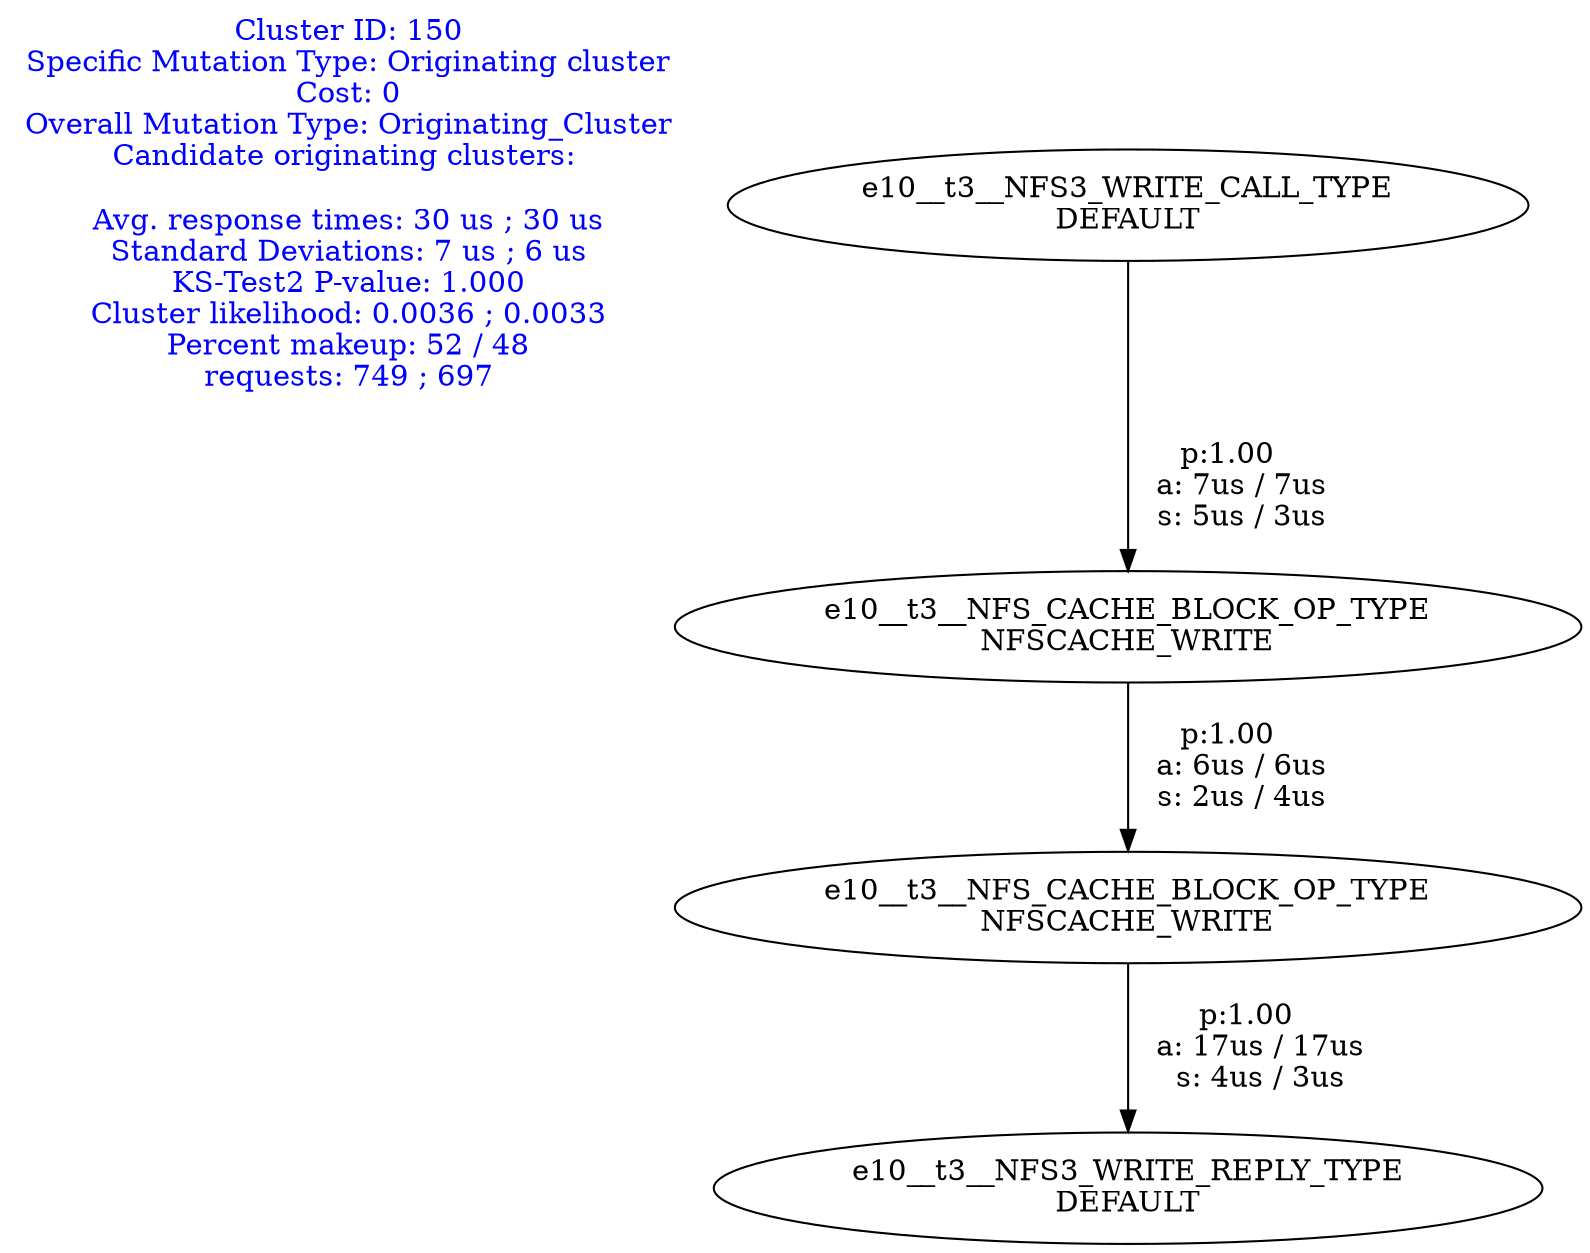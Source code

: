 # 24752  R: 26.521507 usecs RT: 390305348.500167 usecs
Digraph G {
1 [fontcolor="blue" shape="plaintext" label="Cluster ID: 150\nSpecific Mutation Type: Originating cluster\nCost: 0\nOverall Mutation Type: Originating_Cluster\nCandidate originating clusters: \n\nAvg. response times: 30 us ; 30 us\nStandard Deviations: 7 us ; 6 us\nKS-Test2 P-value: 1.000\nCluster likelihood: 0.0036 ; 0.0033\nPercent makeup: 52 / 48\nrequests: 749 ; 697"]
2587401100459425.2587401100460602 [label="e10__t3__NFS3_WRITE_CALL_TYPE\nDEFAULT"]
2587401100459425.2587401100479795 [label="e10__t3__NFS_CACHE_BLOCK_OP_TYPE\nNFSCACHE_WRITE"]
2587401100459425.2587401100493107 [label="e10__t3__NFS_CACHE_BLOCK_OP_TYPE\nNFSCACHE_WRITE"]
2587401100459425.2587401100540140 [label="e10__t3__NFS3_WRITE_REPLY_TYPE\nDEFAULT"]
2587401100459425.2587401100460602 -> 2587401100459425.2587401100479795 [color="black" label="p:1.00\n   a: 7us / 7us\n   s: 5us / 3us"]
2587401100459425.2587401100479795 -> 2587401100459425.2587401100493107 [color="black" label="p:1.00\n   a: 6us / 6us\n   s: 2us / 4us"]
2587401100459425.2587401100493107 -> 2587401100459425.2587401100540140 [color="black" label="p:1.00\n   a: 17us / 17us\n   s: 4us / 3us"]
}
# 74018  R: 409.449150 usecs RT: 2027867623.726909 usecs
Digraph G {
1 [fontcolor="blue" shape="plaintext" label="Cluster ID: 183\nSpecific Mutation Type: Originating cluster\nCost: 0\nOverall Mutation Type: Originating_Cluster\nCandidate originating clusters: \n\nAvg. response times: 388 us ; 389 us\nStandard Deviations: 27 us ; 20 us\nKS-Test2 P-value: 1.000\nCluster likelihood: 0.0064 ; 0.0059\nPercent makeup: 52 / 48\nrequests: 1338 ; 1230"]
2592312149722462.2592312149724007 [label="e10__t3__NFS3_READDIR_CALL_TYPE\nDEFAULT"]
2592312149722462.2592312149749620 [label="e10__t3__NFS_CACHE_BLOCK_OP_TYPE\nNFSCACHE_READ_HIT"]
2592312149722462.2592312149760322 [label="e10__t3__NFS_CACHE_BLOCK_OP_TYPE\nNFSCACHE_READ_HIT"]
2592312149722462.2592312149766615 [label="e10__t3__NFS_CACHE_BLOCK_OP_TYPE\nNFSCACHE_READ_HIT"]
2592312149722462.2592312149772180 [label="e10__t3__NFS_CACHE_BLOCK_OP_TYPE\nNFSCACHE_READ_HIT"]
2592312149722462.2592312149777655 [label="e10__t3__NFS_CACHE_BLOCK_OP_TYPE\nNFSCACHE_READ_HIT"]
2592312149722462.2592312149783115 [label="e10__t3__NFS_CACHE_BLOCK_OP_TYPE\nNFSCACHE_READ_HIT"]
2592312149722462.2592312149788575 [label="e10__t3__NFS_CACHE_BLOCK_OP_TYPE\nNFSCACHE_READ_HIT"]
2592312149722462.2592312149794147 [label="e10__t3__NFS_CACHE_BLOCK_OP_TYPE\nNFSCACHE_READ_HIT"]
2592312149722462.2592312149799720 [label="e10__t3__NFS_CACHE_BLOCK_OP_TYPE\nNFSCACHE_READ_HIT"]
2592312149722462.2592312149805352 [label="e10__t3__NFS_CACHE_BLOCK_OP_TYPE\nNFSCACHE_READ_HIT"]
2592312149722462.2592312149810880 [label="e10__t3__NFS_CACHE_BLOCK_OP_TYPE\nNFSCACHE_READ_HIT"]
2592312149722462.2592312149816445 [label="e10__t3__NFS_CACHE_BLOCK_OP_TYPE\nNFSCACHE_READ_HIT"]
2592312149722462.2592312149822017 [label="e10__t3__NFS_CACHE_BLOCK_OP_TYPE\nNFSCACHE_READ_HIT"]
2592312149722462.2592312149827582 [label="e10__t3__NFS_CACHE_BLOCK_OP_TYPE\nNFSCACHE_READ_HIT"]
2592312149722462.2592312149833095 [label="e10__t3__NFS_CACHE_BLOCK_OP_TYPE\nNFSCACHE_READ_HIT"]
2592312149722462.2592312149838615 [label="e10__t3__NFS_CACHE_BLOCK_OP_TYPE\nNFSCACHE_READ_HIT"]
2592312149722462.2592312149844195 [label="e10__t3__NFS_CACHE_BLOCK_OP_TYPE\nNFSCACHE_READ_HIT"]
2592312149722462.2592312149849752 [label="e10__t3__NFS_CACHE_BLOCK_OP_TYPE\nNFSCACHE_READ_HIT"]
2592312149722462.2592312149855302 [label="e10__t3__NFS_CACHE_BLOCK_OP_TYPE\nNFSCACHE_READ_HIT"]
2592312149722462.2592312149860890 [label="e10__t3__NFS_CACHE_BLOCK_OP_TYPE\nNFSCACHE_READ_HIT"]
2592312149722462.2592312149866470 [label="e10__t3__NFS_CACHE_BLOCK_OP_TYPE\nNFSCACHE_READ_HIT"]
2592312149722462.2592312149872005 [label="e10__t3__NFS_CACHE_BLOCK_OP_TYPE\nNFSCACHE_READ_HIT"]
2592312149722462.2592312149877517 [label="e10__t3__NFS_CACHE_BLOCK_OP_TYPE\nNFSCACHE_READ_HIT"]
2592312149722462.2592312149883045 [label="e10__t3__NFS_CACHE_BLOCK_OP_TYPE\nNFSCACHE_READ_HIT"]
2592312149722462.2592312149888625 [label="e10__t3__NFS_CACHE_BLOCK_OP_TYPE\nNFSCACHE_READ_HIT"]
2592312149722462.2592312149894167 [label="e10__t3__NFS_CACHE_BLOCK_OP_TYPE\nNFSCACHE_READ_HIT"]
2592312149722462.2592312149899695 [label="e10__t3__NFS_CACHE_BLOCK_OP_TYPE\nNFSCACHE_READ_HIT"]
2592312149722462.2592312149905282 [label="e10__t3__NFS_CACHE_BLOCK_OP_TYPE\nNFSCACHE_READ_HIT"]
2592312149722462.2592312149910855 [label="e10__t3__NFS_CACHE_BLOCK_OP_TYPE\nNFSCACHE_READ_HIT"]
2592312149722462.2592312149916427 [label="e10__t3__NFS_CACHE_BLOCK_OP_TYPE\nNFSCACHE_READ_HIT"]
2592312149722462.2592312149921947 [label="e10__t3__NFS_CACHE_BLOCK_OP_TYPE\nNFSCACHE_READ_HIT"]
2592312149722462.2592312149927505 [label="e10__t3__NFS_CACHE_BLOCK_OP_TYPE\nNFSCACHE_READ_HIT"]
2592312149722462.2592312149933077 [label="e10__t3__NFS_CACHE_BLOCK_OP_TYPE\nNFSCACHE_READ_HIT"]
2592312149722462.2592312149938642 [label="e10__t3__NFS_CACHE_BLOCK_OP_TYPE\nNFSCACHE_READ_HIT"]
2592312149722462.2592312149944222 [label="e10__t3__NFS_CACHE_BLOCK_OP_TYPE\nNFSCACHE_READ_HIT"]
2592312149722462.2592312149949795 [label="e10__t3__NFS_CACHE_BLOCK_OP_TYPE\nNFSCACHE_READ_HIT"]
2592312149722462.2592312149955330 [label="e10__t3__NFS_CACHE_BLOCK_OP_TYPE\nNFSCACHE_READ_HIT"]
2592312149722462.2592312149960872 [label="e10__t3__NFS_CACHE_BLOCK_OP_TYPE\nNFSCACHE_READ_HIT"]
2592312149722462.2592312149966452 [label="e10__t3__NFS_CACHE_BLOCK_OP_TYPE\nNFSCACHE_READ_HIT"]
2592312149722462.2592312149974492 [label="e10__t3__NFS_CACHE_BLOCK_OP_TYPE\nNFSCACHE_READ_HIT"]
2592312149722462.2592312149983005 [label="e10__t3__NFS_CACHE_BLOCK_OP_TYPE\nNFSCACHE_READ_HIT"]
2592312149722462.2592312149992065 [label="e10__t3__NFS_CACHE_BLOCK_OP_TYPE\nNFSCACHE_READ_HIT"]
2592312149722462.2592312150000825 [label="e10__t3__NFS_CACHE_BLOCK_OP_TYPE\nNFSCACHE_READ_HIT"]
2592312149722462.2592312150009622 [label="e10__t3__NFS_CACHE_BLOCK_OP_TYPE\nNFSCACHE_READ_HIT"]
2592312149722462.2592312150018547 [label="e10__t3__NFS_CACHE_BLOCK_OP_TYPE\nNFSCACHE_READ_HIT"]
2592312149722462.2592312150028035 [label="e10__t3__NFS_CACHE_BLOCK_OP_TYPE\nNFSCACHE_READ_HIT"]
2592312149722462.2592312150036532 [label="e10__t3__NFS_CACHE_BLOCK_OP_TYPE\nNFSCACHE_READ_HIT"]
2592312149722462.2592312150045517 [label="e10__t3__NFS_CACHE_BLOCK_OP_TYPE\nNFSCACHE_READ_HIT"]
2592312149722462.2592312150054135 [label="e10__t3__NFS_CACHE_BLOCK_OP_TYPE\nNFSCACHE_READ_HIT"]
2592312149722462.2592312150062407 [label="e10__t3__NFS_CACHE_BLOCK_OP_TYPE\nNFSCACHE_READ_HIT"]
2592312149722462.2592312150069667 [label="e10__t3__NFS_CACHE_BLOCK_OP_TYPE\nNFSCACHE_READ_HIT"]
2592312149722462.2592312150074955 [label="e10__t3__NFS_CACHE_BLOCK_OP_TYPE\nNFSCACHE_READ_HIT"]
2592312149722462.2592312150080227 [label="e10__t3__NFS_CACHE_BLOCK_OP_TYPE\nNFSCACHE_READ_HIT"]
2592312149722462.2592312150085500 [label="e10__t3__NFS_CACHE_BLOCK_OP_TYPE\nNFSCACHE_READ_HIT"]
2592312149722462.2592312150090765 [label="e10__t3__NFS_CACHE_BLOCK_OP_TYPE\nNFSCACHE_READ_HIT"]
2592312149722462.2592312150096037 [label="e10__t3__NFS_CACHE_BLOCK_OP_TYPE\nNFSCACHE_READ_HIT"]
2592312149722462.2592312150101272 [label="e10__t3__NFS_CACHE_BLOCK_OP_TYPE\nNFSCACHE_READ_HIT"]
2592312149722462.2592312150106575 [label="e10__t3__NFS_CACHE_BLOCK_OP_TYPE\nNFSCACHE_READ_HIT"]
2592312149722462.2592312150111892 [label="e10__t3__NFS_CACHE_BLOCK_OP_TYPE\nNFSCACHE_READ_HIT"]
2592312149722462.2592312150117150 [label="e10__t3__NFS_CACHE_BLOCK_OP_TYPE\nNFSCACHE_READ_HIT"]
2592312149722462.2592312150122557 [label="e10__t3__NFS_CACHE_BLOCK_OP_TYPE\nNFSCACHE_READ_HIT"]
2592312149722462.2592312150127860 [label="e10__t3__NFS_CACHE_BLOCK_OP_TYPE\nNFSCACHE_READ_HIT"]
2592312149722462.2592312150133192 [label="e10__t3__NFS_CACHE_BLOCK_OP_TYPE\nNFSCACHE_READ_HIT"]
2592312149722462.2592312150138525 [label="e10__t3__NFS_CACHE_BLOCK_OP_TYPE\nNFSCACHE_READ_HIT"]
2592312149722462.2592312150143790 [label="e10__t3__NFS_CACHE_BLOCK_OP_TYPE\nNFSCACHE_READ_HIT"]
2592312149722462.2592312150149085 [label="e10__t3__NFS_CACHE_BLOCK_OP_TYPE\nNFSCACHE_READ_HIT"]
2592312149722462.2592312150154335 [label="e10__t3__NFS_CACHE_BLOCK_OP_TYPE\nNFSCACHE_READ_HIT"]
2592312149722462.2592312150159592 [label="e10__t3__NFS_CACHE_BLOCK_OP_TYPE\nNFSCACHE_READ_HIT"]
2592312149722462.2592312150165187 [label="e10__t3__NFS_CACHE_BLOCK_OP_TYPE\nNFSCACHE_READ_HIT"]
2592312149722462.2592312150170452 [label="e10__t3__NFS_CACHE_BLOCK_OP_TYPE\nNFSCACHE_READ_HIT"]
2592312149722462.2592312150176040 [label="e10__t3__NFS_CACHE_BLOCK_OP_TYPE\nNFSCACHE_READ_HIT"]
2592312149722462.2592312150181305 [label="e10__t3__NFS_CACHE_BLOCK_OP_TYPE\nNFSCACHE_READ_HIT"]
2592312149722462.2592312150187027 [label="e10__t3__NFS_CACHE_BLOCK_OP_TYPE\nNFSCACHE_READ_HIT"]
2592312149722462.2592312150192322 [label="e10__t3__NFS_CACHE_BLOCK_OP_TYPE\nNFSCACHE_READ_HIT"]
2592312149722462.2592312150197610 [label="e10__t3__NFS_CACHE_BLOCK_OP_TYPE\nNFSCACHE_READ_HIT"]
2592312149722462.2592312150202867 [label="e10__t3__NFS_CACHE_BLOCK_OP_TYPE\nNFSCACHE_READ_HIT"]
2592312149722462.2592312150208140 [label="e10__t3__NFS_CACHE_BLOCK_OP_TYPE\nNFSCACHE_READ_HIT"]
2592312149722462.2592312150213382 [label="e10__t3__NFS_CACHE_BLOCK_OP_TYPE\nNFSCACHE_READ_HIT"]
2592312149722462.2592312150218647 [label="e10__t3__NFS_CACHE_BLOCK_OP_TYPE\nNFSCACHE_READ_HIT"]
2592312149722462.2592312150223927 [label="e10__t3__NFS_CACHE_BLOCK_OP_TYPE\nNFSCACHE_READ_HIT"]
2592312149722462.2592312150229222 [label="e10__t3__NFS_CACHE_BLOCK_OP_TYPE\nNFSCACHE_READ_HIT"]
2592312149722462.2592312150234472 [label="e10__t3__NFS_CACHE_BLOCK_OP_TYPE\nNFSCACHE_READ_HIT"]
2592312149722462.2592312150239782 [label="e10__t3__NFS_CACHE_BLOCK_OP_TYPE\nNFSCACHE_READ_HIT"]
2592312149722462.2592312150245070 [label="e10__t3__NFS_CACHE_BLOCK_OP_TYPE\nNFSCACHE_READ_HIT"]
2592312149722462.2592312150250327 [label="e10__t3__NFS_CACHE_BLOCK_OP_TYPE\nNFSCACHE_READ_HIT"]
2592312149722462.2592312150255585 [label="e10__t3__NFS_CACHE_BLOCK_OP_TYPE\nNFSCACHE_READ_HIT"]
2592312149722462.2592312150260857 [label="e10__t3__NFS_CACHE_BLOCK_OP_TYPE\nNFSCACHE_READ_HIT"]
2592312149722462.2592312150266130 [label="e10__t3__NFS_CACHE_BLOCK_OP_TYPE\nNFSCACHE_READ_HIT"]
2592312149722462.2592312150271387 [label="e10__t3__NFS_CACHE_BLOCK_OP_TYPE\nNFSCACHE_READ_HIT"]
2592312149722462.2592312150276645 [label="e10__t3__NFS_CACHE_BLOCK_OP_TYPE\nNFSCACHE_READ_HIT"]
2592312149722462.2592312150281895 [label="e10__t3__NFS_CACHE_BLOCK_OP_TYPE\nNFSCACHE_READ_HIT"]
2592312149722462.2592312150287182 [label="e10__t3__NFS_CACHE_BLOCK_OP_TYPE\nNFSCACHE_READ_HIT"]
2592312149722462.2592312150292455 [label="e10__t3__NFS_CACHE_BLOCK_OP_TYPE\nNFSCACHE_READ_HIT"]
2592312149722462.2592312150297705 [label="e10__t3__NFS_CACHE_BLOCK_OP_TYPE\nNFSCACHE_READ_HIT"]
2592312149722462.2592312150302985 [label="e10__t3__NFS_CACHE_BLOCK_OP_TYPE\nNFSCACHE_READ_HIT"]
2592312149722462.2592312150308280 [label="e10__t3__NFS_CACHE_BLOCK_OP_TYPE\nNFSCACHE_READ_HIT"]
2592312149722462.2592312150313545 [label="e10__t3__NFS_CACHE_BLOCK_OP_TYPE\nNFSCACHE_READ_HIT"]
2592312149722462.2592312150318802 [label="e10__t3__NFS_CACHE_BLOCK_OP_TYPE\nNFSCACHE_READ_HIT"]
2592312149722462.2592312150324090 [label="e10__t3__NFS_CACHE_BLOCK_OP_TYPE\nNFSCACHE_READ_HIT"]
2592312149722462.2592312150329340 [label="e10__t3__NFS_CACHE_BLOCK_OP_TYPE\nNFSCACHE_READ_HIT"]
2592312149722462.2592312150334590 [label="e10__t3__NFS_CACHE_BLOCK_OP_TYPE\nNFSCACHE_READ_HIT"]
2592312149722462.2592312150339832 [label="e10__t3__NFS_CACHE_BLOCK_OP_TYPE\nNFSCACHE_READ_HIT"]
2592312149722462.2592312150345262 [label="e10__t3__NFS_CACHE_BLOCK_OP_TYPE\nNFSCACHE_READ_HIT"]
2592312149722462.2592312150350527 [label="e10__t3__NFS_CACHE_BLOCK_OP_TYPE\nNFSCACHE_READ_HIT"]
2592312149722462.2592312150355792 [label="e10__t3__NFS_CACHE_BLOCK_OP_TYPE\nNFSCACHE_READ_HIT"]
2592312149722462.2592312150361057 [label="e10__t3__NFS_CACHE_BLOCK_OP_TYPE\nNFSCACHE_READ_HIT"]
2592312149722462.2592312150366330 [label="e10__t3__NFS_CACHE_BLOCK_OP_TYPE\nNFSCACHE_READ_HIT"]
2592312149722462.2592312150371595 [label="e10__t3__NFS_CACHE_BLOCK_OP_TYPE\nNFSCACHE_READ_HIT"]
2592312149722462.2592312150376860 [label="e10__t3__NFS_CACHE_BLOCK_OP_TYPE\nNFSCACHE_READ_HIT"]
2592312149722462.2592312150382080 [label="e10__t3__NFS_CACHE_BLOCK_OP_TYPE\nNFSCACHE_READ_HIT"]
2592312149722462.2592312150387360 [label="e10__t3__NFS_CACHE_BLOCK_OP_TYPE\nNFSCACHE_READ_HIT"]
2592312149722462.2592312150392632 [label="e10__t3__NFS_CACHE_BLOCK_OP_TYPE\nNFSCACHE_READ_HIT"]
2592312149722462.2592312150397890 [label="e10__t3__NFS_CACHE_BLOCK_OP_TYPE\nNFSCACHE_READ_HIT"]
2592312149722462.2592312150403162 [label="e10__t3__NFS_CACHE_BLOCK_OP_TYPE\nNFSCACHE_READ_HIT"]
2592312149722462.2592312150408412 [label="e10__t3__NFS_CACHE_BLOCK_OP_TYPE\nNFSCACHE_READ_HIT"]
2592312149722462.2592312150413707 [label="e10__t3__NFS_CACHE_BLOCK_OP_TYPE\nNFSCACHE_READ_HIT"]
2592312149722462.2592312150418942 [label="e10__t3__NFS_CACHE_BLOCK_OP_TYPE\nNFSCACHE_READ_HIT"]
2592312149722462.2592312150424275 [label="e10__t3__NFS_CACHE_BLOCK_OP_TYPE\nNFSCACHE_READ_HIT"]
2592312149722462.2592312150429510 [label="e10__t3__NFS_CACHE_BLOCK_OP_TYPE\nNFSCACHE_READ_HIT"]
2592312149722462.2592312150434782 [label="e10__t3__NFS_CACHE_BLOCK_OP_TYPE\nNFSCACHE_READ_HIT"]
2592312149722462.2592312150440205 [label="e10__t3__NFS_CACHE_BLOCK_OP_TYPE\nNFSCACHE_READ_HIT"]
2592312149722462.2592312150445470 [label="e10__t3__NFS_CACHE_BLOCK_OP_TYPE\nNFSCACHE_READ_HIT"]
2592312149722462.2592312150450780 [label="e10__t3__NFS_CACHE_BLOCK_OP_TYPE\nNFSCACHE_READ_HIT"]
2592312149722462.2592312150456067 [label="e10__t3__NFS_CACHE_BLOCK_OP_TYPE\nNFSCACHE_READ_HIT"]
2592312149722462.2592312150461317 [label="e10__t3__NFS_CACHE_BLOCK_OP_TYPE\nNFSCACHE_READ_HIT"]
2592312149722462.2592312150466560 [label="e10__t3__NFS_CACHE_BLOCK_OP_TYPE\nNFSCACHE_READ_HIT"]
2592312149722462.2592312150471825 [label="e10__t3__NFS_CACHE_BLOCK_OP_TYPE\nNFSCACHE_READ_HIT"]
2592312149722462.2592312150477090 [label="e10__t3__NFS_CACHE_BLOCK_OP_TYPE\nNFSCACHE_READ_HIT"]
2592312149722462.2592312150482385 [label="e10__t3__NFS_CACHE_BLOCK_OP_TYPE\nNFSCACHE_READ_HIT"]
2592312149722462.2592312150487642 [label="e10__t3__NFS_CACHE_BLOCK_OP_TYPE\nNFSCACHE_READ_HIT"]
2592312149722462.2592312150492900 [label="e10__t3__NFS_CACHE_BLOCK_OP_TYPE\nNFSCACHE_READ_HIT"]
2592312149722462.2592312150498142 [label="e10__t3__NFS_CACHE_BLOCK_OP_TYPE\nNFSCACHE_READ_HIT"]
2592312149722462.2592312150503422 [label="e10__t3__NFS_CACHE_BLOCK_OP_TYPE\nNFSCACHE_READ_HIT"]
2592312149722462.2592312150508665 [label="e10__t3__NFS_CACHE_BLOCK_OP_TYPE\nNFSCACHE_READ_HIT"]
2592312149722462.2592312150513922 [label="e10__t3__NFS_CACHE_BLOCK_OP_TYPE\nNFSCACHE_READ_HIT"]
2592312149722462.2592312150519202 [label="e10__t3__NFS_CACHE_BLOCK_OP_TYPE\nNFSCACHE_READ_HIT"]
2592312149722462.2592312150524467 [label="e10__t3__NFS_CACHE_BLOCK_OP_TYPE\nNFSCACHE_READ_HIT"]
2592312149722462.2592312150529770 [label="e10__t3__NFS_CACHE_BLOCK_OP_TYPE\nNFSCACHE_READ_HIT"]
2592312149722462.2592312150535020 [label="e10__t3__NFS_CACHE_BLOCK_OP_TYPE\nNFSCACHE_READ_HIT"]
2592312149722462.2592312150540285 [label="e10__t3__NFS_CACHE_BLOCK_OP_TYPE\nNFSCACHE_READ_HIT"]
2592312149722462.2592312150545557 [label="e10__t3__NFS_CACHE_BLOCK_OP_TYPE\nNFSCACHE_READ_HIT"]
2592312149722462.2592312150550815 [label="e10__t3__NFS_CACHE_BLOCK_OP_TYPE\nNFSCACHE_READ_HIT"]
2592312149722462.2592312150556072 [label="e10__t3__NFS_CACHE_BLOCK_OP_TYPE\nNFSCACHE_READ_HIT"]
2592312149722462.2592312150561322 [label="e10__t3__NFS_CACHE_BLOCK_OP_TYPE\nNFSCACHE_READ_HIT"]
2592312149722462.2592312150567000 [label="e10__t3__NFS_CACHE_BLOCK_OP_TYPE\nNFSCACHE_READ_HIT"]
2592312149722462.2592312150572242 [label="e10__t3__NFS_CACHE_BLOCK_OP_TYPE\nNFSCACHE_READ_HIT"]
2592312149722462.2592312150577500 [label="e10__t3__NFS_CACHE_BLOCK_OP_TYPE\nNFSCACHE_READ_HIT"]
2592312149722462.2592312150582735 [label="e10__t3__NFS_CACHE_BLOCK_OP_TYPE\nNFSCACHE_READ_HIT"]
2592312149722462.2592312150588052 [label="e10__t3__NFS_CACHE_BLOCK_OP_TYPE\nNFSCACHE_READ_HIT"]
2592312149722462.2592312150593310 [label="e10__t3__NFS_CACHE_BLOCK_OP_TYPE\nNFSCACHE_READ_HIT"]
2592312149722462.2592312150598582 [label="e10__t3__NFS_CACHE_BLOCK_OP_TYPE\nNFSCACHE_READ_HIT"]
2592312149722462.2592312150603855 [label="e10__t3__NFS_CACHE_BLOCK_OP_TYPE\nNFSCACHE_READ_HIT"]
2592312149722462.2592312150609127 [label="e10__t3__NFS_CACHE_BLOCK_OP_TYPE\nNFSCACHE_READ_HIT"]
2592312149722462.2592312150614422 [label="e10__t3__NFS_CACHE_BLOCK_OP_TYPE\nNFSCACHE_READ_HIT"]
2592312149722462.2592312150619717 [label="e10__t3__NFS_CACHE_BLOCK_OP_TYPE\nNFSCACHE_READ_HIT"]
2592312149722462.2592312150624982 [label="e10__t3__NFS_CACHE_BLOCK_OP_TYPE\nNFSCACHE_READ_HIT"]
2592312149722462.2592312150630277 [label="e10__t3__NFS_CACHE_BLOCK_OP_TYPE\nNFSCACHE_READ_HIT"]
2592312149722462.2592312150635535 [label="e10__t3__NFS_CACHE_BLOCK_OP_TYPE\nNFSCACHE_READ_HIT"]
2592312149722462.2592312150640807 [label="e10__t3__NFS_CACHE_BLOCK_OP_TYPE\nNFSCACHE_READ_HIT"]
2592312149722462.2592312150646080 [label="e10__t3__NFS_CACHE_BLOCK_OP_TYPE\nNFSCACHE_READ_HIT"]
2592312149722462.2592312150651345 [label="e10__t3__NFS_CACHE_BLOCK_OP_TYPE\nNFSCACHE_READ_HIT"]
2592312149722462.2592312150656587 [label="e10__t3__NFS_CACHE_BLOCK_OP_TYPE\nNFSCACHE_READ_HIT"]
2592312149722462.2592312150661867 [label="e10__t3__NFS_CACHE_BLOCK_OP_TYPE\nNFSCACHE_READ_HIT"]
2592312149722462.2592312150667087 [label="e10__t3__NFS_CACHE_BLOCK_OP_TYPE\nNFSCACHE_READ_HIT"]
2592312149722462.2592312150672352 [label="e10__t3__NFS_CACHE_BLOCK_OP_TYPE\nNFSCACHE_READ_HIT"]
2592312149722462.2592312150677640 [label="e10__t3__NFS_CACHE_BLOCK_OP_TYPE\nNFSCACHE_READ_HIT"]
2592312149722462.2592312150682905 [label="e10__t3__NFS_CACHE_BLOCK_OP_TYPE\nNFSCACHE_READ_HIT"]
2592312149722462.2592312150688155 [label="e10__t3__NFS_CACHE_BLOCK_OP_TYPE\nNFSCACHE_READ_HIT"]
2592312149722462.2592312150693420 [label="e10__t3__NFS_CACHE_BLOCK_OP_TYPE\nNFSCACHE_READ_HIT"]
2592312149722462.2592312150698677 [label="e10__t3__NFS_CACHE_BLOCK_OP_TYPE\nNFSCACHE_READ_HIT"]
2592312149722462.2592312150703957 [label="e10__t3__NFS_CACHE_BLOCK_OP_TYPE\nNFSCACHE_READ_HIT"]
2592312149722462.2592312150709215 [label="e10__t3__NFS_CACHE_BLOCK_OP_TYPE\nNFSCACHE_READ_HIT"]
2592312149722462.2592312150714465 [label="e10__t3__NFS_CACHE_BLOCK_OP_TYPE\nNFSCACHE_READ_HIT"]
2592312149722462.2592312150794115 [label="e10__t3__NFS_CACHE_BLOCK_OP_TYPE\nNFSCACHE_READ_HIT"]
2592312149722462.2592312150802050 [label="e10__t3__NFS_CACHE_BLOCK_OP_TYPE\nNFSCACHE_READ_HIT"]
2592312149722462.2592312150807412 [label="e10__t3__NFS_CACHE_BLOCK_OP_TYPE\nNFSCACHE_READ_HIT"]
2592312149722462.2592312150812640 [label="e10__t3__NFS_CACHE_BLOCK_OP_TYPE\nNFSCACHE_READ_HIT"]
2592312149722462.2592312150817845 [label="e10__t3__NFS_CACHE_BLOCK_OP_TYPE\nNFSCACHE_READ_HIT"]
2592312149722462.2592312150823050 [label="e10__t3__NFS_CACHE_BLOCK_OP_TYPE\nNFSCACHE_READ_HIT"]
2592312149722462.2592312150828240 [label="e10__t3__NFS_CACHE_BLOCK_OP_TYPE\nNFSCACHE_READ_HIT"]
2592312149722462.2592312150833490 [label="e10__t3__NFS_CACHE_BLOCK_OP_TYPE\nNFSCACHE_READ_HIT"]
2592312149722462.2592312150838732 [label="e10__t3__NFS_CACHE_BLOCK_OP_TYPE\nNFSCACHE_READ_HIT"]
2592312149722462.2592312150843952 [label="e10__t3__NFS_CACHE_BLOCK_OP_TYPE\nNFSCACHE_READ_HIT"]
2592312149722462.2592312150849142 [label="e10__t3__NFS_CACHE_BLOCK_OP_TYPE\nNFSCACHE_READ_HIT"]
2592312149722462.2592312150854325 [label="e10__t3__NFS_CACHE_BLOCK_OP_TYPE\nNFSCACHE_READ_HIT"]
2592312149722462.2592312150859537 [label="e10__t3__NFS_CACHE_BLOCK_OP_TYPE\nNFSCACHE_READ_HIT"]
2592312149722462.2592312150864742 [label="e10__t3__NFS_CACHE_BLOCK_OP_TYPE\nNFSCACHE_READ_HIT"]
2592312149722462.2592312150869932 [label="e10__t3__NFS_CACHE_BLOCK_OP_TYPE\nNFSCACHE_READ_HIT"]
2592312149722462.2592312150875122 [label="e10__t3__NFS_CACHE_BLOCK_OP_TYPE\nNFSCACHE_READ_HIT"]
2592312149722462.2592312150880650 [label="e10__t3__NFS_CACHE_BLOCK_OP_TYPE\nNFSCACHE_READ_HIT"]
2592312149722462.2592312150885840 [label="e10__t3__NFS_CACHE_BLOCK_OP_TYPE\nNFSCACHE_READ_HIT"]
2592312149722462.2592312150891450 [label="e10__t3__NFS_CACHE_BLOCK_OP_TYPE\nNFSCACHE_READ_HIT"]
2592312149722462.2592312150896647 [label="e10__t3__NFS_CACHE_BLOCK_OP_TYPE\nNFSCACHE_READ_HIT"]
2592312149722462.2592312150901980 [label="e10__t3__NFS_CACHE_BLOCK_OP_TYPE\nNFSCACHE_READ_HIT"]
2592312149722462.2592312150907170 [label="e10__t3__NFS_CACHE_BLOCK_OP_TYPE\nNFSCACHE_READ_HIT"]
2592312149722462.2592312150912382 [label="e10__t3__NFS_CACHE_BLOCK_OP_TYPE\nNFSCACHE_READ_HIT"]
2592312149722462.2592312150917535 [label="e10__t3__NFS_CACHE_BLOCK_OP_TYPE\nNFSCACHE_READ_HIT"]
2592312149722462.2592312150922702 [label="e10__t3__NFS_CACHE_BLOCK_OP_TYPE\nNFSCACHE_READ_HIT"]
2592312149722462.2592312150927975 [label="e10__t3__NFS_CACHE_BLOCK_OP_TYPE\nNFSCACHE_READ_HIT"]
2592312149722462.2592312150933165 [label="e10__t3__NFS_CACHE_BLOCK_OP_TYPE\nNFSCACHE_READ_HIT"]
2592312149722462.2592312150938355 [label="e10__t3__NFS_CACHE_BLOCK_OP_TYPE\nNFSCACHE_READ_HIT"]
2592312149722462.2592312150943710 [label="e10__t3__NFS_CACHE_BLOCK_OP_TYPE\nNFSCACHE_READ_HIT"]
2592312149722462.2592312150951945 [label="e10__t3__NFS3_READDIR_REPLY_TYPE\nDEFAULT"]
2592312149722462.2592312149724007 -> 2592312149722462.2592312149749620 [color="black" label="p:1.00\n   a: 8us / 8us\n   s: 2us / 2us"]
2592312149722462.2592312149749620 -> 2592312149722462.2592312149760322 [color="black" label="p:1.00\n   a: 2us / 2us\n   s: 1us / 1us"]
2592312149722462.2592312149760322 -> 2592312149722462.2592312149766615 [color="black" label="p:1.00\n   a: 2us / 2us\n   s: 1us / 1us"]
2592312149722462.2592312149766615 -> 2592312149722462.2592312149772180 [color="black" label="p:1.00\n   a: 2us / 2us\n   s: 1us / 1us"]
2592312149722462.2592312149772180 -> 2592312149722462.2592312149777655 [color="black" label="p:1.00\n   a: 2us / 2us\n   s: 1us / 1us"]
2592312149722462.2592312149777655 -> 2592312149722462.2592312149783115 [color="black" label="p:1.00\n   a: 2us / 2us\n   s: 1us / 1us"]
2592312149722462.2592312149783115 -> 2592312149722462.2592312149788575 [color="black" label="p:1.00\n   a: 2us / 2us\n   s: 1us / 1us"]
2592312149722462.2592312149788575 -> 2592312149722462.2592312149794147 [color="black" label="p:1.00\n   a: 2us / 2us\n   s: 1us / 1us"]
2592312149722462.2592312149794147 -> 2592312149722462.2592312149799720 [color="black" label="p:1.00\n   a: 2us / 2us\n   s: 1us / 1us"]
2592312149722462.2592312149799720 -> 2592312149722462.2592312149805352 [color="black" label="p:1.00\n   a: 2us / 2us\n   s: 1us / 1us"]
2592312149722462.2592312149805352 -> 2592312149722462.2592312149810880 [color="black" label="p:1.00\n   a: 2us / 2us\n   s: 1us / 1us"]
2592312149722462.2592312149810880 -> 2592312149722462.2592312149816445 [color="black" label="p:1.00\n   a: 2us / 2us\n   s: 1us / 1us"]
2592312149722462.2592312149816445 -> 2592312149722462.2592312149822017 [color="black" label="p:1.00\n   a: 2us / 2us\n   s: 1us / 1us"]
2592312149722462.2592312149822017 -> 2592312149722462.2592312149827582 [color="black" label="p:1.00\n   a: 2us / 2us\n   s: 1us / 1us"]
2592312149722462.2592312149827582 -> 2592312149722462.2592312149833095 [color="black" label="p:1.00\n   a: 2us / 2us\n   s: 1us / 1us"]
2592312149722462.2592312149833095 -> 2592312149722462.2592312149838615 [color="black" label="p:1.00\n   a: 2us / 2us\n   s: 1us / 1us"]
2592312149722462.2592312149838615 -> 2592312149722462.2592312149844195 [color="black" label="p:1.00\n   a: 2us / 2us\n   s: 1us / 1us"]
2592312149722462.2592312149844195 -> 2592312149722462.2592312149849752 [color="black" label="p:1.00\n   a: 2us / 2us\n   s: 1us / 1us"]
2592312149722462.2592312149849752 -> 2592312149722462.2592312149855302 [color="black" label="p:1.00\n   a: 2us / 2us\n   s: 1us / 1us"]
2592312149722462.2592312149855302 -> 2592312149722462.2592312149860890 [color="black" label="p:1.00\n   a: 2us / 2us\n   s: 1us / 1us"]
2592312149722462.2592312149860890 -> 2592312149722462.2592312149866470 [color="black" label="p:1.00\n   a: 2us / 2us\n   s: 1us / 1us"]
2592312149722462.2592312149866470 -> 2592312149722462.2592312149872005 [color="black" label="p:1.00\n   a: 2us / 2us\n   s: 1us / 1us"]
2592312149722462.2592312149872005 -> 2592312149722462.2592312149877517 [color="black" label="p:1.00\n   a: 2us / 2us\n   s: 1us / 1us"]
2592312149722462.2592312149877517 -> 2592312149722462.2592312149883045 [color="black" label="p:1.00\n   a: 2us / 2us\n   s: 1us / 1us"]
2592312149722462.2592312149883045 -> 2592312149722462.2592312149888625 [color="black" label="p:1.00\n   a: 2us / 2us\n   s: 1us / 1us"]
2592312149722462.2592312149888625 -> 2592312149722462.2592312149894167 [color="black" label="p:1.00\n   a: 2us / 2us\n   s: 1us / 1us"]
2592312149722462.2592312149894167 -> 2592312149722462.2592312149899695 [color="black" label="p:1.00\n   a: 2us / 2us\n   s: 1us / 1us"]
2592312149722462.2592312149899695 -> 2592312149722462.2592312149905282 [color="black" label="p:1.00\n   a: 2us / 2us\n   s: 1us / 1us"]
2592312149722462.2592312149905282 -> 2592312149722462.2592312149910855 [color="black" label="p:1.00\n   a: 2us / 2us\n   s: 1us / 1us"]
2592312149722462.2592312149910855 -> 2592312149722462.2592312149916427 [color="black" label="p:1.00\n   a: 2us / 2us\n   s: 1us / 1us"]
2592312149722462.2592312149916427 -> 2592312149722462.2592312149921947 [color="black" label="p:1.00\n   a: 2us / 2us\n   s: 1us / 1us"]
2592312149722462.2592312149921947 -> 2592312149722462.2592312149927505 [color="black" label="p:1.00\n   a: 2us / 2us\n   s: 1us / 1us"]
2592312149722462.2592312149927505 -> 2592312149722462.2592312149933077 [color="black" label="p:1.00\n   a: 2us / 2us\n   s: 1us / 1us"]
2592312149722462.2592312149933077 -> 2592312149722462.2592312149938642 [color="black" label="p:1.00\n   a: 2us / 2us\n   s: 1us / 1us"]
2592312149722462.2592312149938642 -> 2592312149722462.2592312149944222 [color="black" label="p:1.00\n   a: 2us / 2us\n   s: 1us / 1us"]
2592312149722462.2592312149944222 -> 2592312149722462.2592312149949795 [color="black" label="p:1.00\n   a: 2us / 2us\n   s: 1us / 1us"]
2592312149722462.2592312149949795 -> 2592312149722462.2592312149955330 [color="black" label="p:1.00\n   a: 2us / 2us\n   s: 1us / 1us"]
2592312149722462.2592312149955330 -> 2592312149722462.2592312149960872 [color="black" label="p:1.00\n   a: 2us / 2us\n   s: 1us / 1us"]
2592312149722462.2592312149960872 -> 2592312149722462.2592312149966452 [color="black" label="p:1.00\n   a: 2us / 2us\n   s: 1us / 1us"]
2592312149722462.2592312149966452 -> 2592312149722462.2592312149974492 [color="black" label="p:1.00\n   a: 2us / 2us\n   s: 1us / 1us"]
2592312149722462.2592312149974492 -> 2592312149722462.2592312149983005 [color="black" label="p:1.00\n   a: 2us / 2us\n   s: 1us / 1us"]
2592312149722462.2592312149983005 -> 2592312149722462.2592312149992065 [color="black" label="p:1.00\n   a: 2us / 2us\n   s: 1us / 1us"]
2592312149722462.2592312149992065 -> 2592312149722462.2592312150000825 [color="black" label="p:1.00\n   a: 2us / 2us\n   s: 1us / 1us"]
2592312149722462.2592312150000825 -> 2592312149722462.2592312150009622 [color="black" label="p:1.00\n   a: 2us / 2us\n   s: 1us / 1us"]
2592312149722462.2592312150009622 -> 2592312149722462.2592312150018547 [color="black" label="p:1.00\n   a: 2us / 2us\n   s: 1us / 1us"]
2592312149722462.2592312150018547 -> 2592312149722462.2592312150028035 [color="black" label="p:1.00\n   a: 2us / 2us\n   s: 1us / 1us"]
2592312149722462.2592312150028035 -> 2592312149722462.2592312150036532 [color="black" label="p:1.00\n   a: 2us / 2us\n   s: 1us / 1us"]
2592312149722462.2592312150036532 -> 2592312149722462.2592312150045517 [color="black" label="p:1.00\n   a: 2us / 2us\n   s: 1us / 1us"]
2592312149722462.2592312150045517 -> 2592312149722462.2592312150054135 [color="black" label="p:1.00\n   a: 2us / 2us\n   s: 1us / 1us"]
2592312149722462.2592312150054135 -> 2592312149722462.2592312150062407 [color="black" label="p:1.00\n   a: 2us / 2us\n   s: 1us / 1us"]
2592312149722462.2592312150062407 -> 2592312149722462.2592312150069667 [color="black" label="p:1.00\n   a: 2us / 2us\n   s: 1us / 1us"]
2592312149722462.2592312150069667 -> 2592312149722462.2592312150074955 [color="black" label="p:1.00\n   a: 2us / 2us\n   s: 1us / 1us"]
2592312149722462.2592312150074955 -> 2592312149722462.2592312150080227 [color="black" label="p:1.00\n   a: 2us / 2us\n   s: 1us / 1us"]
2592312149722462.2592312150080227 -> 2592312149722462.2592312150085500 [color="black" label="p:1.00\n   a: 2us / 2us\n   s: 1us / 1us"]
2592312149722462.2592312150085500 -> 2592312149722462.2592312150090765 [color="black" label="p:1.00\n   a: 2us / 2us\n   s: 1us / 1us"]
2592312149722462.2592312150090765 -> 2592312149722462.2592312150096037 [color="black" label="p:1.00\n   a: 2us / 2us\n   s: 1us / 1us"]
2592312149722462.2592312150096037 -> 2592312149722462.2592312150101272 [color="black" label="p:1.00\n   a: 2us / 2us\n   s: 1us / 1us"]
2592312149722462.2592312150101272 -> 2592312149722462.2592312150106575 [color="black" label="p:1.00\n   a: 2us / 2us\n   s: 1us / 1us"]
2592312149722462.2592312150106575 -> 2592312149722462.2592312150111892 [color="black" label="p:1.00\n   a: 2us / 2us\n   s: 1us / 1us"]
2592312149722462.2592312150111892 -> 2592312149722462.2592312150117150 [color="black" label="p:1.00\n   a: 2us / 2us\n   s: 1us / 1us"]
2592312149722462.2592312150117150 -> 2592312149722462.2592312150122557 [color="black" label="p:1.00\n   a: 2us / 2us\n   s: 1us / 1us"]
2592312149722462.2592312150122557 -> 2592312149722462.2592312150127860 [color="black" label="p:1.00\n   a: 2us / 2us\n   s: 1us / 1us"]
2592312149722462.2592312150127860 -> 2592312149722462.2592312150133192 [color="black" label="p:1.00\n   a: 2us / 2us\n   s: 1us / 1us"]
2592312149722462.2592312150133192 -> 2592312149722462.2592312150138525 [color="black" label="p:1.00\n   a: 2us / 2us\n   s: 1us / 1us"]
2592312149722462.2592312150138525 -> 2592312149722462.2592312150143790 [color="black" label="p:1.00\n   a: 2us / 2us\n   s: 1us / 1us"]
2592312149722462.2592312150143790 -> 2592312149722462.2592312150149085 [color="black" label="p:1.00\n   a: 2us / 2us\n   s: 1us / 1us"]
2592312149722462.2592312150149085 -> 2592312149722462.2592312150154335 [color="black" label="p:1.00\n   a: 2us / 2us\n   s: 1us / 1us"]
2592312149722462.2592312150154335 -> 2592312149722462.2592312150159592 [color="black" label="p:1.00\n   a: 2us / 2us\n   s: 1us / 1us"]
2592312149722462.2592312150159592 -> 2592312149722462.2592312150165187 [color="black" label="p:1.00\n   a: 2us / 2us\n   s: 1us / 1us"]
2592312149722462.2592312150165187 -> 2592312149722462.2592312150170452 [color="black" label="p:1.00\n   a: 2us / 2us\n   s: 1us / 1us"]
2592312149722462.2592312150170452 -> 2592312149722462.2592312150176040 [color="black" label="p:1.00\n   a: 2us / 2us\n   s: 1us / 1us"]
2592312149722462.2592312150176040 -> 2592312149722462.2592312150181305 [color="black" label="p:1.00\n   a: 2us / 2us\n   s: 1us / 1us"]
2592312149722462.2592312150181305 -> 2592312149722462.2592312150187027 [color="black" label="p:1.00\n   a: 2us / 2us\n   s: 1us / 1us"]
2592312149722462.2592312150187027 -> 2592312149722462.2592312150192322 [color="black" label="p:1.00\n   a: 2us / 2us\n   s: 1us / 1us"]
2592312149722462.2592312150192322 -> 2592312149722462.2592312150197610 [color="black" label="p:1.00\n   a: 2us / 2us\n   s: 1us / 1us"]
2592312149722462.2592312150197610 -> 2592312149722462.2592312150202867 [color="black" label="p:1.00\n   a: 2us / 2us\n   s: 1us / 1us"]
2592312149722462.2592312150202867 -> 2592312149722462.2592312150208140 [color="black" label="p:1.00\n   a: 2us / 2us\n   s: 1us / 1us"]
2592312149722462.2592312150208140 -> 2592312149722462.2592312150213382 [color="black" label="p:1.00\n   a: 2us / 2us\n   s: 1us / 1us"]
2592312149722462.2592312150213382 -> 2592312149722462.2592312150218647 [color="black" label="p:1.00\n   a: 2us / 2us\n   s: 1us / 1us"]
2592312149722462.2592312150218647 -> 2592312149722462.2592312150223927 [color="black" label="p:1.00\n   a: 2us / 2us\n   s: 1us / 1us"]
2592312149722462.2592312150223927 -> 2592312149722462.2592312150229222 [color="black" label="p:1.00\n   a: 2us / 2us\n   s: 1us / 1us"]
2592312149722462.2592312150229222 -> 2592312149722462.2592312150234472 [color="black" label="p:1.00\n   a: 2us / 2us\n   s: 1us / 1us"]
2592312149722462.2592312150234472 -> 2592312149722462.2592312150239782 [color="black" label="p:1.00\n   a: 2us / 2us\n   s: 1us / 1us"]
2592312149722462.2592312150239782 -> 2592312149722462.2592312150245070 [color="black" label="p:1.00\n   a: 2us / 2us\n   s: 1us / 1us"]
2592312149722462.2592312150245070 -> 2592312149722462.2592312150250327 [color="black" label="p:1.00\n   a: 2us / 2us\n   s: 1us / 1us"]
2592312149722462.2592312150250327 -> 2592312149722462.2592312150255585 [color="black" label="p:1.00\n   a: 2us / 2us\n   s: 1us / 1us"]
2592312149722462.2592312150255585 -> 2592312149722462.2592312150260857 [color="black" label="p:1.00\n   a: 2us / 2us\n   s: 1us / 1us"]
2592312149722462.2592312150260857 -> 2592312149722462.2592312150266130 [color="black" label="p:1.00\n   a: 2us / 2us\n   s: 1us / 1us"]
2592312149722462.2592312150266130 -> 2592312149722462.2592312150271387 [color="black" label="p:1.00\n   a: 2us / 2us\n   s: 1us / 1us"]
2592312149722462.2592312150271387 -> 2592312149722462.2592312150276645 [color="black" label="p:1.00\n   a: 2us / 2us\n   s: 1us / 1us"]
2592312149722462.2592312150276645 -> 2592312149722462.2592312150281895 [color="black" label="p:1.00\n   a: 2us / 2us\n   s: 1us / 1us"]
2592312149722462.2592312150281895 -> 2592312149722462.2592312150287182 [color="black" label="p:1.00\n   a: 2us / 2us\n   s: 1us / 1us"]
2592312149722462.2592312150287182 -> 2592312149722462.2592312150292455 [color="black" label="p:1.00\n   a: 2us / 2us\n   s: 1us / 1us"]
2592312149722462.2592312150292455 -> 2592312149722462.2592312150297705 [color="black" label="p:1.00\n   a: 2us / 2us\n   s: 1us / 1us"]
2592312149722462.2592312150297705 -> 2592312149722462.2592312150302985 [color="black" label="p:1.00\n   a: 2us / 2us\n   s: 1us / 1us"]
2592312149722462.2592312150302985 -> 2592312149722462.2592312150308280 [color="black" label="p:1.00\n   a: 2us / 2us\n   s: 1us / 1us"]
2592312149722462.2592312150308280 -> 2592312149722462.2592312150313545 [color="black" label="p:1.00\n   a: 2us / 2us\n   s: 1us / 1us"]
2592312149722462.2592312150313545 -> 2592312149722462.2592312150318802 [color="black" label="p:1.00\n   a: 2us / 2us\n   s: 1us / 1us"]
2592312149722462.2592312150318802 -> 2592312149722462.2592312150324090 [color="black" label="p:1.00\n   a: 2us / 2us\n   s: 1us / 1us"]
2592312149722462.2592312150324090 -> 2592312149722462.2592312150329340 [color="black" label="p:1.00\n   a: 2us / 2us\n   s: 1us / 1us"]
2592312149722462.2592312150329340 -> 2592312149722462.2592312150334590 [color="black" label="p:1.00\n   a: 2us / 2us\n   s: 1us / 1us"]
2592312149722462.2592312150334590 -> 2592312149722462.2592312150339832 [color="black" label="p:1.00\n   a: 2us / 2us\n   s: 1us / 1us"]
2592312149722462.2592312150339832 -> 2592312149722462.2592312150345262 [color="black" label="p:1.00\n   a: 2us / 2us\n   s: 1us / 1us"]
2592312149722462.2592312150345262 -> 2592312149722462.2592312150350527 [color="black" label="p:1.00\n   a: 2us / 2us\n   s: 1us / 1us"]
2592312149722462.2592312150350527 -> 2592312149722462.2592312150355792 [color="black" label="p:1.00\n   a: 2us / 2us\n   s: 1us / 1us"]
2592312149722462.2592312150355792 -> 2592312149722462.2592312150361057 [color="black" label="p:1.00\n   a: 2us / 2us\n   s: 1us / 1us"]
2592312149722462.2592312150361057 -> 2592312149722462.2592312150366330 [color="black" label="p:1.00\n   a: 2us / 2us\n   s: 1us / 1us"]
2592312149722462.2592312150366330 -> 2592312149722462.2592312150371595 [color="black" label="p:1.00\n   a: 2us / 2us\n   s: 1us / 1us"]
2592312149722462.2592312150371595 -> 2592312149722462.2592312150376860 [color="black" label="p:1.00\n   a: 2us / 2us\n   s: 1us / 1us"]
2592312149722462.2592312150376860 -> 2592312149722462.2592312150382080 [color="black" label="p:1.00\n   a: 2us / 2us\n   s: 1us / 1us"]
2592312149722462.2592312150382080 -> 2592312149722462.2592312150387360 [color="black" label="p:1.00\n   a: 2us / 2us\n   s: 1us / 1us"]
2592312149722462.2592312150387360 -> 2592312149722462.2592312150392632 [color="black" label="p:1.00\n   a: 2us / 2us\n   s: 1us / 1us"]
2592312149722462.2592312150392632 -> 2592312149722462.2592312150397890 [color="black" label="p:1.00\n   a: 2us / 2us\n   s: 1us / 1us"]
2592312149722462.2592312150397890 -> 2592312149722462.2592312150403162 [color="black" label="p:1.00\n   a: 2us / 2us\n   s: 1us / 1us"]
2592312149722462.2592312150403162 -> 2592312149722462.2592312150408412 [color="black" label="p:1.00\n   a: 2us / 2us\n   s: 1us / 1us"]
2592312149722462.2592312150408412 -> 2592312149722462.2592312150413707 [color="black" label="p:1.00\n   a: 2us / 2us\n   s: 1us / 1us"]
2592312149722462.2592312150413707 -> 2592312149722462.2592312150418942 [color="black" label="p:1.00\n   a: 2us / 2us\n   s: 1us / 1us"]
2592312149722462.2592312150418942 -> 2592312149722462.2592312150424275 [color="black" label="p:1.00\n   a: 2us / 2us\n   s: 1us / 1us"]
2592312149722462.2592312150424275 -> 2592312149722462.2592312150429510 [color="black" label="p:1.00\n   a: 2us / 2us\n   s: 1us / 1us"]
2592312149722462.2592312150429510 -> 2592312149722462.2592312150434782 [color="black" label="p:1.00\n   a: 2us / 2us\n   s: 1us / 1us"]
2592312149722462.2592312150434782 -> 2592312149722462.2592312150440205 [color="black" label="p:1.00\n   a: 2us / 2us\n   s: 1us / 1us"]
2592312149722462.2592312150440205 -> 2592312149722462.2592312150445470 [color="black" label="p:1.00\n   a: 2us / 2us\n   s: 1us / 1us"]
2592312149722462.2592312150445470 -> 2592312149722462.2592312150450780 [color="black" label="p:1.00\n   a: 2us / 2us\n   s: 1us / 1us"]
2592312149722462.2592312150450780 -> 2592312149722462.2592312150456067 [color="black" label="p:1.00\n   a: 2us / 2us\n   s: 1us / 1us"]
2592312149722462.2592312150456067 -> 2592312149722462.2592312150461317 [color="black" label="p:1.00\n   a: 2us / 2us\n   s: 1us / 1us"]
2592312149722462.2592312150461317 -> 2592312149722462.2592312150466560 [color="black" label="p:1.00\n   a: 2us / 2us\n   s: 1us / 1us"]
2592312149722462.2592312150466560 -> 2592312149722462.2592312150471825 [color="black" label="p:1.00\n   a: 2us / 2us\n   s: 1us / 1us"]
2592312149722462.2592312150471825 -> 2592312149722462.2592312150477090 [color="black" label="p:1.00\n   a: 2us / 2us\n   s: 1us / 1us"]
2592312149722462.2592312150477090 -> 2592312149722462.2592312150482385 [color="black" label="p:1.00\n   a: 2us / 2us\n   s: 1us / 1us"]
2592312149722462.2592312150482385 -> 2592312149722462.2592312150487642 [color="black" label="p:1.00\n   a: 2us / 2us\n   s: 1us / 1us"]
2592312149722462.2592312150487642 -> 2592312149722462.2592312150492900 [color="black" label="p:1.00\n   a: 2us / 2us\n   s: 1us / 1us"]
2592312149722462.2592312150492900 -> 2592312149722462.2592312150498142 [color="black" label="p:1.00\n   a: 2us / 2us\n   s: 1us / 1us"]
2592312149722462.2592312150498142 -> 2592312149722462.2592312150503422 [color="black" label="p:1.00\n   a: 2us / 2us\n   s: 1us / 1us"]
2592312149722462.2592312150503422 -> 2592312149722462.2592312150508665 [color="black" label="p:1.00\n   a: 2us / 2us\n   s: 1us / 1us"]
2592312149722462.2592312150508665 -> 2592312149722462.2592312150513922 [color="black" label="p:1.00\n   a: 2us / 2us\n   s: 1us / 1us"]
2592312149722462.2592312150513922 -> 2592312149722462.2592312150519202 [color="black" label="p:1.00\n   a: 2us / 2us\n   s: 1us / 1us"]
2592312149722462.2592312150519202 -> 2592312149722462.2592312150524467 [color="black" label="p:1.00\n   a: 2us / 2us\n   s: 1us / 1us"]
2592312149722462.2592312150524467 -> 2592312149722462.2592312150529770 [color="black" label="p:1.00\n   a: 2us / 2us\n   s: 1us / 1us"]
2592312149722462.2592312150529770 -> 2592312149722462.2592312150535020 [color="black" label="p:1.00\n   a: 2us / 2us\n   s: 1us / 1us"]
2592312149722462.2592312150535020 -> 2592312149722462.2592312150540285 [color="black" label="p:1.00\n   a: 2us / 2us\n   s: 1us / 1us"]
2592312149722462.2592312150540285 -> 2592312149722462.2592312150545557 [color="black" label="p:1.00\n   a: 2us / 2us\n   s: 1us / 1us"]
2592312149722462.2592312150545557 -> 2592312149722462.2592312150550815 [color="black" label="p:1.00\n   a: 2us / 2us\n   s: 1us / 1us"]
2592312149722462.2592312150550815 -> 2592312149722462.2592312150556072 [color="black" label="p:1.00\n   a: 2us / 2us\n   s: 1us / 1us"]
2592312149722462.2592312150556072 -> 2592312149722462.2592312150561322 [color="black" label="p:1.00\n   a: 2us / 2us\n   s: 1us / 1us"]
2592312149722462.2592312150561322 -> 2592312149722462.2592312150567000 [color="black" label="p:1.00\n   a: 2us / 2us\n   s: 1us / 1us"]
2592312149722462.2592312150567000 -> 2592312149722462.2592312150572242 [color="black" label="p:1.00\n   a: 2us / 2us\n   s: 1us / 1us"]
2592312149722462.2592312150572242 -> 2592312149722462.2592312150577500 [color="black" label="p:1.00\n   a: 2us / 2us\n   s: 1us / 1us"]
2592312149722462.2592312150577500 -> 2592312149722462.2592312150582735 [color="black" label="p:1.00\n   a: 2us / 2us\n   s: 1us / 1us"]
2592312149722462.2592312150582735 -> 2592312149722462.2592312150588052 [color="black" label="p:1.00\n   a: 2us / 2us\n   s: 1us / 1us"]
2592312149722462.2592312150588052 -> 2592312149722462.2592312150593310 [color="black" label="p:1.00\n   a: 2us / 2us\n   s: 1us / 1us"]
2592312149722462.2592312150593310 -> 2592312149722462.2592312150598582 [color="black" label="p:1.00\n   a: 2us / 2us\n   s: 1us / 1us"]
2592312149722462.2592312150598582 -> 2592312149722462.2592312150603855 [color="black" label="p:1.00\n   a: 2us / 2us\n   s: 1us / 1us"]
2592312149722462.2592312150603855 -> 2592312149722462.2592312150609127 [color="black" label="p:1.00\n   a: 2us / 2us\n   s: 1us / 1us"]
2592312149722462.2592312150609127 -> 2592312149722462.2592312150614422 [color="black" label="p:1.00\n   a: 2us / 2us\n   s: 1us / 1us"]
2592312149722462.2592312150614422 -> 2592312149722462.2592312150619717 [color="black" label="p:1.00\n   a: 2us / 2us\n   s: 1us / 1us"]
2592312149722462.2592312150619717 -> 2592312149722462.2592312150624982 [color="black" label="p:1.00\n   a: 2us / 2us\n   s: 1us / 1us"]
2592312149722462.2592312150624982 -> 2592312149722462.2592312150630277 [color="black" label="p:1.00\n   a: 2us / 2us\n   s: 1us / 1us"]
2592312149722462.2592312150630277 -> 2592312149722462.2592312150635535 [color="black" label="p:1.00\n   a: 2us / 2us\n   s: 1us / 1us"]
2592312149722462.2592312150635535 -> 2592312149722462.2592312150640807 [color="black" label="p:1.00\n   a: 2us / 2us\n   s: 1us / 1us"]
2592312149722462.2592312150640807 -> 2592312149722462.2592312150646080 [color="black" label="p:1.00\n   a: 2us / 2us\n   s: 1us / 1us"]
2592312149722462.2592312150646080 -> 2592312149722462.2592312150651345 [color="black" label="p:1.00\n   a: 2us / 2us\n   s: 1us / 1us"]
2592312149722462.2592312150651345 -> 2592312149722462.2592312150656587 [color="black" label="p:1.00\n   a: 2us / 2us\n   s: 1us / 1us"]
2592312149722462.2592312150656587 -> 2592312149722462.2592312150661867 [color="black" label="p:1.00\n   a: 2us / 2us\n   s: 1us / 1us"]
2592312149722462.2592312150661867 -> 2592312149722462.2592312150667087 [color="black" label="p:1.00\n   a: 2us / 2us\n   s: 1us / 1us"]
2592312149722462.2592312150667087 -> 2592312149722462.2592312150672352 [color="black" label="p:1.00\n   a: 2us / 2us\n   s: 1us / 1us"]
2592312149722462.2592312150672352 -> 2592312149722462.2592312150677640 [color="black" label="p:1.00\n   a: 2us / 2us\n   s: 1us / 1us"]
2592312149722462.2592312150677640 -> 2592312149722462.2592312150682905 [color="black" label="p:1.00\n   a: 2us / 2us\n   s: 1us / 1us"]
2592312149722462.2592312150682905 -> 2592312149722462.2592312150688155 [color="black" label="p:1.00\n   a: 2us / 2us\n   s: 1us / 1us"]
2592312149722462.2592312150688155 -> 2592312149722462.2592312150693420 [color="black" label="p:1.00\n   a: 2us / 2us\n   s: 1us / 1us"]
2592312149722462.2592312150693420 -> 2592312149722462.2592312150698677 [color="black" label="p:1.00\n   a: 2us / 2us\n   s: 1us / 1us"]
2592312149722462.2592312150698677 -> 2592312149722462.2592312150703957 [color="black" label="p:1.00\n   a: 2us / 2us\n   s: 1us / 1us"]
2592312149722462.2592312150703957 -> 2592312149722462.2592312150709215 [color="black" label="p:1.00\n   a: 2us / 2us\n   s: 1us / 1us"]
2592312149722462.2592312150709215 -> 2592312149722462.2592312150714465 [color="black" label="p:1.00\n   a: 2us / 2us\n   s: 1us / 1us"]
2592312149722462.2592312150714465 -> 2592312149722462.2592312150794115 [color="black" label="p:1.00\n   a: 2us / 2us\n   s: 1us / 1us"]
2592312149722462.2592312150794115 -> 2592312149722462.2592312150802050 [color="black" label="p:1.00\n   a: 2us / 2us\n   s: 1us / 1us"]
2592312149722462.2592312150802050 -> 2592312149722462.2592312150807412 [color="black" label="p:1.00\n   a: 2us / 2us\n   s: 1us / 1us"]
2592312149722462.2592312150807412 -> 2592312149722462.2592312150812640 [color="black" label="p:1.00\n   a: 2us / 2us\n   s: 1us / 1us"]
2592312149722462.2592312150812640 -> 2592312149722462.2592312150817845 [color="black" label="p:1.00\n   a: 2us / 2us\n   s: 1us / 1us"]
2592312149722462.2592312150817845 -> 2592312149722462.2592312150823050 [color="black" label="p:1.00\n   a: 2us / 2us\n   s: 1us / 1us"]
2592312149722462.2592312150823050 -> 2592312149722462.2592312150828240 [color="black" label="p:1.00\n   a: 2us / 2us\n   s: 1us / 1us"]
2592312149722462.2592312150828240 -> 2592312149722462.2592312150833490 [color="black" label="p:1.00\n   a: 2us / 2us\n   s: 1us / 1us"]
2592312149722462.2592312150833490 -> 2592312149722462.2592312150838732 [color="black" label="p:1.00\n   a: 2us / 2us\n   s: 1us / 1us"]
2592312149722462.2592312150838732 -> 2592312149722462.2592312150843952 [color="black" label="p:1.00\n   a: 2us / 2us\n   s: 1us / 1us"]
2592312149722462.2592312150843952 -> 2592312149722462.2592312150849142 [color="black" label="p:1.00\n   a: 2us / 2us\n   s: 1us / 1us"]
2592312149722462.2592312150849142 -> 2592312149722462.2592312150854325 [color="black" label="p:1.00\n   a: 2us / 2us\n   s: 1us / 1us"]
2592312149722462.2592312150854325 -> 2592312149722462.2592312150859537 [color="black" label="p:1.00\n   a: 2us / 2us\n   s: 1us / 1us"]
2592312149722462.2592312150859537 -> 2592312149722462.2592312150864742 [color="black" label="p:1.00\n   a: 2us / 2us\n   s: 1us / 1us"]
2592312149722462.2592312150864742 -> 2592312149722462.2592312150869932 [color="black" label="p:1.00\n   a: 2us / 2us\n   s: 1us / 1us"]
2592312149722462.2592312150869932 -> 2592312149722462.2592312150875122 [color="black" label="p:1.00\n   a: 2us / 2us\n   s: 1us / 1us"]
2592312149722462.2592312150875122 -> 2592312149722462.2592312150880650 [color="black" label="p:1.00\n   a: 2us / 2us\n   s: 1us / 1us"]
2592312149722462.2592312150880650 -> 2592312149722462.2592312150885840 [color="black" label="p:1.00\n   a: 2us / 2us\n   s: 1us / 1us"]
2592312149722462.2592312150885840 -> 2592312149722462.2592312150891450 [color="black" label="p:1.00\n   a: 2us / 2us\n   s: 1us / 1us"]
2592312149722462.2592312150891450 -> 2592312149722462.2592312150896647 [color="black" label="p:1.00\n   a: 2us / 2us\n   s: 1us / 1us"]
2592312149722462.2592312150896647 -> 2592312149722462.2592312150901980 [color="black" label="p:1.00\n   a: 2us / 2us\n   s: 1us / 1us"]
2592312149722462.2592312150901980 -> 2592312149722462.2592312150907170 [color="black" label="p:1.00\n   a: 2us / 2us\n   s: 1us / 1us"]
2592312149722462.2592312150907170 -> 2592312149722462.2592312150912382 [color="black" label="p:1.00\n   a: 2us / 2us\n   s: 1us / 1us"]
2592312149722462.2592312150912382 -> 2592312149722462.2592312150917535 [color="black" label="p:1.00\n   a: 2us / 2us\n   s: 1us / 1us"]
2592312149722462.2592312150917535 -> 2592312149722462.2592312150922702 [color="black" label="p:1.00\n   a: 2us / 2us\n   s: 1us / 1us"]
2592312149722462.2592312150922702 -> 2592312149722462.2592312150927975 [color="black" label="p:1.00\n   a: 2us / 2us\n   s: 1us / 1us"]
2592312149722462.2592312150927975 -> 2592312149722462.2592312150933165 [color="black" label="p:1.00\n   a: 2us / 2us\n   s: 1us / 1us"]
2592312149722462.2592312150933165 -> 2592312149722462.2592312150938355 [color="black" label="p:1.00\n   a: 2us / 2us\n   s: 1us / 1us"]
2592312149722462.2592312150938355 -> 2592312149722462.2592312150943710 [color="black" label="p:1.00\n   a: 2us / 2us\n   s: 1us / 1us"]
2592312149722462.2592312150943710 -> 2592312149722462.2592312150951945 [color="black" label="p:1.00\n   a: 2us / 2us\n   s: 0us / 1us"]
}
# 24124  R: 421.882961 usecs RT: 326491877.175725 usecs
Digraph G {
1 [fontcolor="blue" shape="plaintext" label="Cluster ID: 279\nSpecific Mutation Type: Originating cluster\nCost: 0\nOverall Mutation Type: Originating_Cluster\nCandidate originating clusters: \n\nAvg. response times: 510 us ; 518 us\nStandard Deviations: 174 us ; 190 us\nKS-Test2 P-value: 0.822\nCluster likelihood: 0.0040 ; 0.0038\nPercent makeup: 52 / 48\nrequests: 840 ; 788"]
2587209724558072.2587209724825567 [label="e10__t3__RPC_REPLY_TYPE\nDEFAULT"]
2587209724558072.2587209725084415 [label="e10__t3__MDSCLIENT_LOOKUP_REPLY_TYPE\nMDSCLIENTCACHE_MISS"]
2587209724558072.2587209725112142 [label="e10__t3__MDSCLIENT_GETATTR_REPLY_TYPE\nDEFAULT"]
2587209724558072.2587209725125327 [label="e10__t3__NFS3_GETATTR_REPLY_TYPE\nDEFAULT"]
2587209723985395.2587209724184685 [label="e4__t3__RPC_SERVER_CALL_RECEIVED_TYPE\nDEFAULT"]
2587209723985395.2587209724204020 [label="e4__t3__MDS_LOOKUPEXTRA_CALL_TYPE\nDEFAULT"]
2587209723985395.2587209724288155 [label="e4__t3__MDS_LOCK_ACQUIRE_TYPE\nDEFAULT"]
2587209723985395.2587209724328820 [label="e4__t3__MDS_LOCK_RELEASE_TYPE\nDEFAULT"]
2587209723985395.2587209724340842 [label="e4__t3__MDS_LOOKUPEXTRA_REPLY_TYPE\nDEFAULT"]
2587209723985395.2587209724550242 [label="e4__t3__RPC_SERVER_REPLY_SENT_TYPE\nDEFAULT"]
2587209723858712.2587209723860100 [label="e10__t3__NFS3_GETATTR_CALL_TYPE\nDEFAULT"]
2587209723858712.2587209723894660 [label="e10__t3__MDSCLIENT_GETATTR_CALL_TYPE\nDEFAULT"]
2587209723858712.2587209723923490 [label="e10__t3__MDSCLIENT_LOOKUP_CALL_TYPE\nDEFAULT"]
2587209723858712.2587209723978795 [label="e10__t3__RPC_CALL_TYPE\nDEFAULT"]
2587209723858712.2587209723860100 -> 2587209723858712.2587209723894660 [color="black" label="p:1.00\n   a: 11us / 11us\n   s: 2us / 2us"]
2587209723858712.2587209723894660 -> 2587209723858712.2587209723923490 [color="black" label="p:1.00\n   a: 13us / 12us\n   s: 3us / 3us"]
2587209723858712.2587209723923490 -> 2587209723858712.2587209723978795 [color="black" label="p:1.00\n   a: 20us / 20us\n   s: 3us / 3us"]
2587209723858712.2587209723978795 -> 2587209723985395.2587209724184685 [color="black" label="p:0.79\n   a: 251us / 263us\n   s: 137us / 150us"]
2587209723985395.2587209724184685 -> 2587209723985395.2587209724204020 [color="black" label="p:1.00\n   a: 7us / 7us\n   s: 4us / 3us"]
2587209723985395.2587209724204020 -> 2587209723985395.2587209724288155 [color="black" label="p:1.00\n   a: 31us / 31us\n   s: 7us / 5us"]
2587209723985395.2587209724288155 -> 2587209723985395.2587209724328820 [color="black" label="p:1.00\n   a: 15us / 15us\n   s: 3us / 5us"]
2587209723985395.2587209724328820 -> 2587209723985395.2587209724340842 [color="black" label="p:1.00\n   a: 4us / 4us\n   s: 1us / 3us"]
2587209723985395.2587209724340842 -> 2587209723985395.2587209724550242 [color="black" label="p:1.00\n   a: 73us / 74us\n   s: 12us / 23us"]
2587209723985395.2587209724550242 -> 2587209724558072.2587209724825567 [color="black" label="p:1.00\n   a: 121us / 115us\n   s: 96us / 91us"]
2587209724558072.2587209724825567 -> 2587209724558072.2587209725084415 [color="black" label="p:1.00\n   a: 86us / 85us\n   s: 10us / 10us"]
2587209724558072.2587209725084415 -> 2587209724558072.2587209725112142 [color="black" label="p:1.00\n   a: 10us / 10us\n   s: 2us / 2us"]
2587209724558072.2587209725112142 -> 2587209724558072.2587209725125327 [color="black" label="p:1.00\n   a: 4us / 4us\n   s: 1us / 1us"]
}
# 651  R: 37185.232411 usecs RT: 21588574.476492 usecs
Digraph G {
1 [fontcolor="blue" shape="plaintext" label="Cluster ID: 416\nSpecific Mutation Type: Originating cluster\nCost: 0\nOverall Mutation Type: Originating_Cluster and_Response_Time_Change\nCandidate originating clusters: \n\nAvg. response times: 35805 us ; 44745 us\nStandard Deviations: 19455 us ; 22988 us\nKS-Test2 P-value: 0.000\nCluster likelihood: 0.0046 ; 0.0043\nPercent makeup: 52 / 48\nrequests: 973 ; 905"]
2586295429552875.2586295430291895 [label="e10__t3__RPC_REPLY_TYPE\nDEFAULT"]
2586295429552875.2586295430354940 [label="e10__t3__MDSCLIENT_SETATTR_REPLY_TYPE\nDEFAULT"]
2586295429552875.2586295430373817 [label="e10__t3__NFS3_COMMIT_REPLY_TYPE\nDEFAULT"]
2586295429335772.2586295429348252 [label="e4__t3__SSIO_END_TYPE\nSSIO_WRITE_END"]
2586295429335772.2586295429438035 [label="e4__t3__MDS_LOCK_RELEASE_TYPE\nDEFAULT"]
2586295429335772.2586295429547070 [label="e4__t3__RPC_SERVER_REPLY_SENT_TYPE\nDEFAULT"]
2586689109010425.2586295429315035 [label="e4__t3__RPC_REPLY_TYPE\nDEFAULT"]
2586295426678132.2586689108914807 [label="e255__t3__FRONTEND_WRITE_CALL_TYPE\nDEFAULT"]
2586295426678132.2586689108947432 [label="e255__t3__FRONTEND_BLOCK_OP_START_TYPE\nFRONTEND_WRITE"]
2586295426678132.2586689109005422 [label="e255__t3__FRONTEND_WRITE_REPLY_TYPE\nDEFAULT"]
2586295425692092.2586295426669612 [label="e4__t3__RPC_CALL_TYPE\nDEFAULT"]
2586295371812625.2586295372184497 [label="e4__t3__RPC_SERVER_CALL_RECEIVED_TYPE\nDEFAULT"]
2586295371812625.2586295372378290 [label="e4__t3__MDS_LOCK_ACQUIRE_TYPE\nDEFAULT"]
2586295371812625.2586295425113985 [label="e4__t3__MDS_LOCK_DB_ACQUIRE_TYPE\nDEFAULT"]
2586295371812625.2586295425174855 [label="e4__t3__MDS_LOCK_DB_RELEASE_TYPE\nDEFAULT"]
2586295371812625.2586295425461805 [label="e4__t3__MDSCLIENT_LOOKUP_CALL_TYPE\nDEFAULT"]
2586295371812625.2586295425469762 [label="e4__t3__MDS_LOOKUP_CALL_TYPE\nDEFAULT"]
2586295371812625.2586295425478575 [label="e4__t3__MDS_LOOKUPEXTRA_CALL_TYPE\nDEFAULT"]
2586295371812625.2586295425528300 [label="e4__t3__MDS_LOCK_ACQUIRE_TYPE\nDEFAULT"]
2586295371812625.2586295425561060 [label="e4__t3__MDS_LOCK_RELEASE_TYPE\nDEFAULT"]
2586295371812625.2586295425570390 [label="e4__t3__MDS_LOOKUPEXTRA_REPLY_TYPE\nDEFAULT"]
2586295371812625.2586295425580072 [label="e4__t3__MDS_LOOKUP_REPLY_TYPE\nDEFAULT"]
2586295371812625.2586295425584512 [label="e4__t3__MDSCLIENT_LOOKUP_REPLY_TYPE\nMDSCLIENTCACHE_HIT"]
2586295371812625.2586295425595822 [label="e4__t3__SSIO_START_TYPE\nSSIO_WRITE_START"]
2586295371812625.2586295425607012 [label="e4__t3__ENCODE_START_TYPE\nDEFAULT"]
2586295371812625.2586295425684607 [label="e4__t3__ENCODE_END_TYPE\nDEFAULT"]
2586295370724030.2586295371429862 [label="e10__t3__RPC_REPLY_TYPE\nDEFAULT"]
2586295370724030.2586295371534720 [label="e10__t3__MDSCLIENT_FINISH_WRITE_REPLY_TYPE\nDEFAULT"]
2586295370724030.2586295371575565 [label="e10__t3__MDSCLIENT_SETATTR_CALL_TYPE\nDEFAULT"]
2586295370724030.2586295371807090 [label="e10__t3__RPC_CALL_TYPE\nDEFAULT"]
2586295370588917.2586295370599455 [label="e4__t3__SSIO_END_TYPE\nSSIO_WRITE_END"]
2586295370588917.2586295370679397 [label="e4__t3__MDS_LOCK_RELEASE_TYPE\nDEFAULT"]
2586295370588917.2586295370718975 [label="e4__t3__RPC_SERVER_REPLY_SENT_TYPE\nDEFAULT"]
2586689050586242.2586295370568705 [label="e4__t3__RPC_REPLY_TYPE\nDEFAULT"]
2586295368687255.2586689050474395 [label="e255__t3__FRONTEND_WRITE_CALL_TYPE\nDEFAULT"]
2586295368687255.2586689050511385 [label="e255__t3__FRONTEND_BLOCK_OP_START_TYPE\nFRONTEND_WRITE"]
2586295368687255.2586689050581022 [label="e255__t3__FRONTEND_WRITE_REPLY_TYPE\nDEFAULT"]
2586295368166072.2586295368680317 [label="e4__t3__RPC_CALL_TYPE\nDEFAULT"]
2586295330354545.2586295332004267 [label="e4__t3__RPC_SERVER_CALL_RECEIVED_TYPE\nDEFAULT"]
2586295330354545.2586295332118177 [label="e4__t3__MDS_LOCK_ACQUIRE_TYPE\nDEFAULT"]
2586295330354545.2586295367562060 [label="e4__t3__MDS_LOCK_DB_ACQUIRE_TYPE\nDEFAULT"]
2586295330354545.2586295367630790 [label="e4__t3__MDS_LOCK_DB_RELEASE_TYPE\nDEFAULT"]
2586295330354545.2586295367940555 [label="e4__t3__MDSCLIENT_LOOKUP_CALL_TYPE\nDEFAULT"]
2586295330354545.2586295367948512 [label="e4__t3__MDS_LOOKUP_CALL_TYPE\nDEFAULT"]
2586295330354545.2586295367957970 [label="e4__t3__MDS_LOOKUPEXTRA_CALL_TYPE\nDEFAULT"]
2586295330354545.2586295368009345 [label="e4__t3__MDS_LOCK_ACQUIRE_TYPE\nDEFAULT"]
2586295330354545.2586295368041880 [label="e4__t3__MDS_LOCK_RELEASE_TYPE\nDEFAULT"]
2586295330354545.2586295368051532 [label="e4__t3__MDS_LOOKUPEXTRA_REPLY_TYPE\nDEFAULT"]
2586295330354545.2586295368061005 [label="e4__t3__MDS_LOOKUP_REPLY_TYPE\nDEFAULT"]
2586295330354545.2586295368065955 [label="e4__t3__MDSCLIENT_LOOKUP_REPLY_TYPE\nMDSCLIENTCACHE_HIT"]
2586295330354545.2586295368077535 [label="e4__t3__SSIO_START_TYPE\nSSIO_WRITE_START"]
2586295330354545.2586295368089722 [label="e4__t3__ENCODE_START_TYPE\nDEFAULT"]
2586295330354545.2586295368157612 [label="e4__t3__ENCODE_END_TYPE\nDEFAULT"]
2586295330211970.2586295330230840 [label="e10__t3__SSIO_END_TYPE\nSSIO_WRITE_END"]
2586295330211970.2586295330274610 [label="e10__t3__MDSCLIENT_FINISH_WRITE_CALL_TYPE\nDEFAULT"]
2586295330211970.2586295330347390 [label="e10__t3__RPC_CALL_TYPE\nDEFAULT"]
2586330877975012.2586295329918570 [label="e10__t3__RPC_REPLY_TYPE\nDEFAULT"]
2586295326439597.2586330877768972 [label="e100__t3__FRONTEND_WRITE_CALL_TYPE\nDEFAULT"]
2586295326439597.2586330877826190 [label="e100__t3__FRONTEND_BLOCK_OP_START_TYPE\nFRONTEND_WRITE"]
2586295326439597.2586330877968142 [label="e100__t3__FRONTEND_WRITE_REPLY_TYPE\nDEFAULT"]
2586295325349375.2586295326434227 [label="e10__t3__RPC_CALL_TYPE\nDEFAULT"]
2586295323166987.2586295325164995 [label="e10__t3__RPC_REPLY_TYPE\nDEFAULT"]
2586295323166987.2586295325250855 [label="e10__t3__MDSCLIENT_APPROVE_WRITE_REPLY_TYPE\nMDSCLIENTCACHE_MISS"]
2586295323166987.2586295325266815 [label="e10__t3__SSIO_START_TYPE\nSSIO_WRITE_START"]
2586295323166987.2586295325289525 [label="e10__t3__ENCODE_START_TYPE\nDEFAULT"]
2586295323166987.2586295325336085 [label="e10__t3__ENCODE_END_TYPE\nDEFAULT"]
2586295322562307.2586295323007252 [label="e4__t3__RPC_SERVER_CALL_RECEIVED_TYPE\nDEFAULT"]
2586295322562307.2586295323081840 [label="e4__t3__MDS_LOCK_ACQUIRE_TYPE\nDEFAULT"]
2586295322562307.2586295323131265 [label="e4__t3__MDS_LOCK_RELEASE_TYPE\nDEFAULT"]
2586295322562307.2586295323162120 [label="e4__t3__RPC_SERVER_REPLY_SENT_TYPE\nDEFAULT"]
2586295321910580.2586295322176740 [label="e10__t3__RPC_REPLY_TYPE\nDEFAULT"]
2586295321910580.2586295322356342 [label="e10__t3__MDSCLIENT_LOOKUP_REPLY_TYPE\nMDSCLIENTCACHE_MISS"]
2586295321910580.2586295322376570 [label="e10__t3__MDSCLIENT_APPROVE_WRITE_CALL_TYPE\nDEFAULT"]
2586295321910580.2586295322556142 [label="e10__t3__RPC_CALL_TYPE\nDEFAULT"]
2586295321123747.2586295321433445 [label="e4__t3__RPC_SERVER_CALL_RECEIVED_TYPE\nDEFAULT"]
2586295321123747.2586295321446855 [label="e4__t3__MDS_LOOKUPEXTRA_CALL_TYPE\nDEFAULT"]
2586295321123747.2586295321634047 [label="e4__t3__MDS_LOCK_ACQUIRE_TYPE\nDEFAULT"]
2586295321123747.2586295321663687 [label="e4__t3__MDS_LOCK_RELEASE_TYPE\nDEFAULT"]
2586295321123747.2586295321675537 [label="e4__t3__MDS_LOOKUPEXTRA_REPLY_TYPE\nDEFAULT"]
2586295321123747.2586295321905120 [label="e4__t3__RPC_SERVER_REPLY_SENT_TYPE\nDEFAULT"]
2586295319558482.2586295320833452 [label="e10__t3__RPC_REPLY_TYPE\nDEFAULT"]
2586295319558482.2586295321043452 [label="e10__t3__MDSCLIENT_LOOKUP_REPLY_TYPE\nMDSCLIENTCACHE_MISS"]
2586295319558482.2586295321066267 [label="e10__t3__MDSCLIENT_LOOKUP_CALL_TYPE\nDEFAULT"]
2586295319558482.2586295321117207 [label="e10__t3__RPC_CALL_TYPE\nDEFAULT"]
2586295318972740.2586295319189280 [label="e4__t3__RPC_SERVER_CALL_RECEIVED_TYPE\nDEFAULT"]
2586295318972740.2586295319205622 [label="e4__t3__MDS_LOOKUPEXTRA_CALL_TYPE\nDEFAULT"]
2586295318972740.2586295319276602 [label="e4__t3__MDS_LOCK_ACQUIRE_TYPE\nDEFAULT"]
2586295318972740.2586295319310067 [label="e4__t3__MDS_LOCK_RELEASE_TYPE\nDEFAULT"]
2586295318972740.2586295319321655 [label="e4__t3__MDS_LOOKUPEXTRA_REPLY_TYPE\nDEFAULT"]
2586295318972740.2586295319552520 [label="e4__t3__RPC_SERVER_REPLY_SENT_TYPE\nDEFAULT"]
2586295318854000.2586295318855305 [label="e10__t3__NFS3_COMMIT_CALL_TYPE\nDEFAULT"]
2586295318854000.2586295318878480 [label="e10__t3__NFS_CACHE_BLOCK_OP_TYPE\nNFSCACHE_EVICT"]
2586295318854000.2586295318906140 [label="e10__t3__MDSCLIENT_LOOKUP_CALL_TYPE\nDEFAULT"]
2586295318854000.2586295318966860 [label="e10__t3__RPC_CALL_TYPE\nDEFAULT"]
2586295318854000.2586295318855305 -> 2586295318854000.2586295318878480 [color="black" label="p:1.00\n   a: 13us / 13us\n   s: 3us / 3us"]
2586295318854000.2586295318878480 -> 2586295318854000.2586295318906140 [color="black" label="p:1.00\n   a: 11us / 10us\n   s: 2us / 2us"]
2586295318854000.2586295318906140 -> 2586295318854000.2586295318966860 [color="black" label="p:1.00\n   a: 23us / 21us\n   s: 7us / 5us"]
2586295318854000.2586295318966860 -> 2586295318972740.2586295319189280 [color="red" label="p:0.00\n   a: 3563us / 4378us\n   s: 4764us / 6242us"]
2586295318972740.2586295319189280 -> 2586295318972740.2586295319205622 [color="black" label="p:1.00\n   a: 6us / 6us\n   s: 10us / 4us"]
2586295318972740.2586295319205622 -> 2586295318972740.2586295319276602 [color="black" label="p:1.00\n   a: 24us / 23us\n   s: 20us / 7us"]
2586295318972740.2586295319276602 -> 2586295318972740.2586295319310067 [color="black" label="p:1.00\n   a: 14us / 13us\n   s: 13us / 8us"]
2586295318972740.2586295319310067 -> 2586295318972740.2586295319321655 [color="black" label="p:1.00\n   a: 4us / 4us\n   s: 10us / 2us"]
2586295318972740.2586295319321655 -> 2586295318972740.2586295319552520 [color="black" label="p:1.00\n   a: 80us / 72us\n   s: 31us / 15us"]
2586295318972740.2586295319552520 -> 2586295319558482.2586295320833452 [color="black" label="p:1.00\n   a: 227us / 206us\n   s: 195us / 183us"]
2586295319558482.2586295320833452 -> 2586295319558482.2586295321043452 [color="black" label="p:1.00\n   a: 69us / 67us\n   s: 16us / 12us"]
2586295319558482.2586295321043452 -> 2586295319558482.2586295321066267 [color="black" label="p:1.00\n   a: 8us / 8us\n   s: 2us / 3us"]
2586295319558482.2586295321066267 -> 2586295319558482.2586295321117207 [color="black" label="p:1.00\n   a: 23us / 21us\n   s: 7us / 5us"]
2586295319558482.2586295321117207 -> 2586295321123747.2586295321433445 [color="red" label="p:0.00\n   a: 3563us / 4378us\n   s: 4764us / 6242us"]
2586295321123747.2586295321433445 -> 2586295321123747.2586295321446855 [color="black" label="p:1.00\n   a: 6us / 6us\n   s: 10us / 4us"]
2586295321123747.2586295321446855 -> 2586295321123747.2586295321634047 [color="black" label="p:1.00\n   a: 24us / 23us\n   s: 20us / 7us"]
2586295321123747.2586295321634047 -> 2586295321123747.2586295321663687 [color="black" label="p:1.00\n   a: 14us / 13us\n   s: 13us / 8us"]
2586295321123747.2586295321663687 -> 2586295321123747.2586295321675537 [color="black" label="p:1.00\n   a: 4us / 4us\n   s: 10us / 2us"]
2586295321123747.2586295321675537 -> 2586295321123747.2586295321905120 [color="black" label="p:1.00\n   a: 80us / 72us\n   s: 31us / 15us"]
2586295321123747.2586295321905120 -> 2586295321910580.2586295322176740 [color="black" label="p:1.00\n   a: 227us / 206us\n   s: 195us / 183us"]
2586295321910580.2586295322176740 -> 2586295321910580.2586295322356342 [color="black" label="p:1.00\n   a: 69us / 67us\n   s: 16us / 12us"]
2586295321910580.2586295322356342 -> 2586295321910580.2586295322376570 [color="black" label="p:1.00\n   a: 8us / 8us\n   s: 3us / 3us"]
2586295321910580.2586295322376570 -> 2586295321910580.2586295322556142 [color="black" label="p:1.00\n   a: 28us / 28us\n   s: 5us / 5us"]
2586295321910580.2586295322556142 -> 2586295322562307.2586295323007252 [color="red" label="p:0.00\n   a: 3563us / 4378us\n   s: 4764us / 6242us"]
2586295322562307.2586295323007252 -> 2586295322562307.2586295323081840 [color="black" label="p:1.00\n   a: 44us / 44us\n   s: 26us / 23us"]
2586295322562307.2586295323081840 -> 2586295322562307.2586295323131265 [color="black" label="p:1.00\n   a: 14us / 13us\n   s: 13us / 8us"]
2586295322562307.2586295323131265 -> 2586295322562307.2586295323162120 [color="black" label="p:1.00\n   a: 21us / 21us\n   s: 15us / 14us"]
2586295322562307.2586295323162120 -> 2586295323166987.2586295325164995 [color="black" label="p:1.00\n   a: 227us / 206us\n   s: 195us / 183us"]
2586295323166987.2586295325164995 -> 2586295323166987.2586295325250855 [color="black" label="p:1.00\n   a: 27us / 27us\n   s: 6us / 6us"]
2586295323166987.2586295325250855 -> 2586295323166987.2586295325266815 [color="black" label="p:1.00\n   a: 5us / 5us\n   s: 3us / 2us"]
2586295323166987.2586295325266815 -> 2586295323166987.2586295325289525 [color="black" label="p:1.00\n   a: 7us / 13us\n   s: 3us / 184us"]
2586295323166987.2586295325289525 -> 2586295323166987.2586295325336085 [color="black" label="p:1.00\n   a: 15us / 14us\n   s: 5us / 4us"]
2586295323166987.2586295325336085 -> 2586295325349375.2586295326434227 [color="black" label="p:0.96\n   a: 37us / 98us\n   s: 82us / 968us"]
2586295325349375.2586295326434227 -> 2586295326439597.2586330877768972 [color="red" label="p:0.00\n   a: 536us / 741us\n   s: 5097us / 985us"]
2586295326439597.2586330877768972 -> 2586295326439597.2586330877826190 [color="black" label="p:1.00\n   a: 21us / 21us\n   s: 6us / 6us"]
2586295326439597.2586330877826190 -> 2586295326439597.2586330877968142 [color="red" label="p:0.00\n   a: 468us / 596us\n   s: 10188us / 969us"]
2586295326439597.2586330877968142 -> 2586330877975012.2586295329918570 [color="black" label="p:0.00\n   a: 0us / 0us\n   s: 0us / 0us"]
2586330877975012.2586295329918570 -> 2586295330211970.2586295330230840 [color="black" label="p:0.99\n   a: 24us / 28us\n   s: 34us / 52us"]
2586295330211970.2586295330230840 -> 2586295330211970.2586295330274610 [color="black" label="p:1.00\n   a: 3us / 3us\n   s: 1us / 1us"]
2586295330211970.2586295330274610 -> 2586295330211970.2586295330347390 [color="black" label="p:1.00\n   a: 21us / 21us\n   s: 5us / 5us"]
2586295330211970.2586295330347390 -> 2586295330354545.2586295332004267 [color="red" label="p:0.00\n   a: 3563us / 4378us\n   s: 4764us / 6242us"]
2586295330354545.2586295332004267 -> 2586295330354545.2586295332118177 [color="black" label="p:1.00\n   a: 44us / 44us\n   s: 26us / 23us"]
2586295330354545.2586295332118177 -> 2586295330354545.2586295367562060 [color="red" label="p:0.00\n   a: 14517us / 18534us\n   s: 8602us / 11830us"]
2586295330354545.2586295367562060 -> 2586295330354545.2586295367630790 [color="black" label="p:1.00\n   a: 24us / 24us\n   s: 11us / 8us"]
2586295330354545.2586295367630790 -> 2586295330354545.2586295367940555 [color="black" label="p:1.00\n   a: 108us / 105us\n   s: 35us / 27us"]
2586295330354545.2586295367940555 -> 2586295330354545.2586295367948512 [color="black" label="p:1.00\n   a: 3us / 3us\n   s: 5us / 1us"]
2586295330354545.2586295367948512 -> 2586295330354545.2586295367957970 [color="black" label="p:1.00\n   a: 4us / 3us\n   s: 2us / 2us"]
2586295330354545.2586295367957970 -> 2586295330354545.2586295368009345 [color="black" label="p:1.00\n   a: 24us / 23us\n   s: 20us / 7us"]
2586295330354545.2586295368009345 -> 2586295330354545.2586295368041880 [color="black" label="p:1.00\n   a: 14us / 13us\n   s: 13us / 8us"]
2586295330354545.2586295368041880 -> 2586295330354545.2586295368051532 [color="black" label="p:1.00\n   a: 4us / 4us\n   s: 10us / 2us"]
2586295330354545.2586295368051532 -> 2586295330354545.2586295368061005 [color="black" label="p:1.00\n   a: 4us / 4us\n   s: 4us / 1us"]
2586295330354545.2586295368061005 -> 2586295330354545.2586295368065955 [color="black" label="p:1.00\n   a: 2us / 2us\n   s: 1us / 1us"]
2586295330354545.2586295368065955 -> 2586295330354545.2586295368077535 [color="black" label="p:1.00\n   a: 4us / 4us\n   s: 8us / 2us"]
2586295330354545.2586295368077535 -> 2586295330354545.2586295368089722 [color="black" label="p:1.00\n   a: 5us / 5us\n   s: 5us / 2us"]
2586295330354545.2586295368089722 -> 2586295330354545.2586295368157612 [color="black" label="p:1.00\n   a: 25us / 24us\n   s: 18us / 8us"]
2586295330354545.2586295368157612 -> 2586295368166072.2586295368680317 [color="black" label="p:1.00\n   a: 97us / 88us\n   s: 113us / 110us"]
2586295368166072.2586295368680317 -> 2586295368687255.2586689050474395 [color="red" label="p:0.00\n   a: 376us / 608us\n   s: 90us / 120us"]
2586295368687255.2586689050474395 -> 2586295368687255.2586689050511385 [color="black" label="p:1.00\n   a: 11us / 12us\n   s: 2us / 2us"]
2586295368687255.2586689050511385 -> 2586295368687255.2586689050581022 [color="red" label="p:0.00\n   a: 20us / 522us\n   s: 4us / 4us"]
2586295368687255.2586689050581022 -> 2586689050586242.2586295370568705 [color="black" label="p:0.00\n   a: 0us / 0us\n   s: 0us / 0us"]
2586689050586242.2586295370568705 -> 2586295370588917.2586295370599455 [color="black" label="p:1.00\n   a: 37us / 28us\n   s: 53us / 40us"]
2586295370588917.2586295370599455 -> 2586295370588917.2586295370679397 [color="black" label="p:1.00\n   a: 30us / 31us\n   s: 6us / 5us"]
2586295370588917.2586295370679397 -> 2586295370588917.2586295370718975 [color="black" label="p:1.00\n   a: 21us / 21us\n   s: 15us / 14us"]
2586295370588917.2586295370718975 -> 2586295370724030.2586295371429862 [color="black" label="p:1.00\n   a: 227us / 206us\n   s: 195us / 183us"]
2586295370724030.2586295371429862 -> 2586295370724030.2586295371534720 [color="black" label="p:1.00\n   a: 35us / 35us\n   s: 8us / 7us"]
2586295370724030.2586295371534720 -> 2586295370724030.2586295371575565 [color="black" label="p:1.00\n   a: 13us / 14us\n   s: 3us / 4us"]
2586295370724030.2586295371575565 -> 2586295370724030.2586295371807090 [color="black" label="p:1.00\n   a: 85us / 86us\n   s: 18us / 16us"]
2586295370724030.2586295371807090 -> 2586295371812625.2586295372184497 [color="red" label="p:0.00\n   a: 3563us / 4378us\n   s: 4764us / 6242us"]
2586295371812625.2586295372184497 -> 2586295371812625.2586295372378290 [color="black" label="p:1.00\n   a: 44us / 44us\n   s: 26us / 23us"]
2586295371812625.2586295372378290 -> 2586295371812625.2586295425113985 [color="red" label="p:0.00\n   a: 14517us / 18534us\n   s: 8602us / 11830us"]
2586295371812625.2586295425113985 -> 2586295371812625.2586295425174855 [color="black" label="p:1.00\n   a: 24us / 24us\n   s: 11us / 8us"]
2586295371812625.2586295425174855 -> 2586295371812625.2586295425461805 [color="black" label="p:1.00\n   a: 108us / 105us\n   s: 35us / 27us"]
2586295371812625.2586295425461805 -> 2586295371812625.2586295425469762 [color="black" label="p:1.00\n   a: 3us / 3us\n   s: 5us / 1us"]
2586295371812625.2586295425469762 -> 2586295371812625.2586295425478575 [color="black" label="p:1.00\n   a: 4us / 3us\n   s: 2us / 2us"]
2586295371812625.2586295425478575 -> 2586295371812625.2586295425528300 [color="black" label="p:1.00\n   a: 24us / 23us\n   s: 20us / 7us"]
2586295371812625.2586295425528300 -> 2586295371812625.2586295425561060 [color="black" label="p:1.00\n   a: 14us / 13us\n   s: 13us / 8us"]
2586295371812625.2586295425561060 -> 2586295371812625.2586295425570390 [color="black" label="p:1.00\n   a: 4us / 4us\n   s: 10us / 2us"]
2586295371812625.2586295425570390 -> 2586295371812625.2586295425580072 [color="black" label="p:1.00\n   a: 4us / 4us\n   s: 4us / 1us"]
2586295371812625.2586295425580072 -> 2586295371812625.2586295425584512 [color="black" label="p:1.00\n   a: 2us / 2us\n   s: 1us / 1us"]
2586295371812625.2586295425584512 -> 2586295371812625.2586295425595822 [color="black" label="p:1.00\n   a: 4us / 4us\n   s: 8us / 2us"]
2586295371812625.2586295425595822 -> 2586295371812625.2586295425607012 [color="black" label="p:1.00\n   a: 5us / 5us\n   s: 5us / 2us"]
2586295371812625.2586295425607012 -> 2586295371812625.2586295425684607 [color="black" label="p:1.00\n   a: 25us / 24us\n   s: 18us / 8us"]
2586295371812625.2586295425684607 -> 2586295425692092.2586295426669612 [color="black" label="p:1.00\n   a: 97us / 88us\n   s: 113us / 110us"]
2586295425692092.2586295426669612 -> 2586295426678132.2586689108914807 [color="red" label="p:0.00\n   a: 376us / 608us\n   s: 90us / 120us"]
2586295426678132.2586689108914807 -> 2586295426678132.2586689108947432 [color="black" label="p:1.00\n   a: 11us / 12us\n   s: 2us / 2us"]
2586295426678132.2586689108947432 -> 2586295426678132.2586689109005422 [color="red" label="p:0.00\n   a: 20us / 522us\n   s: 4us / 4us"]
2586295426678132.2586689109005422 -> 2586689109010425.2586295429315035 [color="black" label="p:0.00\n   a: 0us / 0us\n   s: 0us / 0us"]
2586689109010425.2586295429315035 -> 2586295429335772.2586295429348252 [color="black" label="p:1.00\n   a: 37us / 28us\n   s: 53us / 40us"]
2586295429335772.2586295429348252 -> 2586295429335772.2586295429438035 [color="black" label="p:1.00\n   a: 30us / 31us\n   s: 6us / 5us"]
2586295429335772.2586295429438035 -> 2586295429335772.2586295429547070 [color="black" label="p:1.00\n   a: 21us / 21us\n   s: 15us / 14us"]
2586295429335772.2586295429547070 -> 2586295429552875.2586295430291895 [color="black" label="p:1.00\n   a: 227us / 206us\n   s: 195us / 183us"]
2586295429552875.2586295430291895 -> 2586295429552875.2586295430354940 [color="black" label="p:1.00\n   a: 21us / 21us\n   s: 5us / 5us"]
2586295429552875.2586295430354940 -> 2586295429552875.2586295430373817 [color="black" label="p:1.00\n   a: 6us / 6us\n   s: 2us / 2us"]
}
# 24129  R: 163.524508 usecs RT: 326606895.432477 usecs
Digraph G {
1 [fontcolor="blue" shape="plaintext" label="Cluster ID: 548\nSpecific Mutation Type: Originating cluster\nCost: 0\nOverall Mutation Type: Originating_Cluster\nCandidate originating clusters: \n\nAvg. response times: 180 us ; 180 us\nStandard Deviations: 16 us ; 14 us\nKS-Test2 P-value: 1.000\nCluster likelihood: 0.0367 ; 0.0362\nPercent makeup: 50 / 50\nrequests: 7740 ; 7603"]
2587210068799200.2587210068799852 [label="e10__t3__NFS3_READDIRPLUS_CALL_TYPE\nDEFAULT"]
2587210068799200.2587210068821910 [label="e10__t3__NFS_CACHE_BLOCK_OP_TYPE\nNFSCACHE_READ_HIT"]
2587210068799200.2587210068833370 [label="e10__t3__NFS_CACHE_BLOCK_OP_TYPE\nNFSCACHE_READ_HIT"]
2587210068799200.2587210068844245 [label="e10__t3__NFS_CACHE_BLOCK_OP_TYPE\nNFSCACHE_READ_HIT"]
2587210068799200.2587210068853192 [label="e10__t3__NFS_CACHE_BLOCK_OP_TYPE\nNFSCACHE_READ_HIT"]
2587210068799200.2587210068863280 [label="e10__t3__NFS_CACHE_BLOCK_OP_TYPE\nNFSCACHE_READ_HIT"]
2587210068799200.2587210068872355 [label="e10__t3__NFS_CACHE_BLOCK_OP_TYPE\nNFSCACHE_READ_HIT"]
2587210068799200.2587210068881797 [label="e10__t3__NFS_CACHE_BLOCK_OP_TYPE\nNFSCACHE_READ_HIT"]
2587210068799200.2587210068891495 [label="e10__t3__NFS_CACHE_BLOCK_OP_TYPE\nNFSCACHE_READ_HIT"]
2587210068799200.2587210068900990 [label="e10__t3__NFS_CACHE_BLOCK_OP_TYPE\nNFSCACHE_READ_HIT"]
2587210068799200.2587210068910590 [label="e10__t3__NFS_CACHE_BLOCK_OP_TYPE\nNFSCACHE_READ_HIT"]
2587210068799200.2587210068919890 [label="e10__t3__NFS_CACHE_BLOCK_OP_TYPE\nNFSCACHE_READ_HIT"]
2587210068799200.2587210068929332 [label="e10__t3__NFS_CACHE_BLOCK_OP_TYPE\nNFSCACHE_READ_HIT"]
2587210068799200.2587210068938452 [label="e10__t3__NFS_CACHE_BLOCK_OP_TYPE\nNFSCACHE_READ_HIT"]
2587210068799200.2587210068948315 [label="e10__t3__NFS_CACHE_BLOCK_OP_TYPE\nNFSCACHE_READ_HIT"]
2587210068799200.2587210068958170 [label="e10__t3__NFS_CACHE_BLOCK_OP_TYPE\nNFSCACHE_READ_HIT"]
2587210068799200.2587210068967567 [label="e10__t3__NFS_CACHE_BLOCK_OP_TYPE\nNFSCACHE_READ_HIT"]
2587210068799200.2587210068978217 [label="e10__t3__NFS_CACHE_BLOCK_OP_TYPE\nNFSCACHE_READ_HIT"]
2587210068799200.2587210068987885 [label="e10__t3__NFS_CACHE_BLOCK_OP_TYPE\nNFSCACHE_READ_HIT"]
2587210068799200.2587210068997470 [label="e10__t3__NFS_CACHE_BLOCK_OP_TYPE\nNFSCACHE_READ_HIT"]
2587210068799200.2587210069007490 [label="e10__t3__NFS_CACHE_BLOCK_OP_TYPE\nNFSCACHE_READ_HIT"]
2587210068799200.2587210069016902 [label="e10__t3__NFS_CACHE_BLOCK_OP_TYPE\nNFSCACHE_READ_HIT"]
2587210068799200.2587210069026540 [label="e10__t3__NFS_CACHE_BLOCK_OP_TYPE\nNFSCACHE_READ_HIT"]
2587210068799200.2587210069036020 [label="e10__t3__NFS_CACHE_BLOCK_OP_TYPE\nNFSCACHE_READ_HIT"]
2587210068799200.2587210069045305 [label="e10__t3__NFS_CACHE_BLOCK_OP_TYPE\nNFSCACHE_READ_HIT"]
2587210068799200.2587210069054650 [label="e10__t3__NFS_CACHE_BLOCK_OP_TYPE\nNFSCACHE_READ_HIT"]
2587210068799200.2587210069064865 [label="e10__t3__NFS_CACHE_BLOCK_OP_TYPE\nNFSCACHE_READ_HIT"]
2587210068799200.2587210069074952 [label="e10__t3__NFS_CACHE_BLOCK_OP_TYPE\nNFSCACHE_READ_HIT"]
2587210068799200.2587210069085287 [label="e10__t3__NFS_CACHE_BLOCK_OP_TYPE\nNFSCACHE_READ_HIT"]
2587210068799200.2587210069094827 [label="e10__t3__NFS_CACHE_BLOCK_OP_TYPE\nNFSCACHE_READ_HIT"]
2587210068799200.2587210069103977 [label="e10__t3__NFS_CACHE_BLOCK_OP_TYPE\nNFSCACHE_READ_HIT"]
2587210068799200.2587210069113517 [label="e10__t3__NFS_CACHE_BLOCK_OP_TYPE\nNFSCACHE_READ_HIT"]
2587210068799200.2587210069122960 [label="e10__t3__NFS_CACHE_BLOCK_OP_TYPE\nNFSCACHE_READ_HIT"]
2587210068799200.2587210069133362 [label="e10__t3__NFS_CACHE_BLOCK_OP_TYPE\nNFSCACHE_READ_HIT"]
2587210068799200.2587210069143450 [label="e10__t3__NFS_CACHE_BLOCK_OP_TYPE\nNFSCACHE_READ_HIT"]
2587210068799200.2587210069153515 [label="e10__t3__NFS_CACHE_BLOCK_OP_TYPE\nNFSCACHE_READ_HIT"]
2587210068799200.2587210069162897 [label="e10__t3__NFS_CACHE_BLOCK_OP_TYPE\nNFSCACHE_READ_HIT"]
2587210068799200.2587210069172640 [label="e10__t3__NFS_CACHE_BLOCK_OP_TYPE\nNFSCACHE_READ_HIT"]
2587210068799200.2587210069181385 [label="e10__t3__NFS_CACHE_BLOCK_OP_TYPE\nNFSCACHE_READ_HIT"]
2587210068799200.2587210069190850 [label="e10__t3__NFS_CACHE_BLOCK_OP_TYPE\nNFSCACHE_READ_HIT"]
2587210068799200.2587210069200120 [label="e10__t3__NFS_CACHE_BLOCK_OP_TYPE\nNFSCACHE_READ_HIT"]
2587210068799200.2587210069209270 [label="e10__t3__NFS_CACHE_BLOCK_OP_TYPE\nNFSCACHE_READ_HIT"]
2587210068799200.2587210069218412 [label="e10__t3__NFS_CACHE_BLOCK_OP_TYPE\nNFSCACHE_READ_HIT"]
2587210068799200.2587210069227622 [label="e10__t3__NFS_CACHE_BLOCK_OP_TYPE\nNFSCACHE_READ_HIT"]
2587210068799200.2587210069237050 [label="e10__t3__NFS_CACHE_BLOCK_OP_TYPE\nNFSCACHE_READ_HIT"]
2587210068799200.2587210069246995 [label="e10__t3__NFS_CACHE_BLOCK_OP_TYPE\nNFSCACHE_READ_HIT"]
2587210068799200.2587210069257825 [label="e10__t3__NFS_CACHE_BLOCK_OP_TYPE\nNFSCACHE_READ_HIT"]
2587210068799200.2587210069268250 [label="e10__t3__NFS_CACHE_BLOCK_OP_TYPE\nNFSCACHE_READ_HIT"]
2587210068799200.2587210069278750 [label="e10__t3__NFS_CACHE_BLOCK_OP_TYPE\nNFSCACHE_READ_HIT"]
2587210068799200.2587210069290262 [label="e10__t3__NFS3_READDIRPLUS_REPLY_TYPE\nDEFAULT"]
2587210068799200.2587210068799852 -> 2587210068799200.2587210068821910 [color="black" label="p:1.00\n   a: 9us / 9us\n   s: 2us / 2us"]
2587210068799200.2587210068821910 -> 2587210068799200.2587210068833370 [color="black" label="p:1.00\n   a: 4us / 4us\n   s: 1us / 1us"]
2587210068799200.2587210068833370 -> 2587210068799200.2587210068844245 [color="black" label="p:1.00\n   a: 4us / 4us\n   s: 1us / 1us"]
2587210068799200.2587210068844245 -> 2587210068799200.2587210068853192 [color="black" label="p:1.00\n   a: 4us / 4us\n   s: 1us / 1us"]
2587210068799200.2587210068853192 -> 2587210068799200.2587210068863280 [color="black" label="p:1.00\n   a: 4us / 4us\n   s: 1us / 1us"]
2587210068799200.2587210068863280 -> 2587210068799200.2587210068872355 [color="black" label="p:1.00\n   a: 4us / 4us\n   s: 1us / 1us"]
2587210068799200.2587210068872355 -> 2587210068799200.2587210068881797 [color="black" label="p:1.00\n   a: 4us / 4us\n   s: 1us / 1us"]
2587210068799200.2587210068881797 -> 2587210068799200.2587210068891495 [color="black" label="p:1.00\n   a: 4us / 4us\n   s: 1us / 1us"]
2587210068799200.2587210068891495 -> 2587210068799200.2587210068900990 [color="black" label="p:1.00\n   a: 4us / 4us\n   s: 1us / 1us"]
2587210068799200.2587210068900990 -> 2587210068799200.2587210068910590 [color="black" label="p:1.00\n   a: 4us / 4us\n   s: 1us / 1us"]
2587210068799200.2587210068910590 -> 2587210068799200.2587210068919890 [color="black" label="p:1.00\n   a: 4us / 4us\n   s: 1us / 1us"]
2587210068799200.2587210068919890 -> 2587210068799200.2587210068929332 [color="black" label="p:1.00\n   a: 4us / 4us\n   s: 1us / 1us"]
2587210068799200.2587210068929332 -> 2587210068799200.2587210068938452 [color="black" label="p:1.00\n   a: 4us / 4us\n   s: 1us / 1us"]
2587210068799200.2587210068938452 -> 2587210068799200.2587210068948315 [color="black" label="p:1.00\n   a: 4us / 4us\n   s: 1us / 1us"]
2587210068799200.2587210068948315 -> 2587210068799200.2587210068958170 [color="black" label="p:1.00\n   a: 4us / 4us\n   s: 1us / 1us"]
2587210068799200.2587210068958170 -> 2587210068799200.2587210068967567 [color="black" label="p:1.00\n   a: 4us / 4us\n   s: 1us / 1us"]
2587210068799200.2587210068967567 -> 2587210068799200.2587210068978217 [color="black" label="p:1.00\n   a: 4us / 4us\n   s: 1us / 1us"]
2587210068799200.2587210068978217 -> 2587210068799200.2587210068987885 [color="black" label="p:1.00\n   a: 4us / 4us\n   s: 1us / 1us"]
2587210068799200.2587210068987885 -> 2587210068799200.2587210068997470 [color="black" label="p:1.00\n   a: 4us / 4us\n   s: 1us / 1us"]
2587210068799200.2587210068997470 -> 2587210068799200.2587210069007490 [color="black" label="p:1.00\n   a: 4us / 4us\n   s: 1us / 1us"]
2587210068799200.2587210069007490 -> 2587210068799200.2587210069016902 [color="black" label="p:1.00\n   a: 4us / 4us\n   s: 1us / 1us"]
2587210068799200.2587210069016902 -> 2587210068799200.2587210069026540 [color="black" label="p:1.00\n   a: 4us / 4us\n   s: 1us / 1us"]
2587210068799200.2587210069026540 -> 2587210068799200.2587210069036020 [color="black" label="p:1.00\n   a: 4us / 4us\n   s: 1us / 1us"]
2587210068799200.2587210069036020 -> 2587210068799200.2587210069045305 [color="black" label="p:1.00\n   a: 4us / 4us\n   s: 1us / 1us"]
2587210068799200.2587210069045305 -> 2587210068799200.2587210069054650 [color="black" label="p:1.00\n   a: 4us / 4us\n   s: 1us / 1us"]
2587210068799200.2587210069054650 -> 2587210068799200.2587210069064865 [color="black" label="p:1.00\n   a: 4us / 4us\n   s: 1us / 1us"]
2587210068799200.2587210069064865 -> 2587210068799200.2587210069074952 [color="black" label="p:1.00\n   a: 4us / 4us\n   s: 1us / 1us"]
2587210068799200.2587210069074952 -> 2587210068799200.2587210069085287 [color="black" label="p:1.00\n   a: 4us / 4us\n   s: 1us / 1us"]
2587210068799200.2587210069085287 -> 2587210068799200.2587210069094827 [color="black" label="p:1.00\n   a: 4us / 4us\n   s: 1us / 1us"]
2587210068799200.2587210069094827 -> 2587210068799200.2587210069103977 [color="black" label="p:1.00\n   a: 4us / 4us\n   s: 1us / 1us"]
2587210068799200.2587210069103977 -> 2587210068799200.2587210069113517 [color="black" label="p:1.00\n   a: 4us / 4us\n   s: 1us / 1us"]
2587210068799200.2587210069113517 -> 2587210068799200.2587210069122960 [color="black" label="p:1.00\n   a: 4us / 4us\n   s: 1us / 1us"]
2587210068799200.2587210069122960 -> 2587210068799200.2587210069133362 [color="black" label="p:1.00\n   a: 4us / 4us\n   s: 1us / 1us"]
2587210068799200.2587210069133362 -> 2587210068799200.2587210069143450 [color="black" label="p:1.00\n   a: 4us / 4us\n   s: 1us / 1us"]
2587210068799200.2587210069143450 -> 2587210068799200.2587210069153515 [color="black" label="p:1.00\n   a: 4us / 4us\n   s: 1us / 1us"]
2587210068799200.2587210069153515 -> 2587210068799200.2587210069162897 [color="black" label="p:1.00\n   a: 4us / 4us\n   s: 1us / 1us"]
2587210068799200.2587210069162897 -> 2587210068799200.2587210069172640 [color="black" label="p:1.00\n   a: 4us / 4us\n   s: 1us / 1us"]
2587210068799200.2587210069172640 -> 2587210068799200.2587210069181385 [color="black" label="p:1.00\n   a: 4us / 4us\n   s: 1us / 1us"]
2587210068799200.2587210069181385 -> 2587210068799200.2587210069190850 [color="black" label="p:1.00\n   a: 4us / 4us\n   s: 1us / 1us"]
2587210068799200.2587210069190850 -> 2587210068799200.2587210069200120 [color="black" label="p:1.00\n   a: 4us / 4us\n   s: 1us / 1us"]
2587210068799200.2587210069200120 -> 2587210068799200.2587210069209270 [color="black" label="p:1.00\n   a: 4us / 4us\n   s: 1us / 1us"]
2587210068799200.2587210069209270 -> 2587210068799200.2587210069218412 [color="black" label="p:1.00\n   a: 4us / 4us\n   s: 1us / 1us"]
2587210068799200.2587210069218412 -> 2587210068799200.2587210069227622 [color="black" label="p:1.00\n   a: 4us / 4us\n   s: 1us / 1us"]
2587210068799200.2587210069227622 -> 2587210068799200.2587210069237050 [color="black" label="p:1.00\n   a: 4us / 4us\n   s: 1us / 1us"]
2587210068799200.2587210069237050 -> 2587210068799200.2587210069246995 [color="black" label="p:1.00\n   a: 4us / 4us\n   s: 1us / 1us"]
2587210068799200.2587210069246995 -> 2587210068799200.2587210069257825 [color="black" label="p:1.00\n   a: 4us / 4us\n   s: 1us / 1us"]
2587210068799200.2587210069257825 -> 2587210068799200.2587210069268250 [color="black" label="p:1.00\n   a: 4us / 4us\n   s: 1us / 1us"]
2587210068799200.2587210069268250 -> 2587210068799200.2587210069278750 [color="black" label="p:1.00\n   a: 4us / 4us\n   s: 1us / 1us"]
2587210068799200.2587210069278750 -> 2587210068799200.2587210069290262 [color="black" label="p:1.00\n   a: 4us / 4us\n   s: 2us / 1us"]
}
# 24324  R: 6.044348 usecs RT: 348934712.675892 usecs
Digraph G {
1 [fontcolor="blue" shape="plaintext" label="Cluster ID: 741\nSpecific Mutation Type: Originating cluster\nCost: 0\nOverall Mutation Type: Originating_Cluster\nCandidate originating clusters: \n\nAvg. response times: 7 us ; 7 us\nStandard Deviations: 1 us ; 1 us\nKS-Test2 P-value: 1.000\nCluster likelihood: 0.0042 ; 0.0038\nPercent makeup: 53 / 47\nrequests: 881 ; 792"]
2587277029922430.2587277029923765 [label="e10__t3__NFS3_FSINFO_CALL_TYPE\nDEFAULT"]
2587277029922430.2587277029941892 [label="e10__t3__NFS3_FSINFO_REPLY_TYPE\nDEFAULT"]
2587277029922430.2587277029923765 -> 2587277029922430.2587277029941892 [color="black" label="p:1.00\n   a: 7us / 7us\n   s: 1us / 1us"]
}
# 24114  R: 5.861954 usecs RT: 326100829.666556 usecs
Digraph G {
1 [fontcolor="blue" shape="plaintext" label="Cluster ID: 789\nSpecific Mutation Type: Originating cluster\nCost: 0\nOverall Mutation Type: Originating_Cluster\nCandidate originating clusters: \n\nAvg. response times: 7 us ; 7 us\nStandard Deviations: 2 us ; 2 us\nKS-Test2 P-value: 1.000\nCluster likelihood: 0.0392 ; 0.0386\nPercent makeup: 50 / 50\nrequests: 8266 ; 8122"]
2587208551108095.2587208551108620 [label="e10__t3__NFS3_GETATTR_CALL_TYPE\nDEFAULT"]
2587208551108095.2587208551126200 [label="e10__t3__NFS3_GETATTR_REPLY_TYPE\nDEFAULT"]
2587208551108095.2587208551108620 -> 2587208551108095.2587208551126200 [color="black" label="p:1.00\n   a: 7us / 7us\n   s: 2us / 2us"]
}
# 24343  R: 771.354785 usecs RT: 350707356.274425 usecs
Digraph G {
1 [fontcolor="blue" shape="plaintext" label="Cluster ID: 1145\nSpecific Mutation Type: Originating cluster\nCost: 0\nOverall Mutation Type: Originating_Cluster\nCandidate originating clusters: \n\nAvg. response times: 1248 us ; 1257 us\nStandard Deviations: 670 us ; 698 us\nKS-Test2 P-value: 0.977\nCluster likelihood: 0.0896 ; 0.0887\nPercent makeup: 50 / 50\nrequests: 18866 ; 18636"]
2587282347921712.2587282348086622 [label="e10__t3__RPC_REPLY_TYPE\nDEFAULT"]
2587282347921712.2587282348353435 [label="e10__t3__MDSCLIENT_LOOKUP_REPLY_TYPE\nMDSCLIENTCACHE_MISS"]
2587282347921712.2587282348382235 [label="e10__t3__MDSCLIENT_GETATTR_REPLY_TYPE\nDEFAULT"]
2587282347921712.2587282348395210 [label="e10__t3__NFS3_LOOKUP_REPLY_TYPE\nDEFAULT"]
2587282347292095.2587282347521212 [label="e4__t3__RPC_SERVER_CALL_RECEIVED_TYPE\nDEFAULT"]
2587282347292095.2587282347545220 [label="e4__t3__MDS_LOOKUPEXTRA_CALL_TYPE\nDEFAULT"]
2587282347292095.2587282347641302 [label="e4__t3__MDS_LOCK_ACQUIRE_TYPE\nDEFAULT"]
2587282347292095.2587282347688327 [label="e4__t3__MDS_LOCK_RELEASE_TYPE\nDEFAULT"]
2587282347292095.2587282347700732 [label="e4__t3__MDS_LOOKUPEXTRA_REPLY_TYPE\nDEFAULT"]
2587282347292095.2587282347912952 [label="e4__t3__RPC_SERVER_REPLY_SENT_TYPE\nDEFAULT"]
2587282346080882.2587282346081917 [label="e10__t3__NFS3_LOOKUP_CALL_TYPE\nDEFAULT"]
2587282346080882.2587282346718915 [label="e10__t3__NFS_DIRCACHE_CALL_TYPE\nDEFAULT"]
2587282346080882.2587282346942122 [label="e10__t3__NFS_CACHE_BLOCK_OP_TYPE\nNFSCACHE_READ_HIT"]
2587282346080882.2587282347167550 [label="e10__t3__NFS_DIRCACHE_REPLY_TYPE\nNFSDIRCACHE_READ_MISS"]
2587282346080882.2587282347192870 [label="e10__t3__MDSCLIENT_GETATTR_CALL_TYPE\nDEFAULT"]
2587282346080882.2587282347229312 [label="e10__t3__MDSCLIENT_LOOKUP_CALL_TYPE\nDEFAULT"]
2587282346080882.2587282347285982 [label="e10__t3__RPC_CALL_TYPE\nDEFAULT"]
2587282346080882.2587282346081917 -> 2587282346080882.2587282346718915 [color="black" label="p:1.00\n   a: 98us / 99us\n   s: 21us / 20us"]
2587282346080882.2587282346718915 -> 2587282346080882.2587282346942122 [color="black" label="p:1.00\n   a: 90us / 90us\n   s: 20us / 17us"]
2587282346080882.2587282346942122 -> 2587282346080882.2587282347167550 [color="black" label="p:1.00\n   a: 91us / 91us\n   s: 25us / 28us"]
2587282346080882.2587282347167550 -> 2587282346080882.2587282347192870 [color="black" label="p:1.00\n   a: 10us / 10us\n   s: 10us / 9us"]
2587282346080882.2587282347192870 -> 2587282346080882.2587282347229312 [color="black" label="p:1.00\n   a: 10us / 10us\n   s: 6us / 13us"]
2587282346080882.2587282347229312 -> 2587282346080882.2587282347285982 [color="black" label="p:1.00\n   a: 18us / 18us\n   s: 9us / 13us"]
2587282346080882.2587282347285982 -> 2587282347292095.2587282347521212 [color="black" label="p:0.96\n   a: 542us / 547us\n   s: 504us / 531us"]
2587282347292095.2587282347521212 -> 2587282347292095.2587282347545220 [color="black" label="p:1.00\n   a: 6us / 6us\n   s: 2us / 2us"]
2587282347292095.2587282347545220 -> 2587282347292095.2587282347641302 [color="black" label="p:1.00\n   a: 28us / 28us\n   s: 5us / 5us"]
2587282347292095.2587282347641302 -> 2587282347292095.2587282347688327 [color="black" label="p:1.00\n   a: 15us / 15us\n   s: 4us / 4us"]
2587282347292095.2587282347688327 -> 2587282347292095.2587282347700732 [color="black" label="p:1.00\n   a: 5us / 4us\n   s: 3us / 2us"]
2587282347292095.2587282347700732 -> 2587282347292095.2587282347912952 [color="black" label="p:1.00\n   a: 79us / 78us\n   s: 18us / 18us"]
2587282347292095.2587282347912952 -> 2587282347921712.2587282348086622 [color="black" label="p:0.99\n   a: 469us / 471us\n   s: 316us / 319us"]
2587282347921712.2587282348086622 -> 2587282347921712.2587282348353435 [color="black" label="p:1.00\n   a: 84us / 85us\n   s: 26us / 22us"]
2587282347921712.2587282348353435 -> 2587282347921712.2587282348382235 [color="black" label="p:1.00\n   a: 10us / 10us\n   s: 5us / 4us"]
2587282347921712.2587282348382235 -> 2587282347921712.2587282348395210 [color="black" label="p:1.00\n   a: 4us / 4us\n   s: 2us / 3us"]
}
# 276  R: 40555.463488 usecs RT: 12121314.868289 usecs
Digraph G {
1 [fontcolor="blue" shape="plaintext" label="Cluster ID: 1290\nSpecific Mutation Type: Originating cluster\nCost: 0\nOverall Mutation Type: Originating_Cluster and_Response_Time_Change\nCandidate originating clusters: \n\nAvg. response times: 42170 us ; 55908 us\nStandard Deviations: 7580 us ; 10591 us\nKS-Test2 P-value: 0.000\nCluster likelihood: 0.0340 ; 0.0310\nPercent makeup: 52 / 48\nrequests: 7167 ; 6521"]
2586267047180340.2586267048091672 [label="e10__t3__RPC_REPLY_TYPE\nDEFAULT"]
2586267047180340.2586267048148927 [label="e10__t3__MDSCLIENT_SETATTR_REPLY_TYPE\nDEFAULT"]
2586267047180340.2586267048169575 [label="e10__t3__NFS3_WRITE_REPLY_TYPE\nDEFAULT"]
2586267046973752.2586267046985107 [label="e4__t3__SSIO_END_TYPE\nSSIO_WRITE_END"]
2586267046973752.2586267047069010 [label="e4__t3__MDS_LOCK_RELEASE_TYPE\nDEFAULT"]
2586267046973752.2586267047175225 [label="e4__t3__RPC_SERVER_REPLY_SENT_TYPE\nDEFAULT"]
2586660726830325.2586267046953907 [label="e4__t3__RPC_REPLY_TYPE\nDEFAULT"]
2586267044876340.2586660726738765 [label="e255__t3__FRONTEND_WRITE_CALL_TYPE\nDEFAULT"]
2586267044876340.2586660726771142 [label="e255__t3__FRONTEND_BLOCK_OP_START_TYPE\nFRONTEND_WRITE"]
2586267044876340.2586660726825210 [label="e255__t3__FRONTEND_WRITE_REPLY_TYPE\nDEFAULT"]
2586267044763847.2586267044870272 [label="e4__t3__RPC_CALL_TYPE\nDEFAULT"]
2586266992501042.2586266992887240 [label="e4__t3__RPC_SERVER_CALL_RECEIVED_TYPE\nDEFAULT"]
2586266992501042.2586266993070975 [label="e4__t3__MDS_LOCK_ACQUIRE_TYPE\nDEFAULT"]
2586266992501042.2586267044166870 [label="e4__t3__MDS_LOCK_DB_ACQUIRE_TYPE\nDEFAULT"]
2586266992501042.2586267044224087 [label="e4__t3__MDS_LOCK_DB_RELEASE_TYPE\nDEFAULT"]
2586266992501042.2586267044517795 [label="e4__t3__MDSCLIENT_LOOKUP_CALL_TYPE\nDEFAULT"]
2586266992501042.2586267044526532 [label="e4__t3__MDS_LOOKUP_CALL_TYPE\nDEFAULT"]
2586266992501042.2586267044536072 [label="e4__t3__MDS_LOOKUPEXTRA_CALL_TYPE\nDEFAULT"]
2586266992501042.2586267044585812 [label="e4__t3__MDS_LOCK_ACQUIRE_TYPE\nDEFAULT"]
2586266992501042.2586267044616922 [label="e4__t3__MDS_LOCK_RELEASE_TYPE\nDEFAULT"]
2586266992501042.2586267044626492 [label="e4__t3__MDS_LOOKUPEXTRA_REPLY_TYPE\nDEFAULT"]
2586266992501042.2586267044637525 [label="e4__t3__MDS_LOOKUP_REPLY_TYPE\nDEFAULT"]
2586266992501042.2586267044643555 [label="e4__t3__MDSCLIENT_LOOKUP_REPLY_TYPE\nMDSCLIENTCACHE_HIT"]
2586266992501042.2586267044654865 [label="e4__t3__SSIO_START_TYPE\nSSIO_WRITE_START"]
2586266992501042.2586267044667322 [label="e4__t3__ENCODE_START_TYPE\nDEFAULT"]
2586266992501042.2586267044753055 [label="e4__t3__ENCODE_END_TYPE\nDEFAULT"]
2586266991394642.2586266992091662 [label="e10__t3__RPC_REPLY_TYPE\nDEFAULT"]
2586266991394642.2586266992219710 [label="e10__t3__MDSCLIENT_FINISH_WRITE_REPLY_TYPE\nDEFAULT"]
2586266991394642.2586266992257105 [label="e10__t3__MDSCLIENT_SETATTR_CALL_TYPE\nDEFAULT"]
2586266991394642.2586266992494202 [label="e10__t3__RPC_CALL_TYPE\nDEFAULT"]
2586266991262410.2586266991273855 [label="e4__t3__SSIO_END_TYPE\nSSIO_WRITE_END"]
2586266991262410.2586266991353227 [label="e4__t3__MDS_LOCK_RELEASE_TYPE\nDEFAULT"]
2586266991262410.2586266991388620 [label="e4__t3__RPC_SERVER_REPLY_SENT_TYPE\nDEFAULT"]
2586660671120295.2586266991242940 [label="e4__t3__RPC_REPLY_TYPE\nDEFAULT"]
2586266989419840.2586660670997055 [label="e255__t3__FRONTEND_WRITE_CALL_TYPE\nDEFAULT"]
2586266989419840.2586660671029912 [label="e255__t3__FRONTEND_BLOCK_OP_START_TYPE\nFRONTEND_WRITE"]
2586266989419840.2586660671114160 [label="e255__t3__FRONTEND_WRITE_REPLY_TYPE\nDEFAULT"]
2586266989361565.2586266989413337 [label="e4__t3__RPC_CALL_TYPE\nDEFAULT"]
2586266932400992.2586266932658250 [label="e4__t3__RPC_SERVER_CALL_RECEIVED_TYPE\nDEFAULT"]
2586266932400992.2586266932737142 [label="e4__t3__MDS_LOCK_ACQUIRE_TYPE\nDEFAULT"]
2586266932400992.2586266988763702 [label="e4__t3__MDS_LOCK_DB_ACQUIRE_TYPE\nDEFAULT"]
2586266932400992.2586266988826845 [label="e4__t3__MDS_LOCK_DB_RELEASE_TYPE\nDEFAULT"]
2586266932400992.2586266989125292 [label="e4__t3__MDSCLIENT_LOOKUP_CALL_TYPE\nDEFAULT"]
2586266932400992.2586266989132867 [label="e4__t3__MDS_LOOKUP_CALL_TYPE\nDEFAULT"]
2586266932400992.2586266989142872 [label="e4__t3__MDS_LOOKUPEXTRA_CALL_TYPE\nDEFAULT"]
2586266932400992.2586266989193505 [label="e4__t3__MDS_LOCK_ACQUIRE_TYPE\nDEFAULT"]
2586266932400992.2586266989227525 [label="e4__t3__MDS_LOCK_RELEASE_TYPE\nDEFAULT"]
2586266932400992.2586266989237597 [label="e4__t3__MDS_LOOKUPEXTRA_REPLY_TYPE\nDEFAULT"]
2586266932400992.2586266989247565 [label="e4__t3__MDS_LOOKUP_REPLY_TYPE\nDEFAULT"]
2586266932400992.2586266989253197 [label="e4__t3__MDSCLIENT_LOOKUP_REPLY_TYPE\nMDSCLIENTCACHE_HIT"]
2586266932400992.2586266989265377 [label="e4__t3__SSIO_START_TYPE\nSSIO_WRITE_START"]
2586266932400992.2586266989277122 [label="e4__t3__ENCODE_START_TYPE\nDEFAULT"]
2586266932400992.2586266989353360 [label="e4__t3__ENCODE_END_TYPE\nDEFAULT"]
2586266932321485.2586266932333890 [label="e10__t3__SSIO_END_TYPE\nSSIO_WRITE_END"]
2586266932321485.2586266932342320 [label="e10__t3__MDSCLIENT_FINISH_WRITE_CALL_TYPE\nDEFAULT"]
2586266932321485.2586266932395450 [label="e10__t3__RPC_CALL_TYPE\nDEFAULT"]
2586302482347225.2586266932295137 [label="e10__t3__RPC_REPLY_TYPE\nDEFAULT"]
2586266931061200.2586302482246912 [label="e100__t3__FRONTEND_WRITE_CALL_TYPE\nDEFAULT"]
2586266931061200.2586302482293712 [label="e100__t3__FRONTEND_BLOCK_OP_START_TYPE\nFRONTEND_WRITE"]
2586266931061200.2586302482342470 [label="e100__t3__FRONTEND_WRITE_REPLY_TYPE\nDEFAULT"]
2586266931023077.2586266931055200 [label="e10__t3__RPC_CALL_TYPE\nDEFAULT"]
2586266930725530.2586266930851252 [label="e10__t3__RPC_REPLY_TYPE\nDEFAULT"]
2586266930725530.2586266930923470 [label="e10__t3__MDSCLIENT_APPROVE_WRITE_REPLY_TYPE\nMDSCLIENTCACHE_MISS"]
2586266930725530.2586266930938575 [label="e10__t3__SSIO_START_TYPE\nSSIO_WRITE_START"]
2586266930725530.2586266930960790 [label="e10__t3__ENCODE_START_TYPE\nDEFAULT"]
2586266930725530.2586266931012210 [label="e10__t3__ENCODE_END_TYPE\nDEFAULT"]
2586266929861417.2586266930564430 [label="e4__t3__RPC_SERVER_CALL_RECEIVED_TYPE\nDEFAULT"]
2586266929861417.2586266930646330 [label="e4__t3__MDS_LOCK_ACQUIRE_TYPE\nDEFAULT"]
2586266929861417.2586266930693122 [label="e4__t3__MDS_LOCK_RELEASE_TYPE\nDEFAULT"]
2586266929861417.2586266930720632 [label="e4__t3__RPC_SERVER_REPLY_SENT_TYPE\nDEFAULT"]
2586266928710310.2586266929573605 [label="e10__t3__RPC_REPLY_TYPE\nDEFAULT"]
2586266928710310.2586266929756065 [label="e10__t3__MDSCLIENT_LOOKUP_REPLY_TYPE\nMDSCLIENTCACHE_MISS"]
2586266928710310.2586266929778715 [label="e10__t3__MDSCLIENT_APPROVE_WRITE_CALL_TYPE\nDEFAULT"]
2586266928710310.2586266929855845 [label="e10__t3__RPC_CALL_TYPE\nDEFAULT"]
2586266927936692.2586266928372150 [label="e4__t3__RPC_SERVER_CALL_RECEIVED_TYPE\nDEFAULT"]
2586266927936692.2586266928405592 [label="e4__t3__MDS_LOOKUPEXTRA_CALL_TYPE\nDEFAULT"]
2586266927936692.2586266928469560 [label="e4__t3__MDS_LOCK_ACQUIRE_TYPE\nDEFAULT"]
2586266927936692.2586266928499657 [label="e4__t3__MDS_LOCK_RELEASE_TYPE\nDEFAULT"]
2586266927936692.2586266928509932 [label="e4__t3__MDS_LOOKUPEXTRA_REPLY_TYPE\nDEFAULT"]
2586266927936692.2586266928706170 [label="e4__t3__RPC_SERVER_REPLY_SENT_TYPE\nDEFAULT"]
2586266927499802.2586266927671087 [label="e10__t3__RPC_REPLY_TYPE\nDEFAULT"]
2586266927499802.2586266927858932 [label="e10__t3__MDSCLIENT_LOOKUP_REPLY_TYPE\nMDSCLIENTCACHE_MISS"]
2586266927499802.2586266927878260 [label="e10__t3__MDSCLIENT_LOOKUP_CALL_TYPE\nDEFAULT"]
2586266927499802.2586266927931097 [label="e10__t3__RPC_CALL_TYPE\nDEFAULT"]
2586266926822582.2586266927013825 [label="e4__t3__RPC_SERVER_CALL_RECEIVED_TYPE\nDEFAULT"]
2586266926822582.2586266927032665 [label="e4__t3__MDS_LOOKUPEXTRA_CALL_TYPE\nDEFAULT"]
2586266926822582.2586266927107942 [label="e4__t3__MDS_LOCK_ACQUIRE_TYPE\nDEFAULT"]
2586266926822582.2586266927142360 [label="e4__t3__MDS_LOCK_RELEASE_TYPE\nDEFAULT"]
2586266926822582.2586266927153812 [label="e4__t3__MDS_LOOKUPEXTRA_REPLY_TYPE\nDEFAULT"]
2586266926822582.2586266927491852 [label="e4__t3__RPC_SERVER_REPLY_SENT_TYPE\nDEFAULT"]
2586266926542502.2586266926543740 [label="e10__t3__NFS3_WRITE_CALL_TYPE\nDEFAULT"]
2586266926542502.2586266926562535 [label="e10__t3__NFS_CACHE_BLOCK_OP_TYPE\nNFSCACHE_WRITE"]
2586266926542502.2586266926709362 [label="e10__t3__NFS_CACHE_BLOCK_OP_TYPE\nNFSCACHE_EVICT"]
2586266926542502.2586266926737652 [label="e10__t3__MDSCLIENT_LOOKUP_CALL_TYPE\nDEFAULT"]
2586266926542502.2586266926816395 [label="e10__t3__RPC_CALL_TYPE\nDEFAULT"]
2586266926542502.2586266926543740 -> 2586266926542502.2586266926562535 [color="black" label="p:1.00\n   a: 8us / 8us\n   s: 2us / 2us"]
2586266926542502.2586266926562535 -> 2586266926542502.2586266926709362 [color="black" label="p:1.00\n   a: 28us / 29us\n   s: 11us / 11us"]
2586266926542502.2586266926709362 -> 2586266926542502.2586266926737652 [color="black" label="p:1.00\n   a: 10us / 10us\n   s: 3us / 3us"]
2586266926542502.2586266926737652 -> 2586266926542502.2586266926816395 [color="black" label="p:1.00\n   a: 21us / 21us\n   s: 7us / 9us"]
2586266926542502.2586266926816395 -> 2586266926822582.2586266927013825 [color="red" label="p:0.00\n   a: 4220us / 5448us\n   s: 4912us / 6758us"]
2586266926822582.2586266927013825 -> 2586266926822582.2586266927032665 [color="black" label="p:1.00\n   a: 6us / 5us\n   s: 6us / 2us"]
2586266926822582.2586266927032665 -> 2586266926822582.2586266927107942 [color="black" label="p:1.00\n   a: 23us / 22us\n   s: 12us / 9us"]
2586266926822582.2586266927107942 -> 2586266926822582.2586266927142360 [color="black" label="p:1.00\n   a: 13us / 13us\n   s: 10us / 5us"]
2586266926822582.2586266927142360 -> 2586266926822582.2586266927153812 [color="black" label="p:1.00\n   a: 4us / 4us\n   s: 4us / 2us"]
2586266926822582.2586266927153812 -> 2586266926822582.2586266927491852 [color="black" label="p:1.00\n   a: 75us / 72us\n   s: 19us / 14us"]
2586266926822582.2586266927491852 -> 2586266927499802.2586266927671087 [color="black" label="p:1.00\n   a: 252us / 202us\n   s: 198us / 169us"]
2586266927499802.2586266927671087 -> 2586266927499802.2586266927858932 [color="black" label="p:1.00\n   a: 67us / 67us\n   s: 12us / 21us"]
2586266927499802.2586266927858932 -> 2586266927499802.2586266927878260 [color="black" label="p:1.00\n   a: 8us / 8us\n   s: 3us / 5us"]
2586266927499802.2586266927878260 -> 2586266927499802.2586266927931097 [color="black" label="p:1.00\n   a: 21us / 21us\n   s: 7us / 9us"]
2586266927499802.2586266927931097 -> 2586266927936692.2586266928372150 [color="red" label="p:0.00\n   a: 4220us / 5448us\n   s: 4912us / 6758us"]
2586266927936692.2586266928372150 -> 2586266927936692.2586266928405592 [color="black" label="p:1.00\n   a: 6us / 5us\n   s: 6us / 2us"]
2586266927936692.2586266928405592 -> 2586266927936692.2586266928469560 [color="black" label="p:1.00\n   a: 23us / 22us\n   s: 12us / 9us"]
2586266927936692.2586266928469560 -> 2586266927936692.2586266928499657 [color="black" label="p:1.00\n   a: 13us / 13us\n   s: 10us / 5us"]
2586266927936692.2586266928499657 -> 2586266927936692.2586266928509932 [color="black" label="p:1.00\n   a: 4us / 4us\n   s: 4us / 2us"]
2586266927936692.2586266928509932 -> 2586266927936692.2586266928706170 [color="black" label="p:1.00\n   a: 75us / 72us\n   s: 19us / 14us"]
2586266927936692.2586266928706170 -> 2586266928710310.2586266929573605 [color="black" label="p:1.00\n   a: 252us / 202us\n   s: 198us / 169us"]
2586266928710310.2586266929573605 -> 2586266928710310.2586266929756065 [color="black" label="p:1.00\n   a: 67us / 67us\n   s: 12us / 21us"]
2586266928710310.2586266929756065 -> 2586266928710310.2586266929778715 [color="black" label="p:1.00\n   a: 8us / 8us\n   s: 3us / 2us"]
2586266928710310.2586266929778715 -> 2586266928710310.2586266929855845 [color="black" label="p:1.00\n   a: 27us / 27us\n   s: 5us / 4us"]
2586266928710310.2586266929855845 -> 2586266929861417.2586266930564430 [color="red" label="p:0.00\n   a: 4220us / 5448us\n   s: 4912us / 6758us"]
2586266929861417.2586266930564430 -> 2586266929861417.2586266930646330 [color="black" label="p:1.00\n   a: 44us / 42us\n   s: 23us / 20us"]
2586266929861417.2586266930646330 -> 2586266929861417.2586266930693122 [color="black" label="p:1.00\n   a: 13us / 13us\n   s: 10us / 5us"]
2586266929861417.2586266930693122 -> 2586266929861417.2586266930720632 [color="black" label="p:1.00\n   a: 21us / 20us\n   s: 14us / 13us"]
2586266929861417.2586266930720632 -> 2586266930725530.2586266930851252 [color="black" label="p:1.00\n   a: 252us / 202us\n   s: 198us / 169us"]
2586266930725530.2586266930851252 -> 2586266930725530.2586266930923470 [color="black" label="p:1.00\n   a: 28us / 25us\n   s: 7us / 13us"]
2586266930725530.2586266930923470 -> 2586266930725530.2586266930938575 [color="black" label="p:1.00\n   a: 5us / 5us\n   s: 2us / 2us"]
2586266930725530.2586266930938575 -> 2586266930725530.2586266930960790 [color="black" label="p:0.99\n   a: 9us / 18us\n   s: 139us / 330us"]
2586266930725530.2586266930960790 -> 2586266930725530.2586266931012210 [color="black" label="p:1.00\n   a: 15us / 14us\n   s: 4us / 7us"]
2586266930725530.2586266931012210 -> 2586266931023077.2586266931055200 [color="black" label="p:0.68\n   a: 80us / 172us\n   s: 1699us / 1966us"]
2586266931023077.2586266931055200 -> 2586266931061200.2586302482246912 [color="red" label="p:0.00\n   a: 388us / 795us\n   s: 1603us / 2412us"]
2586266931061200.2586302482246912 -> 2586266931061200.2586302482293712 [color="black" label="p:1.00\n   a: 20us / 20us\n   s: 25us / 27us"]
2586266931061200.2586302482293712 -> 2586266931061200.2586302482342470 [color="red" label="p:0.00\n   a: 150us / 810us\n   s: 3186us / 4583us"]
2586266931061200.2586302482342470 -> 2586302482347225.2586266932295137 [color="black" label="p:0.00\n   a: 0us / 0us\n   s: 0us / 0us"]
2586302482347225.2586266932295137 -> 2586266932321485.2586266932333890 [color="black" label="p:1.00\n   a: 27us / 28us\n   s: 46us / 45us"]
2586266932321485.2586266932333890 -> 2586266932321485.2586266932342320 [color="black" label="p:1.00\n   a: 4us / 3us\n   s: 1us / 2us"]
2586266932321485.2586266932342320 -> 2586266932321485.2586266932395450 [color="black" label="p:1.00\n   a: 23us / 21us\n   s: 6us / 7us"]
2586266932321485.2586266932395450 -> 2586266932400992.2586266932658250 [color="red" label="p:0.00\n   a: 4220us / 5448us\n   s: 4912us / 6758us"]
2586266932400992.2586266932658250 -> 2586266932400992.2586266932737142 [color="black" label="p:1.00\n   a: 44us / 42us\n   s: 23us / 20us"]
2586266932400992.2586266932737142 -> 2586266932400992.2586266988763702 [color="red" label="p:0.00\n   a: 17742us / 24136us\n   s: 4814us / 7182us"]
2586266932400992.2586266988763702 -> 2586266932400992.2586266988826845 [color="black" label="p:1.00\n   a: 24us / 24us\n   s: 9us / 8us"]
2586266932400992.2586266988826845 -> 2586266932400992.2586266989125292 [color="black" label="p:1.00\n   a: 106us / 104us\n   s: 28us / 21us"]
2586266932400992.2586266989125292 -> 2586266932400992.2586266989132867 [color="black" label="p:1.00\n   a: 3us / 3us\n   s: 5us / 2us"]
2586266932400992.2586266989132867 -> 2586266932400992.2586266989142872 [color="black" label="p:1.00\n   a: 4us / 3us\n   s: 6us / 2us"]
2586266932400992.2586266989142872 -> 2586266932400992.2586266989193505 [color="black" label="p:1.00\n   a: 23us / 22us\n   s: 12us / 9us"]
2586266932400992.2586266989193505 -> 2586266932400992.2586266989227525 [color="black" label="p:1.00\n   a: 13us / 13us\n   s: 10us / 5us"]
2586266932400992.2586266989227525 -> 2586266932400992.2586266989237597 [color="black" label="p:1.00\n   a: 4us / 4us\n   s: 4us / 2us"]
2586266932400992.2586266989237597 -> 2586266932400992.2586266989247565 [color="black" label="p:1.00\n   a: 4us / 4us\n   s: 5us / 2us"]
2586266932400992.2586266989247565 -> 2586266932400992.2586266989253197 [color="black" label="p:1.00\n   a: 2us / 2us\n   s: 5us / 1us"]
2586266932400992.2586266989253197 -> 2586266932400992.2586266989265377 [color="black" label="p:1.00\n   a: 4us / 4us\n   s: 14us / 2us"]
2586266932400992.2586266989265377 -> 2586266932400992.2586266989277122 [color="black" label="p:1.00\n   a: 5us / 4us\n   s: 6us / 2us"]
2586266932400992.2586266989277122 -> 2586266932400992.2586266989353360 [color="black" label="p:1.00\n   a: 25us / 25us\n   s: 13us / 8us"]
2586266932400992.2586266989353360 -> 2586266989361565.2586266989413337 [color="black" label="p:0.78\n   a: 112us / 128us\n   s: 106us / 116us"]
2586266989361565.2586266989413337 -> 2586266989419840.2586660670997055 [color="red" label="p:0.00\n   a: 382us / 602us\n   s: 96us / 85us"]
2586266989419840.2586660670997055 -> 2586266989419840.2586660671029912 [color="black" label="p:1.00\n   a: 11us / 12us\n   s: 1us / 2us"]
2586266989419840.2586660671029912 -> 2586266989419840.2586660671114160 [color="red" label="p:0.00\n   a: 20us / 522us\n   s: 4us / 4us"]
2586266989419840.2586660671114160 -> 2586660671120295.2586266991242940 [color="black" label="p:0.00\n   a: 0us / 0us\n   s: 0us / 0us"]
2586660671120295.2586266991242940 -> 2586266991262410.2586266991273855 [color="black" label="p:1.00\n   a: 45us / 23us\n   s: 54us / 32us"]
2586266991262410.2586266991273855 -> 2586266991262410.2586266991353227 [color="black" label="p:1.00\n   a: 30us / 30us\n   s: 6us / 5us"]
2586266991262410.2586266991353227 -> 2586266991262410.2586266991388620 [color="black" label="p:1.00\n   a: 21us / 20us\n   s: 14us / 13us"]
2586266991262410.2586266991388620 -> 2586266991394642.2586266992091662 [color="black" label="p:1.00\n   a: 252us / 202us\n   s: 198us / 169us"]
2586266991394642.2586266992091662 -> 2586266991394642.2586266992219710 [color="black" label="p:1.00\n   a: 36us / 36us\n   s: 7us / 6us"]
2586266991394642.2586266992219710 -> 2586266991394642.2586266992257105 [color="black" label="p:1.00\n   a: 13us / 13us\n   s: 3us / 2us"]
2586266991394642.2586266992257105 -> 2586266991394642.2586266992494202 [color="black" label="p:1.00\n   a: 85us / 85us\n   s: 18us / 14us"]
2586266991394642.2586266992494202 -> 2586266992501042.2586266992887240 [color="red" label="p:0.00\n   a: 4220us / 5448us\n   s: 4912us / 6758us"]
2586266992501042.2586266992887240 -> 2586266992501042.2586266993070975 [color="black" label="p:1.00\n   a: 44us / 42us\n   s: 23us / 20us"]
2586266992501042.2586266993070975 -> 2586266992501042.2586267044166870 [color="red" label="p:0.00\n   a: 17742us / 24136us\n   s: 4814us / 7182us"]
2586266992501042.2586267044166870 -> 2586266992501042.2586267044224087 [color="black" label="p:1.00\n   a: 24us / 24us\n   s: 9us / 8us"]
2586266992501042.2586267044224087 -> 2586266992501042.2586267044517795 [color="black" label="p:1.00\n   a: 106us / 104us\n   s: 28us / 21us"]
2586266992501042.2586267044517795 -> 2586266992501042.2586267044526532 [color="black" label="p:1.00\n   a: 3us / 3us\n   s: 5us / 2us"]
2586266992501042.2586267044526532 -> 2586266992501042.2586267044536072 [color="black" label="p:1.00\n   a: 4us / 3us\n   s: 6us / 2us"]
2586266992501042.2586267044536072 -> 2586266992501042.2586267044585812 [color="black" label="p:1.00\n   a: 23us / 22us\n   s: 12us / 9us"]
2586266992501042.2586267044585812 -> 2586266992501042.2586267044616922 [color="black" label="p:1.00\n   a: 13us / 13us\n   s: 10us / 5us"]
2586266992501042.2586267044616922 -> 2586266992501042.2586267044626492 [color="black" label="p:1.00\n   a: 4us / 4us\n   s: 4us / 2us"]
2586266992501042.2586267044626492 -> 2586266992501042.2586267044637525 [color="black" label="p:1.00\n   a: 4us / 4us\n   s: 5us / 2us"]
2586266992501042.2586267044637525 -> 2586266992501042.2586267044643555 [color="black" label="p:1.00\n   a: 2us / 2us\n   s: 5us / 1us"]
2586266992501042.2586267044643555 -> 2586266992501042.2586267044654865 [color="black" label="p:1.00\n   a: 4us / 4us\n   s: 14us / 2us"]
2586266992501042.2586267044654865 -> 2586266992501042.2586267044667322 [color="black" label="p:1.00\n   a: 5us / 4us\n   s: 6us / 2us"]
2586266992501042.2586267044667322 -> 2586266992501042.2586267044753055 [color="black" label="p:1.00\n   a: 25us / 25us\n   s: 13us / 8us"]
2586266992501042.2586267044753055 -> 2586267044763847.2586267044870272 [color="black" label="p:0.78\n   a: 112us / 128us\n   s: 106us / 116us"]
2586267044763847.2586267044870272 -> 2586267044876340.2586660726738765 [color="red" label="p:0.00\n   a: 382us / 602us\n   s: 96us / 85us"]
2586267044876340.2586660726738765 -> 2586267044876340.2586660726771142 [color="black" label="p:1.00\n   a: 11us / 12us\n   s: 1us / 2us"]
2586267044876340.2586660726771142 -> 2586267044876340.2586660726825210 [color="red" label="p:0.00\n   a: 20us / 522us\n   s: 4us / 4us"]
2586267044876340.2586660726825210 -> 2586660726830325.2586267046953907 [color="black" label="p:0.00\n   a: 0us / 0us\n   s: 0us / 0us"]
2586660726830325.2586267046953907 -> 2586267046973752.2586267046985107 [color="black" label="p:1.00\n   a: 45us / 23us\n   s: 54us / 32us"]
2586267046973752.2586267046985107 -> 2586267046973752.2586267047069010 [color="black" label="p:1.00\n   a: 30us / 30us\n   s: 6us / 5us"]
2586267046973752.2586267047069010 -> 2586267046973752.2586267047175225 [color="black" label="p:1.00\n   a: 21us / 20us\n   s: 14us / 13us"]
2586267046973752.2586267047175225 -> 2586267047180340.2586267048091672 [color="black" label="p:1.00\n   a: 252us / 202us\n   s: 198us / 169us"]
2586267047180340.2586267048091672 -> 2586267047180340.2586267048148927 [color="black" label="p:1.00\n   a: 22us / 22us\n   s: 4us / 4us"]
2586267047180340.2586267048148927 -> 2586267047180340.2586267048169575 [color="black" label="p:1.00\n   a: 6us / 6us\n   s: 2us / 2us"]
}
# 106871  R: 4404.618206 usecs RT: 2896226724.528176 usecs
Digraph G {
1 [fontcolor="blue" shape="plaintext" label="Cluster ID: 1312\nSpecific Mutation Type: Originating cluster\nCost: 0\nOverall Mutation Type: Originating_Cluster and_Response_Time_Change\nCandidate originating clusters: \n\nAvg. response times: 12335 us ; 12393 us\nStandard Deviations: 3984 us ; 4202 us\nKS-Test2 P-value: 0.036\nCluster likelihood: 0.0529 ; 0.0516\nPercent makeup: 51 / 49\nrequests: 11136 ; 10850"]
2594916370491090.2594916371583420 [label="e10__t3__RPC_REPLY_TYPE\nDEFAULT"]
2594916370491090.2594916371830380 [label="e10__t3__MDSCLIENT_LOOKUP_REPLY_TYPE\nMDSCLIENTCACHE_MISS"]
2594916370491090.2594916371860957 [label="e10__t3__MDSCLIENT_GETATTR_REPLY_TYPE\nDEFAULT"]
2594916370491090.2594916371876760 [label="e10__t3__NFS3_LOOKUP_REPLY_TYPE\nDEFAULT"]
2594916359586165.2594916359817727 [label="e4__t3__RPC_SERVER_CALL_RECEIVED_TYPE\nDEFAULT"]
2594916359586165.2594916359835292 [label="e4__t3__MDS_LOOKUPEXTRA_CALL_TYPE\nDEFAULT"]
2594916359586165.2594916360020715 [label="e4__t3__MDS_LOCK_ACQUIRE_TYPE\nDEFAULT"]
2594916359586165.2594916369782535 [label="e4__t3__MDS_LOCK_DB_ACQUIRE_TYPE\nDEFAULT"]
2594916359586165.2594916369870472 [label="e4__t3__MDS_LOCK_DB_RELEASE_TYPE\nDEFAULT"]
2594916359586165.2594916370179150 [label="e4__t3__MDS_LOCK_ACQUIRE_TYPE\nDEFAULT"]
2594916359586165.2594916370203502 [label="e4__t3__MDS_LOCK_RELEASE_TYPE\nDEFAULT"]
2594916359586165.2594916370242022 [label="e4__t3__MDS_LOCK_RELEASE_TYPE\nDEFAULT"]
2594916359586165.2594916370275007 [label="e4__t3__MDS_LOCK_RELEASE_TYPE\nDEFAULT"]
2594916359586165.2594916370283985 [label="e4__t3__MDS_LOOKUPEXTRA_REPLY_TYPE\nDEFAULT"]
2594916359586165.2594916370485277 [label="e4__t3__RPC_SERVER_REPLY_SENT_TYPE\nDEFAULT"]
2594916358666485.2594916358667310 [label="e10__t3__NFS3_LOOKUP_CALL_TYPE\nDEFAULT"]
2594916358666485.2594916359030850 [label="e10__t3__NFS_DIRCACHE_CALL_TYPE\nDEFAULT"]
2594916358666485.2594916359227395 [label="e10__t3__NFS_CACHE_BLOCK_OP_TYPE\nNFSCACHE_READ_HIT"]
2594916358666485.2594916359452822 [label="e10__t3__NFS_DIRCACHE_REPLY_TYPE\nNFSDIRCACHE_READ_MISS"]
2594916358666485.2594916359487405 [label="e10__t3__MDSCLIENT_GETATTR_CALL_TYPE\nDEFAULT"]
2594916358666485.2594916359521657 [label="e10__t3__MDSCLIENT_LOOKUP_CALL_TYPE\nDEFAULT"]
2594916358666485.2594916359580457 [label="e10__t3__RPC_CALL_TYPE\nDEFAULT"]
2594916358666485.2594916358667310 -> 2594916358666485.2594916359030850 [color="black" label="p:1.00\n   a: 122us / 126us\n   s: 73us / 76us"]
2594916358666485.2594916359030850 -> 2594916358666485.2594916359227395 [color="black" label="p:1.00\n   a: 105us / 104us\n   s: 69us / 51us"]
2594916358666485.2594916359227395 -> 2594916358666485.2594916359452822 [color="black" label="p:0.99\n   a: 104us / 104us\n   s: 59us / 69us"]
2594916358666485.2594916359452822 -> 2594916358666485.2594916359487405 [color="black" label="p:1.00\n   a: 11us / 11us\n   s: 10us / 17us"]
2594916358666485.2594916359487405 -> 2594916358666485.2594916359521657 [color="black" label="p:1.00\n   a: 12us / 12us\n   s: 30us / 20us"]
2594916358666485.2594916359521657 -> 2594916358666485.2594916359580457 [color="black" label="p:1.00\n   a: 23us / 22us\n   s: 40us / 23us"]
2594916358666485.2594916359580457 -> 2594916359586165.2594916359817727 [color="red" label="p:0.02\n   a: 6538us / 6561us\n   s: 1909us / 2021us"]
2594916359586165.2594916359817727 -> 2594916359586165.2594916359835292 [color="black" label="p:1.00\n   a: 6us / 6us\n   s: 3us / 3us"]
2594916359586165.2594916359835292 -> 2594916359586165.2594916360020715 [color="black" label="p:1.00\n   a: 62us / 62us\n   s: 16us / 16us"]
2594916359586165.2594916360020715 -> 2594916359586165.2594916369782535 [color="black" label="p:0.08\n   a: 8962us / 8994us\n   s: 4598us / 4790us"]
2594916359586165.2594916369782535 -> 2594916359586165.2594916369870472 [color="black" label="p:1.00\n   a: 34us / 34us\n   s: 8us / 35us"]
2594916359586165.2594916369870472 -> 2594916359586165.2594916370179150 [color="black" label="p:1.00\n   a: 126us / 127us\n   s: 45us / 34us"]
2594916359586165.2594916370179150 -> 2594916359586165.2594916370203502 [color="black" label="p:1.00\n   a: 12us / 12us\n   s: 3us / 3us"]
2594916359586165.2594916370203502 -> 2594916359586165.2594916370242022 [color="black" label="p:1.00\n   a: 15us / 15us\n   s: 3us / 3us"]
2594916359586165.2594916370242022 -> 2594916359586165.2594916370275007 [color="black" label="p:1.00\n   a: 15us / 15us\n   s: 3us / 3us"]
2594916359586165.2594916370275007 -> 2594916359586165.2594916370283985 [color="black" label="p:1.00\n   a: 4us / 4us\n   s: 1us / 1us"]
2594916359586165.2594916370283985 -> 2594916359586165.2594916370485277 [color="black" label="p:1.00\n   a: 93us / 94us\n   s: 33us / 33us"]
2594916359586165.2594916370485277 -> 2594916370491090.2594916371583420 [color="black" label="p:0.05\n   a: 1236us / 1271us\n   s: 791us / 833us"]
2594916370491090.2594916371583420 -> 2594916370491090.2594916371830380 [color="black" label="p:1.00\n   a: 129us / 129us\n   s: 75us / 69us"]
2594916370491090.2594916371830380 -> 2594916370491090.2594916371860957 [color="black" label="p:1.00\n   a: 14us / 13us\n   s: 37us / 15us"]
2594916370491090.2594916371860957 -> 2594916370491090.2594916371876760 [color="black" label="p:1.00\n   a: 6us / 6us\n   s: 20us / 12us"]
}
# 23018  R: 68558.142714 usecs RT: 310759135.465822 usecs
Digraph G {
1 [fontcolor="blue" shape="plaintext" label="Cluster ID: 1573\nSpecific Mutation Type: Originating cluster\nCost: 0\nOverall Mutation Type: Originating_Cluster and_Response_Time_Change\nCandidate originating clusters: \n\nAvg. response times: 78957 us ; 106092 us\nStandard Deviations: 34094 us ; 28997 us\nKS-Test2 P-value: 0.000\nCluster likelihood: 0.0090 ; 0.0086\nPercent makeup: 51 / 49\nrequests: 1892 ; 1798"]
2587162744516267.2587162746873997 [label="e10__t3__RPC_REPLY_TYPE\nDEFAULT"]
2587162744516267.2587162746929805 [label="e10__t3__MDSCLIENT_SETATTR_REPLY_TYPE\nDEFAULT"]
2587162744516267.2587162746973582 [label="e10__t3__NFS3_CREATE_REPLY_TYPE\nDEFAULT"]
2587162744308600.2587162744319407 [label="e4__t3__SSIO_END_TYPE\nSSIO_WRITE_END"]
2587162744308600.2587162744405485 [label="e4__t3__MDS_LOCK_RELEASE_TYPE\nDEFAULT"]
2587162744308600.2587162744510987 [label="e4__t3__RPC_SERVER_REPLY_SENT_TYPE\nDEFAULT"]
2587556429969190.2587162744288132 [label="e4__t3__RPC_REPLY_TYPE\nDEFAULT"]
2587162741787152.2587556429853510 [label="e255__t3__FRONTEND_WRITE_CALL_TYPE\nDEFAULT"]
2587162741787152.2587556429897055 [label="e255__t3__FRONTEND_BLOCK_OP_START_TYPE\nFRONTEND_WRITE"]
2587162741787152.2587556429963985 [label="e255__t3__FRONTEND_WRITE_REPLY_TYPE\nDEFAULT"]
2587162741688325.2587162741780905 [label="e4__t3__RPC_CALL_TYPE\nDEFAULT"]
2587162694929237.2587162695179632 [label="e4__t3__RPC_SERVER_CALL_RECEIVED_TYPE\nDEFAULT"]
2587162694929237.2587162695419212 [label="e4__t3__MDS_LOCK_ACQUIRE_TYPE\nDEFAULT"]
2587162694929237.2587162741052325 [label="e4__t3__MDS_LOCK_DB_ACQUIRE_TYPE\nDEFAULT"]
2587162694929237.2587162741139250 [label="e4__t3__MDS_LOCK_DB_RELEASE_TYPE\nDEFAULT"]
2587162694929237.2587162741446240 [label="e4__t3__MDSCLIENT_LOOKUP_CALL_TYPE\nDEFAULT"]
2587162694929237.2587162741455217 [label="e4__t3__MDS_LOOKUP_CALL_TYPE\nDEFAULT"]
2587162694929237.2587162741464855 [label="e4__t3__MDS_LOOKUPEXTRA_CALL_TYPE\nDEFAULT"]
2587162694929237.2587162741516380 [label="e4__t3__MDS_LOCK_ACQUIRE_TYPE\nDEFAULT"]
2587162694929237.2587162741553895 [label="e4__t3__MDS_LOCK_RELEASE_TYPE\nDEFAULT"]
2587162694929237.2587162741563697 [label="e4__t3__MDS_LOOKUPEXTRA_REPLY_TYPE\nDEFAULT"]
2587162694929237.2587162741573785 [label="e4__t3__MDS_LOOKUP_REPLY_TYPE\nDEFAULT"]
2587162694929237.2587162741578982 [label="e4__t3__MDSCLIENT_LOOKUP_REPLY_TYPE\nMDSCLIENTCACHE_HIT"]
2587162694929237.2587162741592520 [label="e4__t3__SSIO_START_TYPE\nSSIO_WRITE_START"]
2587162694929237.2587162741604820 [label="e4__t3__ENCODE_START_TYPE\nDEFAULT"]
2587162694929237.2587162741680165 [label="e4__t3__ENCODE_END_TYPE\nDEFAULT"]
2587162694613660.2587162694628465 [label="e10__t3__SSIO_END_TYPE\nSSIO_WRITE_END"]
2587162694613660.2587162694677492 [label="e10__t3__MDSCLIENT_SETATTR_CALL_TYPE\nDEFAULT"]
2587162694613660.2587162694923372 [label="e10__t3__RPC_CALL_TYPE\nDEFAULT"]
2587198242214950.2587162694586435 [label="e10__t3__RPC_REPLY_TYPE\nDEFAULT"]
2587162687917367.2587198237502512 [label="e100__t3__FRONTEND_WRITE_CALL_TYPE\nDEFAULT"]
2587162687917367.2587198237541940 [label="e100__t3__FRONTEND_BLOCK_OP_START_TYPE\nFRONTEND_WRITE"]
2587162687917367.2587198240910662 [label="e100__t3__FRONTEND_BLOCK_OP_START_TYPE\nFRONTEND_FLUSH"]
2587162687917367.2587198241306587 [label="e5100__t3__BACKEND_BLOCK_OP_START_TYPE\nBACKEND_WRITE"]
2587162687917367.2587198241965552 [label="e5100__t3__BACKEND_BLOCK_OP_START_TYPE\nBACKEND_WRITE"]
2587162687917367.2587198242137715 [label="e100__t3__FRONTEND_BLOCK_OP_END_TYPE\nDEFAULT"]
2587162687917367.2587198242152812 [label="e100__t3__FRONTEND_BLOCK_OP_START_TYPE\nFRONTEND_EVICT"]
2587162687917367.2587198242208567 [label="e100__t3__FRONTEND_WRITE_REPLY_TYPE\nDEFAULT"]
2587162687878330.2587162687911075 [label="e10__t3__RPC_CALL_TYPE\nDEFAULT"]
2587162685758162.2587162686835312 [label="e10__t3__RPC_REPLY_TYPE\nDEFAULT"]
2587162685758162.2587162686955927 [label="e10__t3__MDSCLIENT_SETATTR_REPLY_TYPE\nDEFAULT"]
2587162685758162.2587162687731502 [label="e10__t3__NFS_CACHE_BLOCK_OP_TYPE\nNFSCACHE_EVICT"]
2587162685758162.2587162687759522 [label="e10__t3__MDSCLIENT_LOOKUP_CALL_TYPE\nDEFAULT"]
2587162685758162.2587162687797360 [label="e10__t3__MDSCLIENT_LOOKUP_REPLY_TYPE\nMDSCLIENTCACHE_HIT"]
2587162685758162.2587162687809772 [label="e10__t3__SSIO_START_TYPE\nSSIO_WRITE_START"]
2587162685758162.2587162687822477 [label="e10__t3__ENCODE_START_TYPE\nDEFAULT"]
2587162685758162.2587162687869052 [label="e10__t3__ENCODE_END_TYPE\nDEFAULT"]
2587162685549332.2587162685563995 [label="e4__t3__SSIO_END_TYPE\nSSIO_WRITE_END"]
2587162685549332.2587162685645895 [label="e4__t3__MDS_LOCK_RELEASE_TYPE\nDEFAULT"]
2587162685549332.2587162685753317 [label="e4__t3__RPC_SERVER_REPLY_SENT_TYPE\nDEFAULT"]
2587556371145992.2587162685374117 [label="e4__t3__RPC_REPLY_TYPE\nDEFAULT"]
2587162682690595.2587556371039620 [label="e255__t3__FRONTEND_WRITE_CALL_TYPE\nDEFAULT"]
2587162682690595.2587556371071390 [label="e255__t3__FRONTEND_BLOCK_OP_START_TYPE\nFRONTEND_WRITE"]
2587162682690595.2587556371140922 [label="e255__t3__FRONTEND_WRITE_REPLY_TYPE\nDEFAULT"]
2587162682637232.2587162682684647 [label="e4__t3__RPC_CALL_TYPE\nDEFAULT"]
2587162638320707.2587162638524917 [label="e4__t3__RPC_SERVER_CALL_RECEIVED_TYPE\nDEFAULT"]
2587162638320707.2587162638716017 [label="e4__t3__MDS_LOCK_ACQUIRE_TYPE\nDEFAULT"]
2587162638320707.2587162682014102 [label="e4__t3__MDS_LOCK_DB_ACQUIRE_TYPE\nDEFAULT"]
2587162638320707.2587162682086425 [label="e4__t3__MDS_LOCK_DB_RELEASE_TYPE\nDEFAULT"]
2587162638320707.2587162682384212 [label="e4__t3__MDSCLIENT_LOOKUP_CALL_TYPE\nDEFAULT"]
2587162638320707.2587162682392080 [label="e4__t3__MDS_LOOKUP_CALL_TYPE\nDEFAULT"]
2587162638320707.2587162682402130 [label="e4__t3__MDS_LOOKUPEXTRA_CALL_TYPE\nDEFAULT"]
2587162638320707.2587162682455057 [label="e4__t3__MDS_LOCK_ACQUIRE_TYPE\nDEFAULT"]
2587162638320707.2587162682490000 [label="e4__t3__MDS_LOCK_RELEASE_TYPE\nDEFAULT"]
2587162638320707.2587162682499810 [label="e4__t3__MDS_LOOKUPEXTRA_REPLY_TYPE\nDEFAULT"]
2587162638320707.2587162682510977 [label="e4__t3__MDS_LOOKUP_REPLY_TYPE\nDEFAULT"]
2587162638320707.2587162682517862 [label="e4__t3__MDSCLIENT_LOOKUP_REPLY_TYPE\nMDSCLIENTCACHE_HIT"]
2587162638320707.2587162682530102 [label="e4__t3__SSIO_START_TYPE\nSSIO_WRITE_START"]
2587162638320707.2587162682543865 [label="e4__t3__ENCODE_START_TYPE\nDEFAULT"]
2587162638320707.2587162682628937 [label="e4__t3__ENCODE_END_TYPE\nDEFAULT"]
2587162636685107.2587162637933617 [label="e10__t3__RPC_REPLY_TYPE\nDEFAULT"]
2587162636685107.2587162637994975 [label="e10__t3__MDSCLIENT_CREATE_OBJECT_REPLY_TYPE\nDEFAULT"]
2587162636685107.2587162638007027 [label="e10__t3__MDSCLIENT_SETATTR_CALL_TYPE\nDEFAULT"]
2587162636685107.2587162638313710 [label="e10__t3__RPC_CALL_TYPE\nDEFAULT"]
2587162636500472.2587162636517475 [label="e4__t3__SSIO_END_TYPE\nSSIO_WRITE_END"]
2587162636500472.2587162636647615 [label="e4__t3__MDS_LOCK_RELEASE_TYPE\nDEFAULT"]
2587162636500472.2587162636679332 [label="e4__t3__RPC_SERVER_REPLY_SENT_TYPE\nDEFAULT"]
2587556321487742.2587162635896250 [label="e4__t3__RPC_REPLY_TYPE\nDEFAULT"]
2587162633483567.2587556321392365 [label="e255__t3__FRONTEND_WRITE_CALL_TYPE\nDEFAULT"]
2587162633483567.2587556321432280 [label="e255__t3__FRONTEND_BLOCK_OP_START_TYPE\nFRONTEND_WRITE"]
2587162633483567.2587556321482845 [label="e255__t3__FRONTEND_WRITE_REPLY_TYPE\nDEFAULT"]
2587162633425277.2587162633476750 [label="e4__t3__RPC_CALL_TYPE\nDEFAULT"]
2587162541512770.2587162542225135 [label="e4__t3__RPC_SERVER_CALL_RECEIVED_TYPE\nDEFAULT"]
2587162541512770.2587162542375300 [label="e4__t3__MDS_LOCK_ACQUIRE_TYPE\nDEFAULT"]
2587162541512770.2587162579753170 [label="e4__t3__MDS_LOCK_DB_ACQUIRE_TYPE\nDEFAULT"]
2587162541512770.2587162579986622 [label="e4__t3__MDS_LOCK_DB_RELEASE_TYPE\nDEFAULT"]
2587162541512770.2587162580422470 [label="e4__t3__MDS_LOCK_ACQUIRE_TYPE\nDEFAULT"]
2587162541512770.2587162632758355 [label="e4__t3__MDS_LOCK_DB_ACQUIRE_TYPE\nDEFAULT"]
2587162541512770.2587162632832312 [label="e4__t3__MDS_LOCK_DB_RELEASE_TYPE\nDEFAULT"]
2587162541512770.2587162633143075 [label="e4__t3__MDSCLIENT_LOOKUP_CALL_TYPE\nDEFAULT"]
2587162541512770.2587162633153455 [label="e4__t3__MDS_LOOKUP_CALL_TYPE\nDEFAULT"]
2587162541512770.2587162633165252 [label="e4__t3__MDS_LOOKUPEXTRA_CALL_TYPE\nDEFAULT"]
2587162541512770.2587162633250047 [label="e4__t3__MDS_LOCK_ACQUIRE_TYPE\nDEFAULT"]
2587162541512770.2587162633282920 [label="e4__t3__MDS_LOCK_RELEASE_TYPE\nDEFAULT"]
2587162541512770.2587162633292415 [label="e4__t3__MDS_LOOKUPEXTRA_REPLY_TYPE\nDEFAULT"]
2587162541512770.2587162633303995 [label="e4__t3__MDS_LOOKUP_REPLY_TYPE\nDEFAULT"]
2587162541512770.2587162633310205 [label="e4__t3__MDSCLIENT_LOOKUP_REPLY_TYPE\nMDSCLIENTCACHE_HIT"]
2587162541512770.2587162633324200 [label="e4__t3__SSIO_START_TYPE\nSSIO_WRITE_START"]
2587162541512770.2587162633338855 [label="e4__t3__ENCODE_START_TYPE\nDEFAULT"]
2587162541512770.2587162633415085 [label="e4__t3__ENCODE_END_TYPE\nDEFAULT"]
2587162541365980.2587162541367712 [label="e10__t3__NFS3_CREATE_CALL_TYPE\nDEFAULT"]
2587162541365980.2587162541447265 [label="e10__t3__MDSCLIENT_CREATE_OBJECT_CALL_TYPE\nDEFAULT"]
2587162541365980.2587162541505562 [label="e10__t3__RPC_CALL_TYPE\nDEFAULT"]
2587162541365980.2587162541367712 -> 2587162541365980.2587162541447265 [color="black" label="p:1.00\n   a: 24us / 23us\n   s: 5us / 4us"]
2587162541365980.2587162541447265 -> 2587162541365980.2587162541505562 [color="black" label="p:1.00\n   a: 16us / 14us\n   s: 4us / 2us"]
2587162541365980.2587162541505562 -> 2587162541512770.2587162542225135 [color="red" label="p:0.00\n   a: 12116us / 16223us\n   s: 4614us / 6396us"]
2587162541512770.2587162542225135 -> 2587162541512770.2587162542375300 [color="black" label="p:1.00\n   a: 68us / 66us\n   s: 21us / 19us"]
2587162541512770.2587162542375300 -> 2587162541512770.2587162579753170 [color="red" label="p:0.00\n   a: 16629us / 22545us\n   s: 5299us / 8117us"]
2587162541512770.2587162579753170 -> 2587162541512770.2587162579986622 [color="black" label="p:1.00\n   a: 30us / 29us\n   s: 14us / 13us"]
2587162541512770.2587162579986622 -> 2587162541512770.2587162580422470 [color="black" label="p:1.00\n   a: 144us / 135us\n   s: 45us / 17us"]
2587162541512770.2587162580422470 -> 2587162541512770.2587162632758355 [color="red" label="p:0.00\n   a: 16629us / 22545us\n   s: 5299us / 8117us"]
2587162541512770.2587162632758355 -> 2587162541512770.2587162632832312 [color="black" label="p:1.00\n   a: 30us / 29us\n   s: 14us / 13us"]
2587162541512770.2587162632832312 -> 2587162541512770.2587162633143075 [color="black" label="p:1.00\n   a: 106us / 103us\n   s: 33us / 27us"]
2587162541512770.2587162633143075 -> 2587162541512770.2587162633153455 [color="black" label="p:1.00\n   a: 3us / 3us\n   s: 3us / 6us"]
2587162541512770.2587162633153455 -> 2587162541512770.2587162633165252 [color="black" label="p:1.00\n   a: 4us / 4us\n   s: 5us / 4us"]
2587162541512770.2587162633165252 -> 2587162541512770.2587162633250047 [color="black" label="p:1.00\n   a: 20us / 19us\n   s: 16us / 10us"]
2587162541512770.2587162633250047 -> 2587162541512770.2587162633282920 [color="black" label="p:1.00\n   a: 13us / 12us\n   s: 14us / 5us"]
2587162541512770.2587162633282920 -> 2587162541512770.2587162633292415 [color="black" label="p:1.00\n   a: 4us / 3us\n   s: 8us / 5us"]
2587162541512770.2587162633292415 -> 2587162541512770.2587162633303995 [color="black" label="p:1.00\n   a: 4us / 4us\n   s: 9us / 3us"]
2587162541512770.2587162633303995 -> 2587162541512770.2587162633310205 [color="black" label="p:1.00\n   a: 2us / 2us\n   s: 1us / 8us"]
2587162541512770.2587162633310205 -> 2587162541512770.2587162633324200 [color="black" label="p:1.00\n   a: 4us / 4us\n   s: 3us / 2us"]
2587162541512770.2587162633324200 -> 2587162541512770.2587162633338855 [color="black" label="p:1.00\n   a: 5us / 4us\n   s: 5us / 3us"]
2587162541512770.2587162633338855 -> 2587162541512770.2587162633415085 [color="black" label="p:1.00\n   a: 25us / 25us\n   s: 11us / 11us"]
2587162541512770.2587162633415085 -> 2587162633425277.2587162633476750 [color="black" label="p:1.00\n   a: 104us / 110us\n   s: 102us / 104us"]
2587162633425277.2587162633476750 -> 2587162633483567.2587556321392365 [color="red" label="p:0.00\n   a: 379us / 598us\n   s: 94us / 78us"]
2587162633483567.2587556321392365 -> 2587162633483567.2587556321432280 [color="black" label="p:1.00\n   a: 11us / 12us\n   s: 1us / 1us"]
2587162633483567.2587556321432280 -> 2587162633483567.2587556321482845 [color="red" label="p:0.00\n   a: 19us / 521us\n   s: 3us / 3us"]
2587162633483567.2587556321482845 -> 2587556321487742.2587162635896250 [color="black" label="p:0.00\n   a: 0us / 0us\n   s: 0us / 0us"]
2587556321487742.2587162635896250 -> 2587162636500472.2587162636517475 [color="black" label="p:1.00\n   a: 41us / 24us\n   s: 53us / 32us"]
2587162636500472.2587162636517475 -> 2587162636500472.2587162636647615 [color="black" label="p:1.00\n   a: 30us / 30us\n   s: 6us / 4us"]
2587162636500472.2587162636647615 -> 2587162636500472.2587162636679332 [color="black" label="p:1.00\n   a: 29us / 29us\n   s: 15us / 13us"]
2587162636500472.2587162636679332 -> 2587162636685107.2587162637933617 [color="black" label="p:1.00\n   a: 316us / 316us\n   s: 152us / 124us"]
2587162636685107.2587162637933617 -> 2587162636685107.2587162637994975 [color="black" label="p:1.00\n   a: 6us / 6us\n   s: 2us / 2us"]
2587162636685107.2587162637994975 -> 2587162636685107.2587162638007027 [color="black" label="p:1.00\n   a: 4us / 4us\n   s: 1us / 1us"]
2587162636685107.2587162638007027 -> 2587162636685107.2587162638313710 [color="black" label="p:1.00\n   a: 94us / 92us\n   s: 27us / 23us"]
2587162636685107.2587162638313710 -> 2587162638320707.2587162638524917 [color="red" label="p:0.00\n   a: 12116us / 16223us\n   s: 4614us / 6396us"]
2587162638320707.2587162638524917 -> 2587162638320707.2587162638716017 [color="black" label="p:1.00\n   a: 68us / 66us\n   s: 21us / 19us"]
2587162638320707.2587162638716017 -> 2587162638320707.2587162682014102 [color="red" label="p:0.00\n   a: 16629us / 22545us\n   s: 5299us / 8117us"]
2587162638320707.2587162682014102 -> 2587162638320707.2587162682086425 [color="black" label="p:1.00\n   a: 30us / 29us\n   s: 14us / 13us"]
2587162638320707.2587162682086425 -> 2587162638320707.2587162682384212 [color="black" label="p:1.00\n   a: 106us / 103us\n   s: 33us / 27us"]
2587162638320707.2587162682384212 -> 2587162638320707.2587162682392080 [color="black" label="p:1.00\n   a: 3us / 3us\n   s: 3us / 6us"]
2587162638320707.2587162682392080 -> 2587162638320707.2587162682402130 [color="black" label="p:1.00\n   a: 4us / 4us\n   s: 5us / 4us"]
2587162638320707.2587162682402130 -> 2587162638320707.2587162682455057 [color="black" label="p:1.00\n   a: 20us / 19us\n   s: 16us / 10us"]
2587162638320707.2587162682455057 -> 2587162638320707.2587162682490000 [color="black" label="p:1.00\n   a: 13us / 12us\n   s: 14us / 5us"]
2587162638320707.2587162682490000 -> 2587162638320707.2587162682499810 [color="black" label="p:1.00\n   a: 4us / 3us\n   s: 8us / 5us"]
2587162638320707.2587162682499810 -> 2587162638320707.2587162682510977 [color="black" label="p:1.00\n   a: 4us / 4us\n   s: 9us / 3us"]
2587162638320707.2587162682510977 -> 2587162638320707.2587162682517862 [color="black" label="p:1.00\n   a: 2us / 2us\n   s: 1us / 8us"]
2587162638320707.2587162682517862 -> 2587162638320707.2587162682530102 [color="black" label="p:1.00\n   a: 4us / 4us\n   s: 3us / 2us"]
2587162638320707.2587162682530102 -> 2587162638320707.2587162682543865 [color="black" label="p:1.00\n   a: 5us / 4us\n   s: 5us / 3us"]
2587162638320707.2587162682543865 -> 2587162638320707.2587162682628937 [color="black" label="p:1.00\n   a: 25us / 25us\n   s: 11us / 11us"]
2587162638320707.2587162682628937 -> 2587162682637232.2587162682684647 [color="black" label="p:1.00\n   a: 104us / 110us\n   s: 102us / 104us"]
2587162682637232.2587162682684647 -> 2587162682690595.2587556371039620 [color="red" label="p:0.00\n   a: 379us / 598us\n   s: 94us / 78us"]
2587162682690595.2587556371039620 -> 2587162682690595.2587556371071390 [color="black" label="p:1.00\n   a: 11us / 12us\n   s: 1us / 1us"]
2587162682690595.2587556371071390 -> 2587162682690595.2587556371140922 [color="red" label="p:0.00\n   a: 19us / 521us\n   s: 3us / 3us"]
2587162682690595.2587556371140922 -> 2587556371145992.2587162685374117 [color="black" label="p:0.00\n   a: 0us / 0us\n   s: 0us / 0us"]
2587556371145992.2587162685374117 -> 2587162685549332.2587162685563995 [color="black" label="p:1.00\n   a: 41us / 24us\n   s: 53us / 32us"]
2587162685549332.2587162685563995 -> 2587162685549332.2587162685645895 [color="black" label="p:1.00\n   a: 30us / 30us\n   s: 6us / 4us"]
2587162685549332.2587162685645895 -> 2587162685549332.2587162685753317 [color="black" label="p:1.00\n   a: 29us / 29us\n   s: 15us / 13us"]
2587162685549332.2587162685753317 -> 2587162685758162.2587162686835312 [color="black" label="p:1.00\n   a: 316us / 316us\n   s: 152us / 124us"]
2587162685758162.2587162686835312 -> 2587162685758162.2587162686955927 [color="black" label="p:1.00\n   a: 32us / 33us\n   s: 12us / 11us"]
2587162685758162.2587162686955927 -> 2587162685758162.2587162687731502 [color="black" label="p:1.00\n   a: 181us / 197us\n   s: 53us / 53us"]
2587162685758162.2587162687731502 -> 2587162685758162.2587162687759522 [color="black" label="p:1.00\n   a: 9us / 9us\n   s: 3us / 3us"]
2587162685758162.2587162687759522 -> 2587162685758162.2587162687797360 [color="black" label="p:1.00\n   a: 15us / 16us\n   s: 4us / 5us"]
2587162685758162.2587162687797360 -> 2587162685758162.2587162687809772 [color="black" label="p:1.00\n   a: 5us / 5us\n   s: 2us / 2us"]
2587162685758162.2587162687809772 -> 2587162685758162.2587162687822477 [color="black" label="p:0.76\n   a: 317us / 422us\n   s: 5205us / 4874us"]
2587162685758162.2587162687822477 -> 2587162685758162.2587162687869052 [color="black" label="p:1.00\n   a: 19us / 19us\n   s: 4us / 4us"]
2587162685758162.2587162687869052 -> 2587162687878330.2587162687911075 [color="black" label="p:0.30\n   a: 1488us / 2041us\n   s: 15034us / 13538us"]
2587162687878330.2587162687911075 -> 2587162687917367.2587198237502512 [color="red" label="p:0.00\n   a: 2318us / 3163us\n   s: 11599us / 11045us"]
2587162687917367.2587198237502512 -> 2587162687917367.2587198237541940 [color="black" label="p:1.00\n   a: 16us / 16us\n   s: 4us / 3us"]
2587162687917367.2587198237541940 -> 2587162687917367.2587198240910662 [color="red" label="p:0.00\n   a: 3480us / 4540us\n   s: 23135us / 21902us"]
2587162687917367.2587198240910662 -> 2587162687917367.2587198241306587 [color="black" label="p:1.00\n   a: 200us / 173us\n   s: 483us / 341us"]
2587162687917367.2587198241306587 -> 2587162687917367.2587198241965552 [color="black" label="p:0.65\n   a: 264us / 291us\n   s: 196us / 327us"]
2587162687917367.2587198241965552 -> 2587162687917367.2587198242137715 [color="black" label="p:0.99\n   a: 66us / 73us\n   s: 19us / 41us"]
2587162687917367.2587198242137715 -> 2587162687917367.2587198242152812 [color="black" label="p:1.00\n   a: 6us / 6us\n   s: 2us / 2us"]
2587162687917367.2587198242152812 -> 2587162687917367.2587198242208567 [color="red" label="p:0.00\n   a: 17us / 518us\n   s: 5us / 5us"]
2587162687917367.2587198242208567 -> 2587198242214950.2587162694586435 [color="black" label="p:0.00\n   a: 0us / 0us\n   s: 0us / 0us"]
2587198242214950.2587162694586435 -> 2587162694613660.2587162694628465 [color="black" label="p:1.00\n   a: 20us / 22us\n   s: 26us / 31us"]
2587162694613660.2587162694628465 -> 2587162694613660.2587162694677492 [color="black" label="p:1.00\n   a: 9us / 10us\n   s: 3us / 3us"]
2587162694613660.2587162694677492 -> 2587162694613660.2587162694923372 [color="black" label="p:1.00\n   a: 94us / 92us\n   s: 27us / 23us"]
2587162694613660.2587162694923372 -> 2587162694929237.2587162695179632 [color="red" label="p:0.00\n   a: 12116us / 16223us\n   s: 4614us / 6396us"]
2587162694929237.2587162695179632 -> 2587162694929237.2587162695419212 [color="black" label="p:1.00\n   a: 68us / 66us\n   s: 21us / 19us"]
2587162694929237.2587162695419212 -> 2587162694929237.2587162741052325 [color="red" label="p:0.00\n   a: 16629us / 22545us\n   s: 5299us / 8117us"]
2587162694929237.2587162741052325 -> 2587162694929237.2587162741139250 [color="black" label="p:1.00\n   a: 30us / 29us\n   s: 14us / 13us"]
2587162694929237.2587162741139250 -> 2587162694929237.2587162741446240 [color="black" label="p:1.00\n   a: 106us / 103us\n   s: 33us / 27us"]
2587162694929237.2587162741446240 -> 2587162694929237.2587162741455217 [color="black" label="p:1.00\n   a: 3us / 3us\n   s: 3us / 6us"]
2587162694929237.2587162741455217 -> 2587162694929237.2587162741464855 [color="black" label="p:1.00\n   a: 4us / 4us\n   s: 5us / 4us"]
2587162694929237.2587162741464855 -> 2587162694929237.2587162741516380 [color="black" label="p:1.00\n   a: 20us / 19us\n   s: 16us / 10us"]
2587162694929237.2587162741516380 -> 2587162694929237.2587162741553895 [color="black" label="p:1.00\n   a: 13us / 12us\n   s: 14us / 5us"]
2587162694929237.2587162741553895 -> 2587162694929237.2587162741563697 [color="black" label="p:1.00\n   a: 4us / 3us\n   s: 8us / 5us"]
2587162694929237.2587162741563697 -> 2587162694929237.2587162741573785 [color="black" label="p:1.00\n   a: 4us / 4us\n   s: 9us / 3us"]
2587162694929237.2587162741573785 -> 2587162694929237.2587162741578982 [color="black" label="p:1.00\n   a: 2us / 2us\n   s: 1us / 8us"]
2587162694929237.2587162741578982 -> 2587162694929237.2587162741592520 [color="black" label="p:1.00\n   a: 4us / 4us\n   s: 3us / 2us"]
2587162694929237.2587162741592520 -> 2587162694929237.2587162741604820 [color="black" label="p:1.00\n   a: 5us / 4us\n   s: 5us / 3us"]
2587162694929237.2587162741604820 -> 2587162694929237.2587162741680165 [color="black" label="p:1.00\n   a: 25us / 25us\n   s: 11us / 11us"]
2587162694929237.2587162741680165 -> 2587162741688325.2587162741780905 [color="black" label="p:1.00\n   a: 104us / 110us\n   s: 102us / 104us"]
2587162741688325.2587162741780905 -> 2587162741787152.2587556429853510 [color="red" label="p:0.00\n   a: 379us / 598us\n   s: 94us / 78us"]
2587162741787152.2587556429853510 -> 2587162741787152.2587556429897055 [color="black" label="p:1.00\n   a: 11us / 12us\n   s: 1us / 1us"]
2587162741787152.2587556429897055 -> 2587162741787152.2587556429963985 [color="red" label="p:0.00\n   a: 19us / 521us\n   s: 3us / 3us"]
2587162741787152.2587556429963985 -> 2587556429969190.2587162744288132 [color="black" label="p:0.00\n   a: 0us / 0us\n   s: 0us / 0us"]
2587556429969190.2587162744288132 -> 2587162744308600.2587162744319407 [color="black" label="p:1.00\n   a: 41us / 24us\n   s: 53us / 32us"]
2587162744308600.2587162744319407 -> 2587162744308600.2587162744405485 [color="black" label="p:1.00\n   a: 30us / 30us\n   s: 6us / 4us"]
2587162744308600.2587162744405485 -> 2587162744308600.2587162744510987 [color="black" label="p:1.00\n   a: 29us / 29us\n   s: 15us / 13us"]
2587162744308600.2587162744510987 -> 2587162744516267.2587162746873997 [color="black" label="p:1.00\n   a: 316us / 316us\n   s: 152us / 124us"]
2587162744516267.2587162746873997 -> 2587162744516267.2587162746929805 [color="black" label="p:1.00\n   a: 32us / 33us\n   s: 12us / 11us"]
2587162744516267.2587162746929805 -> 2587162744516267.2587162746973582 [color="black" label="p:1.00\n   a: 13us / 13us\n   s: 3us / 2us"]
}
# 23220  R: 62753.025342 usecs RT: 311966335.925975 usecs
Digraph G {
1 [fontcolor="blue" shape="plaintext" label="Cluster ID: 1751\nSpecific Mutation Type: Originating cluster\nCost: 0\nOverall Mutation Type: Originating_Cluster and_Response_Time_Change\nCandidate originating clusters: \n\nAvg. response times: 75374 us ; 99067 us\nStandard Deviations: 30658 us ; 28252 us\nKS-Test2 P-value: 0.000\nCluster likelihood: 0.0099 ; 0.0094\nPercent makeup: 51 / 49\nrequests: 2076 ; 1977"]
2587166348733802.2587166349875962 [label="e10__t3__RPC_REPLY_TYPE\nDEFAULT"]
2587166348733802.2587166349923625 [label="e10__t3__MDSCLIENT_SETATTR_REPLY_TYPE\nDEFAULT"]
2587166348733802.2587166349958215 [label="e10__t3__NFS3_CREATE_REPLY_TYPE\nDEFAULT"]
2587166348525317.2587166348538870 [label="e4__t3__SSIO_END_TYPE\nSSIO_WRITE_END"]
2587166348525317.2587166348621752 [label="e4__t3__MDS_LOCK_RELEASE_TYPE\nDEFAULT"]
2587166348525317.2587166348728215 [label="e4__t3__RPC_SERVER_REPLY_SENT_TYPE\nDEFAULT"]
2587560034716750.2587166348490570 [label="e4__t3__RPC_REPLY_TYPE\nDEFAULT"]
2587166346484290.2587560034619520 [label="e255__t3__FRONTEND_WRITE_CALL_TYPE\nDEFAULT"]
2587166346484290.2587560034652160 [label="e255__t3__FRONTEND_BLOCK_OP_START_TYPE\nFRONTEND_WRITE"]
2587166346484290.2587560034711747 [label="e255__t3__FRONTEND_WRITE_REPLY_TYPE\nDEFAULT"]
2587166346444720.2587166346477697 [label="e4__t3__RPC_CALL_TYPE\nDEFAULT"]
2587166279800147.2587166280295830 [label="e4__t3__RPC_SERVER_CALL_RECEIVED_TYPE\nDEFAULT"]
2587166279800147.2587166280491407 [label="e4__t3__MDS_LOCK_ACQUIRE_TYPE\nDEFAULT"]
2587166279800147.2587166345843077 [label="e4__t3__MDS_LOCK_DB_ACQUIRE_TYPE\nDEFAULT"]
2587166279800147.2587166345910772 [label="e4__t3__MDS_LOCK_DB_RELEASE_TYPE\nDEFAULT"]
2587166279800147.2587166346207457 [label="e4__t3__MDSCLIENT_LOOKUP_CALL_TYPE\nDEFAULT"]
2587166279800147.2587166346216232 [label="e4__t3__MDS_LOOKUP_CALL_TYPE\nDEFAULT"]
2587166279800147.2587166346226380 [label="e4__t3__MDS_LOOKUPEXTRA_CALL_TYPE\nDEFAULT"]
2587166279800147.2587166346277710 [label="e4__t3__MDS_LOCK_ACQUIRE_TYPE\nDEFAULT"]
2587166279800147.2587166346310957 [label="e4__t3__MDS_LOCK_RELEASE_TYPE\nDEFAULT"]
2587166279800147.2587166346319920 [label="e4__t3__MDS_LOOKUPEXTRA_REPLY_TYPE\nDEFAULT"]
2587166279800147.2587166346328852 [label="e4__t3__MDS_LOOKUP_REPLY_TYPE\nDEFAULT"]
2587166279800147.2587166346333870 [label="e4__t3__MDSCLIENT_LOOKUP_REPLY_TYPE\nMDSCLIENTCACHE_HIT"]
2587166279800147.2587166346346342 [label="e4__t3__SSIO_START_TYPE\nSSIO_WRITE_START"]
2587166279800147.2587166346359167 [label="e4__t3__ENCODE_START_TYPE\nDEFAULT"]
2587166279800147.2587166346436132 [label="e4__t3__ENCODE_END_TYPE\nDEFAULT"]
2587166279514547.2587166279528355 [label="e10__t3__SSIO_END_TYPE\nSSIO_WRITE_END"]
2587166279514547.2587166279552572 [label="e10__t3__MDSCLIENT_SETATTR_CALL_TYPE\nDEFAULT"]
2587166279514547.2587166279794267 [label="e10__t3__RPC_CALL_TYPE\nDEFAULT"]
2587201827373365.2587166279485387 [label="e10__t3__RPC_REPLY_TYPE\nDEFAULT"]
2587166277651735.2587201827261060 [label="e100__t3__FRONTEND_WRITE_CALL_TYPE\nDEFAULT"]
2587166277651735.2587201827312817 [label="e100__t3__FRONTEND_BLOCK_OP_START_TYPE\nFRONTEND_WRITE"]
2587166277651735.2587201827325215 [label="e100__t3__FRONTEND_BLOCK_OP_START_TYPE\nFRONTEND_EVICT"]
2587166277651735.2587201827368407 [label="e100__t3__FRONTEND_WRITE_REPLY_TYPE\nDEFAULT"]
2587166277598867.2587166277631770 [label="e10__t3__RPC_CALL_TYPE\nDEFAULT"]
2587166275808970.2587166276940660 [label="e10__t3__RPC_REPLY_TYPE\nDEFAULT"]
2587166275808970.2587166277094845 [label="e10__t3__MDSCLIENT_SETATTR_REPLY_TYPE\nDEFAULT"]
2587166275808970.2587166277448417 [label="e10__t3__NFS_CACHE_BLOCK_OP_TYPE\nNFSCACHE_EVICT"]
2587166275808970.2587166277473332 [label="e10__t3__MDSCLIENT_LOOKUP_CALL_TYPE\nDEFAULT"]
2587166275808970.2587166277512415 [label="e10__t3__MDSCLIENT_LOOKUP_REPLY_TYPE\nMDSCLIENTCACHE_HIT"]
2587166275808970.2587166277525195 [label="e10__t3__SSIO_START_TYPE\nSSIO_WRITE_START"]
2587166275808970.2587166277539760 [label="e10__t3__ENCODE_START_TYPE\nDEFAULT"]
2587166275808970.2587166277589515 [label="e10__t3__ENCODE_END_TYPE\nDEFAULT"]
2587166275540305.2587166275554345 [label="e4__t3__SSIO_END_TYPE\nSSIO_WRITE_END"]
2587166275540305.2587166275650772 [label="e4__t3__MDS_LOCK_RELEASE_TYPE\nDEFAULT"]
2587166275540305.2587166275801185 [label="e4__t3__RPC_SERVER_REPLY_SENT_TYPE\nDEFAULT"]
2587559961763072.2587166275512000 [label="e4__t3__RPC_REPLY_TYPE\nDEFAULT"]
2587166273179537.2587559961648600 [label="e255__t3__FRONTEND_WRITE_CALL_TYPE\nDEFAULT"]
2587166273179537.2587559961682095 [label="e255__t3__FRONTEND_BLOCK_OP_START_TYPE\nFRONTEND_WRITE"]
2587166273179537.2587559961758032 [label="e255__t3__FRONTEND_WRITE_REPLY_TYPE\nDEFAULT"]
2587166273024955.2587166273173822 [label="e4__t3__RPC_CALL_TYPE\nDEFAULT"]
2587166225604757.2587166226067725 [label="e4__t3__RPC_SERVER_CALL_RECEIVED_TYPE\nDEFAULT"]
2587166225604757.2587166226320347 [label="e4__t3__MDS_LOCK_ACQUIRE_TYPE\nDEFAULT"]
2587166225604757.2587166272364100 [label="e4__t3__MDS_LOCK_DB_ACQUIRE_TYPE\nDEFAULT"]
2587166225604757.2587166272426080 [label="e4__t3__MDS_LOCK_DB_RELEASE_TYPE\nDEFAULT"]
2587166225604757.2587166272766527 [label="e4__t3__MDSCLIENT_LOOKUP_CALL_TYPE\nDEFAULT"]
2587166225604757.2587166272774050 [label="e4__t3__MDS_LOOKUP_CALL_TYPE\nDEFAULT"]
2587166225604757.2587166272783222 [label="e4__t3__MDS_LOOKUPEXTRA_CALL_TYPE\nDEFAULT"]
2587166225604757.2587166272833007 [label="e4__t3__MDS_LOCK_ACQUIRE_TYPE\nDEFAULT"]
2587166225604757.2587166272865422 [label="e4__t3__MDS_LOCK_RELEASE_TYPE\nDEFAULT"]
2587166225604757.2587166272874460 [label="e4__t3__MDS_LOOKUPEXTRA_REPLY_TYPE\nDEFAULT"]
2587166225604757.2587166272884330 [label="e4__t3__MDS_LOOKUP_REPLY_TYPE\nDEFAULT"]
2587166225604757.2587166272917817 [label="e4__t3__MDSCLIENT_LOOKUP_REPLY_TYPE\nMDSCLIENTCACHE_HIT"]
2587166225604757.2587166272929120 [label="e4__t3__SSIO_START_TYPE\nSSIO_WRITE_START"]
2587166225604757.2587166272941540 [label="e4__t3__ENCODE_START_TYPE\nDEFAULT"]
2587166225604757.2587166273014942 [label="e4__t3__ENCODE_END_TYPE\nDEFAULT"]
2587166224079542.2587166225233177 [label="e10__t3__RPC_REPLY_TYPE\nDEFAULT"]
2587166224079542.2587166225250592 [label="e10__t3__MDSCLIENT_CREATE_OBJECT_REPLY_TYPE\nDEFAULT"]
2587166224079542.2587166225263020 [label="e10__t3__MDSCLIENT_SETATTR_CALL_TYPE\nDEFAULT"]
2587166224079542.2587166225597640 [label="e10__t3__RPC_CALL_TYPE\nDEFAULT"]
2587166223926220.2587166223944002 [label="e4__t3__SSIO_END_TYPE\nSSIO_WRITE_END"]
2587166223926220.2587166224041300 [label="e4__t3__MDS_LOCK_RELEASE_TYPE\nDEFAULT"]
2587166223926220.2587166224073557 [label="e4__t3__RPC_SERVER_REPLY_SENT_TYPE\nDEFAULT"]
2587559908788892.2587166223469627 [label="e4__t3__RPC_REPLY_TYPE\nDEFAULT"]
2587166220202005.2587559908701660 [label="e255__t3__FRONTEND_WRITE_CALL_TYPE\nDEFAULT"]
2587166220202005.2587559908735432 [label="e255__t3__FRONTEND_BLOCK_OP_START_TYPE\nFRONTEND_WRITE"]
2587166220202005.2587559908783785 [label="e255__t3__FRONTEND_WRITE_REPLY_TYPE\nDEFAULT"]
2587166218595580.2587166220193432 [label="e4__t3__RPC_CALL_TYPE\nDEFAULT"]
2587166161929735.2587166164301355 [label="e4__t3__RPC_SERVER_CALL_RECEIVED_TYPE\nDEFAULT"]
2587166161929735.2587166164632382 [label="e4__t3__MDS_LOCK_ACQUIRE_TYPE\nDEFAULT"]
2587166161929735.2587166191608810 [label="e4__t3__MDS_LOCK_DB_ACQUIRE_TYPE\nDEFAULT"]
2587166161929735.2587166191736782 [label="e4__t3__MDS_LOCK_DB_RELEASE_TYPE\nDEFAULT"]
2587166161929735.2587166192221440 [label="e4__t3__MDS_LOCK_ACQUIRE_TYPE\nDEFAULT"]
2587166161929735.2587166217656895 [label="e4__t3__MDS_LOCK_DB_ACQUIRE_TYPE\nDEFAULT"]
2587166161929735.2587166217728220 [label="e4__t3__MDS_LOCK_DB_RELEASE_TYPE\nDEFAULT"]
2587166161929735.2587166218327957 [label="e4__t3__MDSCLIENT_LOOKUP_CALL_TYPE\nDEFAULT"]
2587166161929735.2587166218340205 [label="e4__t3__MDS_LOOKUP_CALL_TYPE\nDEFAULT"]
2587166161929735.2587166218349182 [label="e4__t3__MDS_LOOKUPEXTRA_CALL_TYPE\nDEFAULT"]
2587166161929735.2587166218403535 [label="e4__t3__MDS_LOCK_ACQUIRE_TYPE\nDEFAULT"]
2587166161929735.2587166218437975 [label="e4__t3__MDS_LOCK_RELEASE_TYPE\nDEFAULT"]
2587166161929735.2587166218446825 [label="e4__t3__MDS_LOOKUPEXTRA_REPLY_TYPE\nDEFAULT"]
2587166161929735.2587166218457175 [label="e4__t3__MDS_LOOKUP_REPLY_TYPE\nDEFAULT"]
2587166161929735.2587166218491412 [label="e4__t3__MDSCLIENT_LOOKUP_REPLY_TYPE\nMDSCLIENTCACHE_HIT"]
2587166161929735.2587166218502437 [label="e4__t3__SSIO_START_TYPE\nSSIO_WRITE_START"]
2587166161929735.2587166218514655 [label="e4__t3__ENCODE_START_TYPE\nDEFAULT"]
2587166161929735.2587166218587615 [label="e4__t3__ENCODE_END_TYPE\nDEFAULT"]
2587166161760722.2587166161761892 [label="e10__t3__NFS3_CREATE_CALL_TYPE\nDEFAULT"]
2587166161760722.2587166161863892 [label="e10__t3__MDSCLIENT_CREATE_OBJECT_CALL_TYPE\nDEFAULT"]
2587166161760722.2587166161921402 [label="e10__t3__RPC_CALL_TYPE\nDEFAULT"]
2587166161760722.2587166161761892 -> 2587166161760722.2587166161863892 [color="black" label="p:1.00\n   a: 24us / 23us\n   s: 5us / 4us"]
2587166161760722.2587166161863892 -> 2587166161760722.2587166161921402 [color="black" label="p:1.00\n   a: 16us / 14us\n   s: 5us / 3us"]
2587166161760722.2587166161921402 -> 2587166161929735.2587166164301355 [color="red" label="p:0.00\n   a: 11851us / 15312us\n   s: 4846us / 6888us"]
2587166161929735.2587166164301355 -> 2587166161929735.2587166164632382 [color="black" label="p:1.00\n   a: 69us / 67us\n   s: 21us / 19us"]
2587166161929735.2587166164632382 -> 2587166161929735.2587166191608810 [color="red" label="p:0.00\n   a: 16139us / 21133us\n   s: 6015us / 9168us"]
2587166161929735.2587166191608810 -> 2587166161929735.2587166191736782 [color="black" label="p:1.00\n   a: 31us / 30us\n   s: 13us / 17us"]
2587166161929735.2587166191736782 -> 2587166161929735.2587166192221440 [color="black" label="p:1.00\n   a: 150us / 141us\n   s: 51us / 32us"]
2587166161929735.2587166192221440 -> 2587166161929735.2587166217656895 [color="red" label="p:0.00\n   a: 16139us / 21133us\n   s: 6015us / 9168us"]
2587166161929735.2587166217656895 -> 2587166161929735.2587166217728220 [color="black" label="p:1.00\n   a: 31us / 30us\n   s: 13us / 17us"]
2587166161929735.2587166217728220 -> 2587166161929735.2587166218327957 [color="black" label="p:1.00\n   a: 111us / 107us\n   s: 39us / 32us"]
2587166161929735.2587166218327957 -> 2587166161929735.2587166218340205 [color="black" label="p:1.00\n   a: 3us / 3us\n   s: 6us / 5us"]
2587166161929735.2587166218340205 -> 2587166161929735.2587166218349182 [color="black" label="p:1.00\n   a: 4us / 4us\n   s: 6us / 2us"]
2587166161929735.2587166218349182 -> 2587166161929735.2587166218403535 [color="black" label="p:1.00\n   a: 21us / 19us\n   s: 16us / 5us"]
2587166161929735.2587166218403535 -> 2587166161929735.2587166218437975 [color="black" label="p:1.00\n   a: 13us / 13us\n   s: 10us / 8us"]
2587166161929735.2587166218437975 -> 2587166161929735.2587166218446825 [color="black" label="p:1.00\n   a: 4us / 3us\n   s: 6us / 2us"]
2587166161929735.2587166218446825 -> 2587166161929735.2587166218457175 [color="black" label="p:1.00\n   a: 4us / 4us\n   s: 9us / 2us"]
2587166161929735.2587166218457175 -> 2587166161929735.2587166218491412 [color="black" label="p:1.00\n   a: 2us / 2us\n   s: 3us / 1us"]
2587166161929735.2587166218491412 -> 2587166161929735.2587166218502437 [color="black" label="p:1.00\n   a: 4us / 4us\n   s: 5us / 2us"]
2587166161929735.2587166218502437 -> 2587166161929735.2587166218514655 [color="black" label="p:1.00\n   a: 5us / 5us\n   s: 3us / 3us"]
2587166161929735.2587166218514655 -> 2587166161929735.2587166218587615 [color="black" label="p:1.00\n   a: 26us / 25us\n   s: 16us / 11us"]
2587166161929735.2587166218587615 -> 2587166218595580.2587166220193432 [color="black" label="p:0.99\n   a: 96us / 95us\n   s: 100us / 102us"]
2587166218595580.2587166220193432 -> 2587166220202005.2587559908701660 [color="red" label="p:0.00\n   a: 394us / 607us\n   s: 135us / 119us"]
2587166220202005.2587559908701660 -> 2587166220202005.2587559908735432 [color="black" label="p:1.00\n   a: 11us / 12us\n   s: 1us / 2us"]
2587166220202005.2587559908735432 -> 2587166220202005.2587559908783785 [color="red" label="p:0.00\n   a: 19us / 521us\n   s: 3us / 3us"]
2587166220202005.2587559908783785 -> 2587559908788892.2587166223469627 [color="black" label="p:0.00\n   a: 0us / 0us\n   s: 0us / 0us"]
2587559908788892.2587166223469627 -> 2587166223926220.2587166223944002 [color="black" label="p:1.00\n   a: 44us / 27us\n   s: 66us / 40us"]
2587166223926220.2587166223944002 -> 2587166223926220.2587166224041300 [color="black" label="p:1.00\n   a: 31us / 31us\n   s: 12us / 7us"]
2587166223926220.2587166224041300 -> 2587166223926220.2587166224073557 [color="black" label="p:1.00\n   a: 30us / 30us\n   s: 17us / 15us"]
2587166223926220.2587166224073557 -> 2587166224079542.2587166225233177 [color="black" label="p:1.00\n   a: 348us / 343us\n   s: 201us / 172us"]
2587166224079542.2587166225233177 -> 2587166224079542.2587166225250592 [color="black" label="p:1.00\n   a: 6us / 6us\n   s: 2us / 2us"]
2587166224079542.2587166225250592 -> 2587166224079542.2587166225263020 [color="black" label="p:1.00\n   a: 4us / 4us\n   s: 2us / 2us"]
2587166224079542.2587166225263020 -> 2587166224079542.2587166225597640 [color="black" label="p:1.00\n   a: 95us / 91us\n   s: 28us / 25us"]
2587166224079542.2587166225597640 -> 2587166225604757.2587166226067725 [color="red" label="p:0.00\n   a: 11851us / 15312us\n   s: 4846us / 6888us"]
2587166225604757.2587166226067725 -> 2587166225604757.2587166226320347 [color="black" label="p:1.00\n   a: 69us / 67us\n   s: 21us / 19us"]
2587166225604757.2587166226320347 -> 2587166225604757.2587166272364100 [color="red" label="p:0.00\n   a: 16139us / 21133us\n   s: 6015us / 9168us"]
2587166225604757.2587166272364100 -> 2587166225604757.2587166272426080 [color="black" label="p:1.00\n   a: 31us / 30us\n   s: 13us / 17us"]
2587166225604757.2587166272426080 -> 2587166225604757.2587166272766527 [color="black" label="p:1.00\n   a: 111us / 107us\n   s: 39us / 32us"]
2587166225604757.2587166272766527 -> 2587166225604757.2587166272774050 [color="black" label="p:1.00\n   a: 3us / 3us\n   s: 6us / 5us"]
2587166225604757.2587166272774050 -> 2587166225604757.2587166272783222 [color="black" label="p:1.00\n   a: 4us / 4us\n   s: 6us / 2us"]
2587166225604757.2587166272783222 -> 2587166225604757.2587166272833007 [color="black" label="p:1.00\n   a: 21us / 19us\n   s: 16us / 5us"]
2587166225604757.2587166272833007 -> 2587166225604757.2587166272865422 [color="black" label="p:1.00\n   a: 13us / 13us\n   s: 10us / 8us"]
2587166225604757.2587166272865422 -> 2587166225604757.2587166272874460 [color="black" label="p:1.00\n   a: 4us / 3us\n   s: 6us / 2us"]
2587166225604757.2587166272874460 -> 2587166225604757.2587166272884330 [color="black" label="p:1.00\n   a: 4us / 4us\n   s: 9us / 2us"]
2587166225604757.2587166272884330 -> 2587166225604757.2587166272917817 [color="black" label="p:1.00\n   a: 2us / 2us\n   s: 3us / 1us"]
2587166225604757.2587166272917817 -> 2587166225604757.2587166272929120 [color="black" label="p:1.00\n   a: 4us / 4us\n   s: 5us / 2us"]
2587166225604757.2587166272929120 -> 2587166225604757.2587166272941540 [color="black" label="p:1.00\n   a: 5us / 5us\n   s: 3us / 3us"]
2587166225604757.2587166272941540 -> 2587166225604757.2587166273014942 [color="black" label="p:1.00\n   a: 26us / 25us\n   s: 16us / 11us"]
2587166225604757.2587166273014942 -> 2587166273024955.2587166273173822 [color="black" label="p:0.99\n   a: 96us / 95us\n   s: 100us / 102us"]
2587166273024955.2587166273173822 -> 2587166273179537.2587559961648600 [color="red" label="p:0.00\n   a: 394us / 607us\n   s: 135us / 119us"]
2587166273179537.2587559961648600 -> 2587166273179537.2587559961682095 [color="black" label="p:1.00\n   a: 11us / 12us\n   s: 1us / 2us"]
2587166273179537.2587559961682095 -> 2587166273179537.2587559961758032 [color="red" label="p:0.00\n   a: 19us / 521us\n   s: 3us / 3us"]
2587166273179537.2587559961758032 -> 2587559961763072.2587166275512000 [color="black" label="p:0.00\n   a: 0us / 0us\n   s: 0us / 0us"]
2587559961763072.2587166275512000 -> 2587166275540305.2587166275554345 [color="black" label="p:1.00\n   a: 44us / 27us\n   s: 66us / 40us"]
2587166275540305.2587166275554345 -> 2587166275540305.2587166275650772 [color="black" label="p:1.00\n   a: 31us / 31us\n   s: 12us / 7us"]
2587166275540305.2587166275650772 -> 2587166275540305.2587166275801185 [color="black" label="p:1.00\n   a: 30us / 30us\n   s: 17us / 15us"]
2587166275540305.2587166275801185 -> 2587166275808970.2587166276940660 [color="black" label="p:1.00\n   a: 348us / 343us\n   s: 201us / 172us"]
2587166275808970.2587166276940660 -> 2587166275808970.2587166277094845 [color="black" label="p:1.00\n   a: 34us / 34us\n   s: 13us / 13us"]
2587166275808970.2587166277094845 -> 2587166275808970.2587166277448417 [color="black" label="p:1.00\n   a: 192us / 202us\n   s: 61us / 59us"]
2587166275808970.2587166277448417 -> 2587166275808970.2587166277473332 [color="black" label="p:1.00\n   a: 10us / 9us\n   s: 4us / 3us"]
2587166275808970.2587166277473332 -> 2587166275808970.2587166277512415 [color="black" label="p:1.00\n   a: 16us / 16us\n   s: 6us / 5us"]
2587166275808970.2587166277512415 -> 2587166275808970.2587166277525195 [color="black" label="p:1.00\n   a: 5us / 5us\n   s: 2us / 3us"]
2587166275808970.2587166277525195 -> 2587166275808970.2587166277539760 [color="black" label="p:0.43\n   a: 475us / 346us\n   s: 6379us / 3241us"]
2587166275808970.2587166277539760 -> 2587166275808970.2587166277589515 [color="black" label="p:1.00\n   a: 19us / 19us\n   s: 5us / 5us"]
2587166275808970.2587166277589515 -> 2587166277598867.2587166277631770 [color="red" label="p:0.01\n   a: 1563us / 2396us\n   s: 15045us / 14488us"]
2587166277598867.2587166277631770 -> 2587166277651735.2587201827261060 [color="red" label="p:0.00\n   a: 1233us / 2250us\n   s: 8504us / 8071us"]
2587166277651735.2587201827261060 -> 2587166277651735.2587201827312817 [color="black" label="p:1.00\n   a: 16us / 16us\n   s: 4us / 4us"]
2587166277651735.2587201827312817 -> 2587166277651735.2587201827325215 [color="red" label="p:0.00\n   a: 1770us / 2902us\n   s: 16978us / 15889us"]
2587166277651735.2587201827325215 -> 2587166277651735.2587201827368407 [color="red" label="p:0.00\n   a: 16us / 518us\n   s: 5us / 6us"]
2587166277651735.2587201827368407 -> 2587201827373365.2587166279485387 [color="black" label="p:0.00\n   a: 0us / 0us\n   s: 0us / 0us"]
2587201827373365.2587166279485387 -> 2587166279514547.2587166279528355 [color="black" label="p:1.00\n   a: 33us / 27us\n   s: 69us / 46us"]
2587166279514547.2587166279528355 -> 2587166279514547.2587166279552572 [color="black" label="p:1.00\n   a: 9us / 9us\n   s: 2us / 3us"]
2587166279514547.2587166279552572 -> 2587166279514547.2587166279794267 [color="black" label="p:1.00\n   a: 95us / 91us\n   s: 28us / 25us"]
2587166279514547.2587166279794267 -> 2587166279800147.2587166280295830 [color="red" label="p:0.00\n   a: 11851us / 15312us\n   s: 4846us / 6888us"]
2587166279800147.2587166280295830 -> 2587166279800147.2587166280491407 [color="black" label="p:1.00\n   a: 69us / 67us\n   s: 21us / 19us"]
2587166279800147.2587166280491407 -> 2587166279800147.2587166345843077 [color="red" label="p:0.00\n   a: 16139us / 21133us\n   s: 6015us / 9168us"]
2587166279800147.2587166345843077 -> 2587166279800147.2587166345910772 [color="black" label="p:1.00\n   a: 31us / 30us\n   s: 13us / 17us"]
2587166279800147.2587166345910772 -> 2587166279800147.2587166346207457 [color="black" label="p:1.00\n   a: 111us / 107us\n   s: 39us / 32us"]
2587166279800147.2587166346207457 -> 2587166279800147.2587166346216232 [color="black" label="p:1.00\n   a: 3us / 3us\n   s: 6us / 5us"]
2587166279800147.2587166346216232 -> 2587166279800147.2587166346226380 [color="black" label="p:1.00\n   a: 4us / 4us\n   s: 6us / 2us"]
2587166279800147.2587166346226380 -> 2587166279800147.2587166346277710 [color="black" label="p:1.00\n   a: 21us / 19us\n   s: 16us / 5us"]
2587166279800147.2587166346277710 -> 2587166279800147.2587166346310957 [color="black" label="p:1.00\n   a: 13us / 13us\n   s: 10us / 8us"]
2587166279800147.2587166346310957 -> 2587166279800147.2587166346319920 [color="black" label="p:1.00\n   a: 4us / 3us\n   s: 6us / 2us"]
2587166279800147.2587166346319920 -> 2587166279800147.2587166346328852 [color="black" label="p:1.00\n   a: 4us / 4us\n   s: 9us / 2us"]
2587166279800147.2587166346328852 -> 2587166279800147.2587166346333870 [color="black" label="p:1.00\n   a: 2us / 2us\n   s: 3us / 1us"]
2587166279800147.2587166346333870 -> 2587166279800147.2587166346346342 [color="black" label="p:1.00\n   a: 4us / 4us\n   s: 5us / 2us"]
2587166279800147.2587166346346342 -> 2587166279800147.2587166346359167 [color="black" label="p:1.00\n   a: 5us / 5us\n   s: 3us / 3us"]
2587166279800147.2587166346359167 -> 2587166279800147.2587166346436132 [color="black" label="p:1.00\n   a: 26us / 25us\n   s: 16us / 11us"]
2587166279800147.2587166346436132 -> 2587166346444720.2587166346477697 [color="black" label="p:0.99\n   a: 96us / 95us\n   s: 100us / 102us"]
2587166346444720.2587166346477697 -> 2587166346484290.2587560034619520 [color="red" label="p:0.00\n   a: 394us / 607us\n   s: 135us / 119us"]
2587166346484290.2587560034619520 -> 2587166346484290.2587560034652160 [color="black" label="p:1.00\n   a: 11us / 12us\n   s: 1us / 2us"]
2587166346484290.2587560034652160 -> 2587166346484290.2587560034711747 [color="red" label="p:0.00\n   a: 19us / 521us\n   s: 3us / 3us"]
2587166346484290.2587560034711747 -> 2587560034716750.2587166348490570 [color="black" label="p:0.00\n   a: 0us / 0us\n   s: 0us / 0us"]
2587560034716750.2587166348490570 -> 2587166348525317.2587166348538870 [color="black" label="p:1.00\n   a: 44us / 27us\n   s: 66us / 40us"]
2587166348525317.2587166348538870 -> 2587166348525317.2587166348621752 [color="black" label="p:1.00\n   a: 31us / 31us\n   s: 12us / 7us"]
2587166348525317.2587166348621752 -> 2587166348525317.2587166348728215 [color="black" label="p:1.00\n   a: 30us / 30us\n   s: 17us / 15us"]
2587166348525317.2587166348728215 -> 2587166348733802.2587166349875962 [color="black" label="p:1.00\n   a: 348us / 343us\n   s: 201us / 172us"]
2587166348733802.2587166349875962 -> 2587166348733802.2587166349923625 [color="black" label="p:1.00\n   a: 34us / 34us\n   s: 13us / 13us"]
2587166348733802.2587166349923625 -> 2587166348733802.2587166349958215 [color="black" label="p:1.00\n   a: 13us / 13us\n   s: 3us / 3us"]
}
# 24162  R: 367.842614 usecs RT: 328331534.729910 usecs
Digraph G {
1 [fontcolor="blue" shape="plaintext" label="Cluster ID: 1935\nSpecific Mutation Type: Originating cluster\nCost: 0\nOverall Mutation Type: Originating_Cluster\nCandidate originating clusters: \n\nAvg. response times: 281 us ; 282 us\nStandard Deviations: 43 us ; 43 us\nKS-Test2 P-value: 1.000\nCluster likelihood: 0.0566 ; 0.0564\nPercent makeup: 50 / 50\nrequests: 11922 ; 11853"]
2587215240991785.2587215240993105 [label="e10__t3__NFS3_LOOKUP_CALL_TYPE\nDEFAULT"]
2587215240991785.2587215241618552 [label="e10__t3__NFS_DIRCACHE_CALL_TYPE\nDEFAULT"]
2587215240991785.2587215241848165 [label="e10__t3__NFS_CACHE_BLOCK_OP_TYPE\nNFSCACHE_READ_HIT"]
2587215240991785.2587215242079105 [label="e10__t3__NFS_DIRCACHE_REPLY_TYPE\nNFSDIRCACHE_READ_MISS"]
2587215240991785.2587215242096265 [label="e10__t3__NFS3_LOOKUP_REPLY_TYPE\nDEFAULT"]
2587215240991785.2587215240993105 -> 2587215240991785.2587215241618552 [color="black" label="p:1.00\n   a: 106us / 108us\n   s: 36us / 37us"]
2587215240991785.2587215241618552 -> 2587215240991785.2587215241848165 [color="black" label="p:1.00\n   a: 85us / 84us\n   s: 10us / 7us"]
2587215240991785.2587215241848165 -> 2587215240991785.2587215242079105 [color="black" label="p:1.00\n   a: 85us / 84us\n   s: 10us / 10us"]
2587215240991785.2587215242079105 -> 2587215240991785.2587215242096265 [color="black" label="p:1.00\n   a: 6us / 6us\n   s: 3us / 2us"]
}
# 24134  R: 11.673891 usecs RT: 326940559.393798 usecs
Digraph G {
1 [fontcolor="blue" shape="plaintext" label="Cluster ID: 2091\nSpecific Mutation Type: Originating cluster\nCost: 0\nOverall Mutation Type: Originating_Cluster\nCandidate originating clusters: \n\nAvg. response times: 1613 us ; 1606 us\nStandard Deviations: 11446 us ; 13817 us\nKS-Test2 P-value: 0.987\nCluster likelihood: 0.0531 ; 0.0529\nPercent makeup: 50 / 50\nrequests: 11183 ; 11112"]
2587211069457562.2587211069458072 [label="e10__t3__NFS3_READ_CALL_TYPE\nDEFAULT"]
2587211069457562.2587211069477070 [label="e10__t3__NFS_CACHE_BLOCK_OP_TYPE\nNFSCACHE_READ_HIT"]
2587211069457562.2587211069493082 [label="e10__t3__NFS3_READ_REPLY_TYPE\nDEFAULT"]
2587211069457562.2587211069458072 -> 2587211069457562.2587211069477070 [color="black" label="p:0.99\n   a: 1607us / 1600us\n   s: 11446us / 13817us"]
2587211069457562.2587211069477070 -> 2587211069457562.2587211069493082 [color="black" label="p:1.00\n   a: 6us / 6us\n   s: 3us / 2us"]
}
